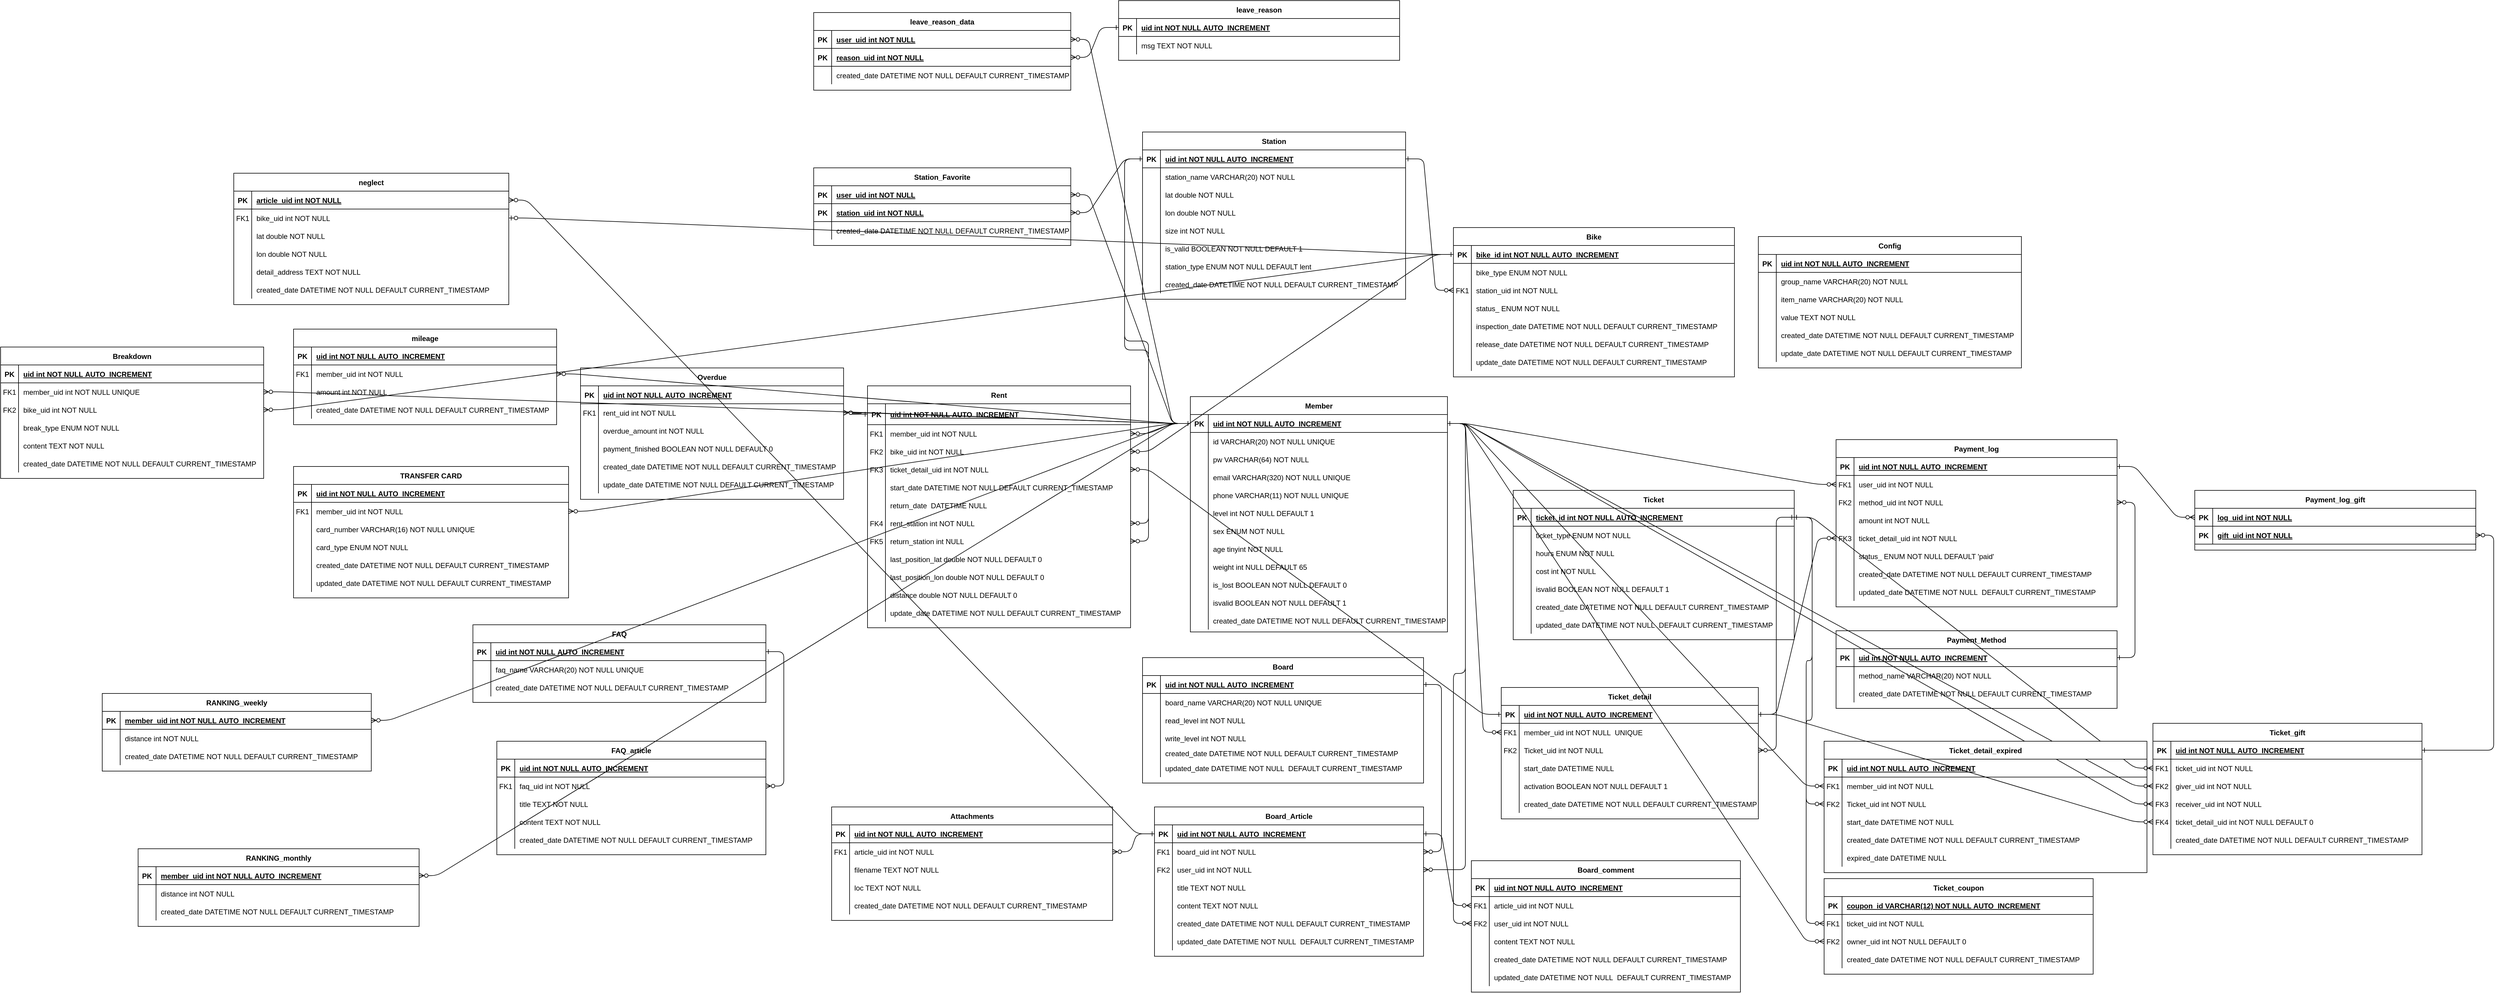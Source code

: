 <mxfile version="21.2.1" type="device">
  <diagram id="R2lEEEUBdFMjLlhIrx00" name="Page-1">
    <mxGraphModel dx="4129" dy="1881" grid="1" gridSize="10" guides="1" tooltips="1" connect="1" arrows="1" fold="1" page="1" pageScale="1" pageWidth="850" pageHeight="1100" math="0" shadow="0" extFonts="Permanent Marker^https://fonts.googleapis.com/css?family=Permanent+Marker">
      <root>
        <mxCell id="0" />
        <mxCell id="1" parent="0" />
        <mxCell id="C-vyLk0tnHw3VtMMgP7b-1" value="" style="edgeStyle=entityRelationEdgeStyle;endArrow=ERzeroToMany;startArrow=ERone;endFill=1;startFill=0;entryX=0;entryY=0.5;entryDx=0;entryDy=0;" parent="1" source="C-vyLk0tnHw3VtMMgP7b-24" target="C-vyLk0tnHw3VtMMgP7b-9" edge="1">
          <mxGeometry width="100" height="100" relative="1" as="geometry">
            <mxPoint x="340" y="720" as="sourcePoint" />
            <mxPoint x="450" y="220" as="targetPoint" />
          </mxGeometry>
        </mxCell>
        <mxCell id="C-vyLk0tnHw3VtMMgP7b-12" value="" style="edgeStyle=entityRelationEdgeStyle;endArrow=ERzeroToMany;startArrow=ERone;endFill=1;startFill=0;exitX=1;exitY=0.5;exitDx=0;exitDy=0;entryX=1;entryY=0.5;entryDx=0;entryDy=0;" parent="1" source="k__fxHmR5QP4i7bTHNKR-47" target="-ZFVkSW-k-OIZujbQ2pI-92" edge="1">
          <mxGeometry width="100" height="100" relative="1" as="geometry">
            <mxPoint x="1200" y="460" as="sourcePoint" />
            <mxPoint x="1230" y="490" as="targetPoint" />
          </mxGeometry>
        </mxCell>
        <mxCell id="C-vyLk0tnHw3VtMMgP7b-2" value="Bike" style="shape=table;startSize=30;container=1;collapsible=1;childLayout=tableLayout;fixedRows=1;rowLines=0;fontStyle=1;align=center;resizeLast=1;" parent="1" vertex="1">
          <mxGeometry x="520" y="120" width="470" height="250" as="geometry" />
        </mxCell>
        <mxCell id="C-vyLk0tnHw3VtMMgP7b-3" value="" style="shape=partialRectangle;collapsible=0;dropTarget=0;pointerEvents=0;fillColor=none;points=[[0,0.5],[1,0.5]];portConstraint=eastwest;top=0;left=0;right=0;bottom=1;" parent="C-vyLk0tnHw3VtMMgP7b-2" vertex="1">
          <mxGeometry y="30" width="470" height="30" as="geometry" />
        </mxCell>
        <mxCell id="C-vyLk0tnHw3VtMMgP7b-4" value="PK" style="shape=partialRectangle;overflow=hidden;connectable=0;fillColor=none;top=0;left=0;bottom=0;right=0;fontStyle=1;" parent="C-vyLk0tnHw3VtMMgP7b-3" vertex="1">
          <mxGeometry width="30" height="30" as="geometry">
            <mxRectangle width="30" height="30" as="alternateBounds" />
          </mxGeometry>
        </mxCell>
        <mxCell id="C-vyLk0tnHw3VtMMgP7b-5" value="bike_id int NOT NULL AUTO_INCREMENT" style="shape=partialRectangle;overflow=hidden;connectable=0;fillColor=none;top=0;left=0;bottom=0;right=0;align=left;spacingLeft=6;fontStyle=5;" parent="C-vyLk0tnHw3VtMMgP7b-3" vertex="1">
          <mxGeometry x="30" width="440" height="30" as="geometry">
            <mxRectangle width="440" height="30" as="alternateBounds" />
          </mxGeometry>
        </mxCell>
        <mxCell id="C-vyLk0tnHw3VtMMgP7b-6" value="" style="shape=partialRectangle;collapsible=0;dropTarget=0;pointerEvents=0;fillColor=none;points=[[0,0.5],[1,0.5]];portConstraint=eastwest;top=0;left=0;right=0;bottom=0;" parent="C-vyLk0tnHw3VtMMgP7b-2" vertex="1">
          <mxGeometry y="60" width="470" height="30" as="geometry" />
        </mxCell>
        <mxCell id="C-vyLk0tnHw3VtMMgP7b-7" value="" style="shape=partialRectangle;overflow=hidden;connectable=0;fillColor=none;top=0;left=0;bottom=0;right=0;" parent="C-vyLk0tnHw3VtMMgP7b-6" vertex="1">
          <mxGeometry width="30" height="30" as="geometry">
            <mxRectangle width="30" height="30" as="alternateBounds" />
          </mxGeometry>
        </mxCell>
        <mxCell id="C-vyLk0tnHw3VtMMgP7b-8" value="bike_type ENUM NOT NULL" style="shape=partialRectangle;overflow=hidden;connectable=0;fillColor=none;top=0;left=0;bottom=0;right=0;align=left;spacingLeft=6;" parent="C-vyLk0tnHw3VtMMgP7b-6" vertex="1">
          <mxGeometry x="30" width="440" height="30" as="geometry">
            <mxRectangle width="440" height="30" as="alternateBounds" />
          </mxGeometry>
        </mxCell>
        <mxCell id="C-vyLk0tnHw3VtMMgP7b-9" value="" style="shape=partialRectangle;collapsible=0;dropTarget=0;pointerEvents=0;fillColor=none;points=[[0,0.5],[1,0.5]];portConstraint=eastwest;top=0;left=0;right=0;bottom=0;" parent="C-vyLk0tnHw3VtMMgP7b-2" vertex="1">
          <mxGeometry y="90" width="470" height="30" as="geometry" />
        </mxCell>
        <mxCell id="C-vyLk0tnHw3VtMMgP7b-10" value="FK1" style="shape=partialRectangle;overflow=hidden;connectable=0;fillColor=none;top=0;left=0;bottom=0;right=0;" parent="C-vyLk0tnHw3VtMMgP7b-9" vertex="1">
          <mxGeometry width="30" height="30" as="geometry">
            <mxRectangle width="30" height="30" as="alternateBounds" />
          </mxGeometry>
        </mxCell>
        <mxCell id="C-vyLk0tnHw3VtMMgP7b-11" value="station_uid int NOT NULL" style="shape=partialRectangle;overflow=hidden;connectable=0;fillColor=none;top=0;left=0;bottom=0;right=0;align=left;spacingLeft=6;" parent="C-vyLk0tnHw3VtMMgP7b-9" vertex="1">
          <mxGeometry x="30" width="440" height="30" as="geometry">
            <mxRectangle width="440" height="30" as="alternateBounds" />
          </mxGeometry>
        </mxCell>
        <mxCell id="k__fxHmR5QP4i7bTHNKR-16" value="" style="shape=partialRectangle;collapsible=0;dropTarget=0;pointerEvents=0;fillColor=none;points=[[0,0.5],[1,0.5]];portConstraint=eastwest;top=0;left=0;right=0;bottom=0;" parent="C-vyLk0tnHw3VtMMgP7b-2" vertex="1">
          <mxGeometry y="120" width="470" height="30" as="geometry" />
        </mxCell>
        <mxCell id="k__fxHmR5QP4i7bTHNKR-17" value="" style="shape=partialRectangle;overflow=hidden;connectable=0;fillColor=none;top=0;left=0;bottom=0;right=0;" parent="k__fxHmR5QP4i7bTHNKR-16" vertex="1">
          <mxGeometry width="30" height="30" as="geometry">
            <mxRectangle width="30" height="30" as="alternateBounds" />
          </mxGeometry>
        </mxCell>
        <mxCell id="k__fxHmR5QP4i7bTHNKR-18" value="status_ ENUM NOT NULL" style="shape=partialRectangle;overflow=hidden;connectable=0;fillColor=none;top=0;left=0;bottom=0;right=0;align=left;spacingLeft=6;" parent="k__fxHmR5QP4i7bTHNKR-16" vertex="1">
          <mxGeometry x="30" width="440" height="30" as="geometry">
            <mxRectangle width="440" height="30" as="alternateBounds" />
          </mxGeometry>
        </mxCell>
        <mxCell id="k__fxHmR5QP4i7bTHNKR-19" value="" style="shape=partialRectangle;collapsible=0;dropTarget=0;pointerEvents=0;fillColor=none;points=[[0,0.5],[1,0.5]];portConstraint=eastwest;top=0;left=0;right=0;bottom=0;" parent="C-vyLk0tnHw3VtMMgP7b-2" vertex="1">
          <mxGeometry y="150" width="470" height="30" as="geometry" />
        </mxCell>
        <mxCell id="k__fxHmR5QP4i7bTHNKR-20" value="" style="shape=partialRectangle;overflow=hidden;connectable=0;fillColor=none;top=0;left=0;bottom=0;right=0;" parent="k__fxHmR5QP4i7bTHNKR-19" vertex="1">
          <mxGeometry width="30" height="30" as="geometry">
            <mxRectangle width="30" height="30" as="alternateBounds" />
          </mxGeometry>
        </mxCell>
        <mxCell id="k__fxHmR5QP4i7bTHNKR-21" value="inspection_date DATETIME NOT NULL DEFAULT CURRENT_TIMESTAMP" style="shape=partialRectangle;overflow=hidden;connectable=0;fillColor=none;top=0;left=0;bottom=0;right=0;align=left;spacingLeft=6;" parent="k__fxHmR5QP4i7bTHNKR-19" vertex="1">
          <mxGeometry x="30" width="440" height="30" as="geometry">
            <mxRectangle width="440" height="30" as="alternateBounds" />
          </mxGeometry>
        </mxCell>
        <mxCell id="k__fxHmR5QP4i7bTHNKR-22" value="" style="shape=partialRectangle;collapsible=0;dropTarget=0;pointerEvents=0;fillColor=none;points=[[0,0.5],[1,0.5]];portConstraint=eastwest;top=0;left=0;right=0;bottom=0;" parent="C-vyLk0tnHw3VtMMgP7b-2" vertex="1">
          <mxGeometry y="180" width="470" height="30" as="geometry" />
        </mxCell>
        <mxCell id="k__fxHmR5QP4i7bTHNKR-23" value="" style="shape=partialRectangle;overflow=hidden;connectable=0;fillColor=none;top=0;left=0;bottom=0;right=0;" parent="k__fxHmR5QP4i7bTHNKR-22" vertex="1">
          <mxGeometry width="30" height="30" as="geometry">
            <mxRectangle width="30" height="30" as="alternateBounds" />
          </mxGeometry>
        </mxCell>
        <mxCell id="k__fxHmR5QP4i7bTHNKR-24" value="release_date DATETIME NOT NULL DEFAULT CURRENT_TIMESTAMP" style="shape=partialRectangle;overflow=hidden;connectable=0;fillColor=none;top=0;left=0;bottom=0;right=0;align=left;spacingLeft=6;" parent="k__fxHmR5QP4i7bTHNKR-22" vertex="1">
          <mxGeometry x="30" width="440" height="30" as="geometry">
            <mxRectangle width="440" height="30" as="alternateBounds" />
          </mxGeometry>
        </mxCell>
        <mxCell id="k__fxHmR5QP4i7bTHNKR-71" value="" style="shape=partialRectangle;collapsible=0;dropTarget=0;pointerEvents=0;fillColor=none;points=[[0,0.5],[1,0.5]];portConstraint=eastwest;top=0;left=0;right=0;bottom=0;" parent="C-vyLk0tnHw3VtMMgP7b-2" vertex="1">
          <mxGeometry y="210" width="470" height="30" as="geometry" />
        </mxCell>
        <mxCell id="k__fxHmR5QP4i7bTHNKR-72" value="" style="shape=partialRectangle;overflow=hidden;connectable=0;fillColor=none;top=0;left=0;bottom=0;right=0;" parent="k__fxHmR5QP4i7bTHNKR-71" vertex="1">
          <mxGeometry width="30" height="30" as="geometry">
            <mxRectangle width="30" height="30" as="alternateBounds" />
          </mxGeometry>
        </mxCell>
        <mxCell id="k__fxHmR5QP4i7bTHNKR-73" value="update_date DATETIME NOT NULL DEFAULT CURRENT_TIMESTAMP" style="shape=partialRectangle;overflow=hidden;connectable=0;fillColor=none;top=0;left=0;bottom=0;right=0;align=left;spacingLeft=6;" parent="k__fxHmR5QP4i7bTHNKR-71" vertex="1">
          <mxGeometry x="30" width="440" height="30" as="geometry">
            <mxRectangle width="440" height="30" as="alternateBounds" />
          </mxGeometry>
        </mxCell>
        <mxCell id="C-vyLk0tnHw3VtMMgP7b-13" value="Member" style="shape=table;startSize=30;container=1;collapsible=1;childLayout=tableLayout;fixedRows=1;rowLines=0;fontStyle=1;align=center;resizeLast=1;" parent="1" vertex="1">
          <mxGeometry x="80" y="403" width="430" height="394" as="geometry" />
        </mxCell>
        <mxCell id="C-vyLk0tnHw3VtMMgP7b-14" value="" style="shape=partialRectangle;collapsible=0;dropTarget=0;pointerEvents=0;fillColor=none;points=[[0,0.5],[1,0.5]];portConstraint=eastwest;top=0;left=0;right=0;bottom=1;" parent="C-vyLk0tnHw3VtMMgP7b-13" vertex="1">
          <mxGeometry y="30" width="430" height="30" as="geometry" />
        </mxCell>
        <mxCell id="C-vyLk0tnHw3VtMMgP7b-15" value="PK" style="shape=partialRectangle;overflow=hidden;connectable=0;fillColor=none;top=0;left=0;bottom=0;right=0;fontStyle=1;" parent="C-vyLk0tnHw3VtMMgP7b-14" vertex="1">
          <mxGeometry width="30" height="30" as="geometry">
            <mxRectangle width="30" height="30" as="alternateBounds" />
          </mxGeometry>
        </mxCell>
        <mxCell id="C-vyLk0tnHw3VtMMgP7b-16" value="uid int NOT NULL AUTO_INCREMENT" style="shape=partialRectangle;overflow=hidden;connectable=0;fillColor=none;top=0;left=0;bottom=0;right=0;align=left;spacingLeft=6;fontStyle=5;" parent="C-vyLk0tnHw3VtMMgP7b-14" vertex="1">
          <mxGeometry x="30" width="400" height="30" as="geometry">
            <mxRectangle width="400" height="30" as="alternateBounds" />
          </mxGeometry>
        </mxCell>
        <mxCell id="C-vyLk0tnHw3VtMMgP7b-17" value="" style="shape=partialRectangle;collapsible=0;dropTarget=0;pointerEvents=0;fillColor=none;points=[[0,0.5],[1,0.5]];portConstraint=eastwest;top=0;left=0;right=0;bottom=0;" parent="C-vyLk0tnHw3VtMMgP7b-13" vertex="1">
          <mxGeometry y="60" width="430" height="30" as="geometry" />
        </mxCell>
        <mxCell id="C-vyLk0tnHw3VtMMgP7b-18" value="" style="shape=partialRectangle;overflow=hidden;connectable=0;fillColor=none;top=0;left=0;bottom=0;right=0;" parent="C-vyLk0tnHw3VtMMgP7b-17" vertex="1">
          <mxGeometry width="30" height="30" as="geometry">
            <mxRectangle width="30" height="30" as="alternateBounds" />
          </mxGeometry>
        </mxCell>
        <mxCell id="C-vyLk0tnHw3VtMMgP7b-19" value="id VARCHAR(20) NOT NULL UNIQUE" style="shape=partialRectangle;overflow=hidden;connectable=0;fillColor=none;top=0;left=0;bottom=0;right=0;align=left;spacingLeft=6;" parent="C-vyLk0tnHw3VtMMgP7b-17" vertex="1">
          <mxGeometry x="30" width="400" height="30" as="geometry">
            <mxRectangle width="400" height="30" as="alternateBounds" />
          </mxGeometry>
        </mxCell>
        <mxCell id="C-vyLk0tnHw3VtMMgP7b-20" value="" style="shape=partialRectangle;collapsible=0;dropTarget=0;pointerEvents=0;fillColor=none;points=[[0,0.5],[1,0.5]];portConstraint=eastwest;top=0;left=0;right=0;bottom=0;" parent="C-vyLk0tnHw3VtMMgP7b-13" vertex="1">
          <mxGeometry y="90" width="430" height="30" as="geometry" />
        </mxCell>
        <mxCell id="C-vyLk0tnHw3VtMMgP7b-21" value="" style="shape=partialRectangle;overflow=hidden;connectable=0;fillColor=none;top=0;left=0;bottom=0;right=0;" parent="C-vyLk0tnHw3VtMMgP7b-20" vertex="1">
          <mxGeometry width="30" height="30" as="geometry">
            <mxRectangle width="30" height="30" as="alternateBounds" />
          </mxGeometry>
        </mxCell>
        <mxCell id="C-vyLk0tnHw3VtMMgP7b-22" value="pw VARCHAR(64) NOT NULL" style="shape=partialRectangle;overflow=hidden;connectable=0;fillColor=none;top=0;left=0;bottom=0;right=0;align=left;spacingLeft=6;" parent="C-vyLk0tnHw3VtMMgP7b-20" vertex="1">
          <mxGeometry x="30" width="400" height="30" as="geometry">
            <mxRectangle width="400" height="30" as="alternateBounds" />
          </mxGeometry>
        </mxCell>
        <mxCell id="k__fxHmR5QP4i7bTHNKR-25" value="" style="shape=partialRectangle;collapsible=0;dropTarget=0;pointerEvents=0;fillColor=none;points=[[0,0.5],[1,0.5]];portConstraint=eastwest;top=0;left=0;right=0;bottom=0;" parent="C-vyLk0tnHw3VtMMgP7b-13" vertex="1">
          <mxGeometry y="120" width="430" height="30" as="geometry" />
        </mxCell>
        <mxCell id="k__fxHmR5QP4i7bTHNKR-26" value="" style="shape=partialRectangle;overflow=hidden;connectable=0;fillColor=none;top=0;left=0;bottom=0;right=0;" parent="k__fxHmR5QP4i7bTHNKR-25" vertex="1">
          <mxGeometry width="30" height="30" as="geometry">
            <mxRectangle width="30" height="30" as="alternateBounds" />
          </mxGeometry>
        </mxCell>
        <mxCell id="k__fxHmR5QP4i7bTHNKR-27" value="email VARCHAR(320) NOT NULL UNIQUE" style="shape=partialRectangle;overflow=hidden;connectable=0;fillColor=none;top=0;left=0;bottom=0;right=0;align=left;spacingLeft=6;" parent="k__fxHmR5QP4i7bTHNKR-25" vertex="1">
          <mxGeometry x="30" width="400" height="30" as="geometry">
            <mxRectangle width="400" height="30" as="alternateBounds" />
          </mxGeometry>
        </mxCell>
        <mxCell id="k__fxHmR5QP4i7bTHNKR-31" value="" style="shape=partialRectangle;collapsible=0;dropTarget=0;pointerEvents=0;fillColor=none;points=[[0,0.5],[1,0.5]];portConstraint=eastwest;top=0;left=0;right=0;bottom=0;" parent="C-vyLk0tnHw3VtMMgP7b-13" vertex="1">
          <mxGeometry y="150" width="430" height="30" as="geometry" />
        </mxCell>
        <mxCell id="k__fxHmR5QP4i7bTHNKR-32" value="" style="shape=partialRectangle;overflow=hidden;connectable=0;fillColor=none;top=0;left=0;bottom=0;right=0;" parent="k__fxHmR5QP4i7bTHNKR-31" vertex="1">
          <mxGeometry width="30" height="30" as="geometry">
            <mxRectangle width="30" height="30" as="alternateBounds" />
          </mxGeometry>
        </mxCell>
        <mxCell id="k__fxHmR5QP4i7bTHNKR-33" value="phone VARCHAR(11) NOT NULL UNIQUE" style="shape=partialRectangle;overflow=hidden;connectable=0;fillColor=none;top=0;left=0;bottom=0;right=0;align=left;spacingLeft=6;" parent="k__fxHmR5QP4i7bTHNKR-31" vertex="1">
          <mxGeometry x="30" width="400" height="30" as="geometry">
            <mxRectangle width="400" height="30" as="alternateBounds" />
          </mxGeometry>
        </mxCell>
        <mxCell id="13yCgocdVv6JBrUScBEz-36" value="" style="shape=partialRectangle;collapsible=0;dropTarget=0;pointerEvents=0;fillColor=none;points=[[0,0.5],[1,0.5]];portConstraint=eastwest;top=0;left=0;right=0;bottom=0;" parent="C-vyLk0tnHw3VtMMgP7b-13" vertex="1">
          <mxGeometry y="180" width="430" height="30" as="geometry" />
        </mxCell>
        <mxCell id="13yCgocdVv6JBrUScBEz-37" value="" style="shape=partialRectangle;overflow=hidden;connectable=0;fillColor=none;top=0;left=0;bottom=0;right=0;" parent="13yCgocdVv6JBrUScBEz-36" vertex="1">
          <mxGeometry width="30" height="30" as="geometry">
            <mxRectangle width="30" height="30" as="alternateBounds" />
          </mxGeometry>
        </mxCell>
        <mxCell id="13yCgocdVv6JBrUScBEz-38" value="level int NOT NULL DEFAULT 1" style="shape=partialRectangle;overflow=hidden;connectable=0;fillColor=none;top=0;left=0;bottom=0;right=0;align=left;spacingLeft=6;" parent="13yCgocdVv6JBrUScBEz-36" vertex="1">
          <mxGeometry x="30" width="400" height="30" as="geometry">
            <mxRectangle width="400" height="30" as="alternateBounds" />
          </mxGeometry>
        </mxCell>
        <mxCell id="k__fxHmR5QP4i7bTHNKR-34" value="" style="shape=partialRectangle;collapsible=0;dropTarget=0;pointerEvents=0;fillColor=none;points=[[0,0.5],[1,0.5]];portConstraint=eastwest;top=0;left=0;right=0;bottom=0;" parent="C-vyLk0tnHw3VtMMgP7b-13" vertex="1">
          <mxGeometry y="210" width="430" height="30" as="geometry" />
        </mxCell>
        <mxCell id="k__fxHmR5QP4i7bTHNKR-35" value="" style="shape=partialRectangle;overflow=hidden;connectable=0;fillColor=none;top=0;left=0;bottom=0;right=0;" parent="k__fxHmR5QP4i7bTHNKR-34" vertex="1">
          <mxGeometry width="30" height="30" as="geometry">
            <mxRectangle width="30" height="30" as="alternateBounds" />
          </mxGeometry>
        </mxCell>
        <mxCell id="k__fxHmR5QP4i7bTHNKR-36" value="sex ENUM NOT NULL" style="shape=partialRectangle;overflow=hidden;connectable=0;fillColor=none;top=0;left=0;bottom=0;right=0;align=left;spacingLeft=6;" parent="k__fxHmR5QP4i7bTHNKR-34" vertex="1">
          <mxGeometry x="30" width="400" height="30" as="geometry">
            <mxRectangle width="400" height="30" as="alternateBounds" />
          </mxGeometry>
        </mxCell>
        <mxCell id="k__fxHmR5QP4i7bTHNKR-37" value="" style="shape=partialRectangle;collapsible=0;dropTarget=0;pointerEvents=0;fillColor=none;points=[[0,0.5],[1,0.5]];portConstraint=eastwest;top=0;left=0;right=0;bottom=0;" parent="C-vyLk0tnHw3VtMMgP7b-13" vertex="1">
          <mxGeometry y="240" width="430" height="30" as="geometry" />
        </mxCell>
        <mxCell id="k__fxHmR5QP4i7bTHNKR-38" value="" style="shape=partialRectangle;overflow=hidden;connectable=0;fillColor=none;top=0;left=0;bottom=0;right=0;" parent="k__fxHmR5QP4i7bTHNKR-37" vertex="1">
          <mxGeometry width="30" height="30" as="geometry">
            <mxRectangle width="30" height="30" as="alternateBounds" />
          </mxGeometry>
        </mxCell>
        <mxCell id="k__fxHmR5QP4i7bTHNKR-39" value="age tinyint NOT NULL" style="shape=partialRectangle;overflow=hidden;connectable=0;fillColor=none;top=0;left=0;bottom=0;right=0;align=left;spacingLeft=6;" parent="k__fxHmR5QP4i7bTHNKR-37" vertex="1">
          <mxGeometry x="30" width="400" height="30" as="geometry">
            <mxRectangle width="400" height="30" as="alternateBounds" />
          </mxGeometry>
        </mxCell>
        <mxCell id="k__fxHmR5QP4i7bTHNKR-40" value="" style="shape=partialRectangle;collapsible=0;dropTarget=0;pointerEvents=0;fillColor=none;points=[[0,0.5],[1,0.5]];portConstraint=eastwest;top=0;left=0;right=0;bottom=0;" parent="C-vyLk0tnHw3VtMMgP7b-13" vertex="1">
          <mxGeometry y="270" width="430" height="30" as="geometry" />
        </mxCell>
        <mxCell id="k__fxHmR5QP4i7bTHNKR-41" value="" style="shape=partialRectangle;overflow=hidden;connectable=0;fillColor=none;top=0;left=0;bottom=0;right=0;" parent="k__fxHmR5QP4i7bTHNKR-40" vertex="1">
          <mxGeometry width="30" height="30" as="geometry">
            <mxRectangle width="30" height="30" as="alternateBounds" />
          </mxGeometry>
        </mxCell>
        <mxCell id="k__fxHmR5QP4i7bTHNKR-42" value="weight int NULL DEFAULT 65 " style="shape=partialRectangle;overflow=hidden;connectable=0;fillColor=none;top=0;left=0;bottom=0;right=0;align=left;spacingLeft=6;" parent="k__fxHmR5QP4i7bTHNKR-40" vertex="1">
          <mxGeometry x="30" width="400" height="30" as="geometry">
            <mxRectangle width="400" height="30" as="alternateBounds" />
          </mxGeometry>
        </mxCell>
        <mxCell id="-ZFVkSW-k-OIZujbQ2pI-33" value="" style="shape=partialRectangle;collapsible=0;dropTarget=0;pointerEvents=0;fillColor=none;points=[[0,0.5],[1,0.5]];portConstraint=eastwest;top=0;left=0;right=0;bottom=0;" parent="C-vyLk0tnHw3VtMMgP7b-13" vertex="1">
          <mxGeometry y="300" width="430" height="30" as="geometry" />
        </mxCell>
        <mxCell id="-ZFVkSW-k-OIZujbQ2pI-34" value="" style="shape=partialRectangle;overflow=hidden;connectable=0;fillColor=none;top=0;left=0;bottom=0;right=0;" parent="-ZFVkSW-k-OIZujbQ2pI-33" vertex="1">
          <mxGeometry width="30" height="30" as="geometry">
            <mxRectangle width="30" height="30" as="alternateBounds" />
          </mxGeometry>
        </mxCell>
        <mxCell id="-ZFVkSW-k-OIZujbQ2pI-35" value="is_lost BOOLEAN NOT NULL DEFAULT 0 " style="shape=partialRectangle;overflow=hidden;connectable=0;fillColor=none;top=0;left=0;bottom=0;right=0;align=left;spacingLeft=6;" parent="-ZFVkSW-k-OIZujbQ2pI-33" vertex="1">
          <mxGeometry x="30" width="400" height="30" as="geometry">
            <mxRectangle width="400" height="30" as="alternateBounds" />
          </mxGeometry>
        </mxCell>
        <mxCell id="k__fxHmR5QP4i7bTHNKR-43" value="" style="shape=partialRectangle;collapsible=0;dropTarget=0;pointerEvents=0;fillColor=none;points=[[0,0.5],[1,0.5]];portConstraint=eastwest;top=0;left=0;right=0;bottom=0;" parent="C-vyLk0tnHw3VtMMgP7b-13" vertex="1">
          <mxGeometry y="330" width="430" height="30" as="geometry" />
        </mxCell>
        <mxCell id="k__fxHmR5QP4i7bTHNKR-44" value="" style="shape=partialRectangle;overflow=hidden;connectable=0;fillColor=none;top=0;left=0;bottom=0;right=0;" parent="k__fxHmR5QP4i7bTHNKR-43" vertex="1">
          <mxGeometry width="30" height="30" as="geometry">
            <mxRectangle width="30" height="30" as="alternateBounds" />
          </mxGeometry>
        </mxCell>
        <mxCell id="k__fxHmR5QP4i7bTHNKR-45" value="isvalid BOOLEAN NOT NULL DEFAULT 1" style="shape=partialRectangle;overflow=hidden;connectable=0;fillColor=none;top=0;left=0;bottom=0;right=0;align=left;spacingLeft=6;" parent="k__fxHmR5QP4i7bTHNKR-43" vertex="1">
          <mxGeometry x="30" width="400" height="30" as="geometry">
            <mxRectangle width="400" height="30" as="alternateBounds" />
          </mxGeometry>
        </mxCell>
        <mxCell id="-ZFVkSW-k-OIZujbQ2pI-367" value="" style="shape=partialRectangle;collapsible=0;dropTarget=0;pointerEvents=0;fillColor=none;points=[[0,0.5],[1,0.5]];portConstraint=eastwest;top=0;left=0;right=0;bottom=0;" parent="C-vyLk0tnHw3VtMMgP7b-13" vertex="1">
          <mxGeometry y="360" width="430" height="30" as="geometry" />
        </mxCell>
        <mxCell id="-ZFVkSW-k-OIZujbQ2pI-368" value="" style="shape=partialRectangle;overflow=hidden;connectable=0;fillColor=none;top=0;left=0;bottom=0;right=0;" parent="-ZFVkSW-k-OIZujbQ2pI-367" vertex="1">
          <mxGeometry width="30" height="30" as="geometry">
            <mxRectangle width="30" height="30" as="alternateBounds" />
          </mxGeometry>
        </mxCell>
        <mxCell id="-ZFVkSW-k-OIZujbQ2pI-369" value="created_date DATETIME NOT NULL DEFAULT CURRENT_TIMESTAMP" style="shape=partialRectangle;overflow=hidden;connectable=0;fillColor=none;top=0;left=0;bottom=0;right=0;align=left;spacingLeft=6;" parent="-ZFVkSW-k-OIZujbQ2pI-367" vertex="1">
          <mxGeometry x="30" width="400" height="30" as="geometry">
            <mxRectangle width="400" height="30" as="alternateBounds" />
          </mxGeometry>
        </mxCell>
        <mxCell id="C-vyLk0tnHw3VtMMgP7b-23" value="Station" style="shape=table;startSize=30;container=1;collapsible=1;childLayout=tableLayout;fixedRows=1;rowLines=0;fontStyle=1;align=center;resizeLast=1;" parent="1" vertex="1">
          <mxGeometry y="-40" width="440" height="280" as="geometry" />
        </mxCell>
        <mxCell id="C-vyLk0tnHw3VtMMgP7b-24" value="" style="shape=partialRectangle;collapsible=0;dropTarget=0;pointerEvents=0;fillColor=none;points=[[0,0.5],[1,0.5]];portConstraint=eastwest;top=0;left=0;right=0;bottom=1;" parent="C-vyLk0tnHw3VtMMgP7b-23" vertex="1">
          <mxGeometry y="30" width="440" height="30" as="geometry" />
        </mxCell>
        <mxCell id="C-vyLk0tnHw3VtMMgP7b-25" value="PK" style="shape=partialRectangle;overflow=hidden;connectable=0;fillColor=none;top=0;left=0;bottom=0;right=0;fontStyle=1;" parent="C-vyLk0tnHw3VtMMgP7b-24" vertex="1">
          <mxGeometry width="30" height="30" as="geometry">
            <mxRectangle width="30" height="30" as="alternateBounds" />
          </mxGeometry>
        </mxCell>
        <mxCell id="C-vyLk0tnHw3VtMMgP7b-26" value="uid int NOT NULL AUTO_INCREMENT" style="shape=partialRectangle;overflow=hidden;connectable=0;fillColor=none;top=0;left=0;bottom=0;right=0;align=left;spacingLeft=6;fontStyle=5;" parent="C-vyLk0tnHw3VtMMgP7b-24" vertex="1">
          <mxGeometry x="30" width="410" height="30" as="geometry">
            <mxRectangle width="410" height="30" as="alternateBounds" />
          </mxGeometry>
        </mxCell>
        <mxCell id="C-vyLk0tnHw3VtMMgP7b-27" value="" style="shape=partialRectangle;collapsible=0;dropTarget=0;pointerEvents=0;fillColor=none;points=[[0,0.5],[1,0.5]];portConstraint=eastwest;top=0;left=0;right=0;bottom=0;" parent="C-vyLk0tnHw3VtMMgP7b-23" vertex="1">
          <mxGeometry y="60" width="440" height="30" as="geometry" />
        </mxCell>
        <mxCell id="C-vyLk0tnHw3VtMMgP7b-28" value="" style="shape=partialRectangle;overflow=hidden;connectable=0;fillColor=none;top=0;left=0;bottom=0;right=0;" parent="C-vyLk0tnHw3VtMMgP7b-27" vertex="1">
          <mxGeometry width="30" height="30" as="geometry">
            <mxRectangle width="30" height="30" as="alternateBounds" />
          </mxGeometry>
        </mxCell>
        <mxCell id="C-vyLk0tnHw3VtMMgP7b-29" value="station_name VARCHAR(20) NOT NULL" style="shape=partialRectangle;overflow=hidden;connectable=0;fillColor=none;top=0;left=0;bottom=0;right=0;align=left;spacingLeft=6;" parent="C-vyLk0tnHw3VtMMgP7b-27" vertex="1">
          <mxGeometry x="30" width="410" height="30" as="geometry">
            <mxRectangle width="410" height="30" as="alternateBounds" />
          </mxGeometry>
        </mxCell>
        <mxCell id="k__fxHmR5QP4i7bTHNKR-1" value="" style="shape=partialRectangle;collapsible=0;dropTarget=0;pointerEvents=0;fillColor=none;points=[[0,0.5],[1,0.5]];portConstraint=eastwest;top=0;left=0;right=0;bottom=0;" parent="C-vyLk0tnHw3VtMMgP7b-23" vertex="1">
          <mxGeometry y="90" width="440" height="30" as="geometry" />
        </mxCell>
        <mxCell id="k__fxHmR5QP4i7bTHNKR-2" value="" style="shape=partialRectangle;overflow=hidden;connectable=0;fillColor=none;top=0;left=0;bottom=0;right=0;" parent="k__fxHmR5QP4i7bTHNKR-1" vertex="1">
          <mxGeometry width="30" height="30" as="geometry">
            <mxRectangle width="30" height="30" as="alternateBounds" />
          </mxGeometry>
        </mxCell>
        <mxCell id="k__fxHmR5QP4i7bTHNKR-3" value="lat double NOT NULL" style="shape=partialRectangle;overflow=hidden;connectable=0;fillColor=none;top=0;left=0;bottom=0;right=0;align=left;spacingLeft=6;" parent="k__fxHmR5QP4i7bTHNKR-1" vertex="1">
          <mxGeometry x="30" width="410" height="30" as="geometry">
            <mxRectangle width="410" height="30" as="alternateBounds" />
          </mxGeometry>
        </mxCell>
        <mxCell id="k__fxHmR5QP4i7bTHNKR-4" value="" style="shape=partialRectangle;collapsible=0;dropTarget=0;pointerEvents=0;fillColor=none;points=[[0,0.5],[1,0.5]];portConstraint=eastwest;top=0;left=0;right=0;bottom=0;" parent="C-vyLk0tnHw3VtMMgP7b-23" vertex="1">
          <mxGeometry y="120" width="440" height="30" as="geometry" />
        </mxCell>
        <mxCell id="k__fxHmR5QP4i7bTHNKR-5" value="" style="shape=partialRectangle;overflow=hidden;connectable=0;fillColor=none;top=0;left=0;bottom=0;right=0;" parent="k__fxHmR5QP4i7bTHNKR-4" vertex="1">
          <mxGeometry width="30" height="30" as="geometry">
            <mxRectangle width="30" height="30" as="alternateBounds" />
          </mxGeometry>
        </mxCell>
        <mxCell id="k__fxHmR5QP4i7bTHNKR-6" value="lon double NOT NULL" style="shape=partialRectangle;overflow=hidden;connectable=0;fillColor=none;top=0;left=0;bottom=0;right=0;align=left;spacingLeft=6;" parent="k__fxHmR5QP4i7bTHNKR-4" vertex="1">
          <mxGeometry x="30" width="410" height="30" as="geometry">
            <mxRectangle width="410" height="30" as="alternateBounds" />
          </mxGeometry>
        </mxCell>
        <mxCell id="k__fxHmR5QP4i7bTHNKR-7" value="" style="shape=partialRectangle;collapsible=0;dropTarget=0;pointerEvents=0;fillColor=none;points=[[0,0.5],[1,0.5]];portConstraint=eastwest;top=0;left=0;right=0;bottom=0;" parent="C-vyLk0tnHw3VtMMgP7b-23" vertex="1">
          <mxGeometry y="150" width="440" height="30" as="geometry" />
        </mxCell>
        <mxCell id="k__fxHmR5QP4i7bTHNKR-8" value="" style="shape=partialRectangle;overflow=hidden;connectable=0;fillColor=none;top=0;left=0;bottom=0;right=0;" parent="k__fxHmR5QP4i7bTHNKR-7" vertex="1">
          <mxGeometry width="30" height="30" as="geometry">
            <mxRectangle width="30" height="30" as="alternateBounds" />
          </mxGeometry>
        </mxCell>
        <mxCell id="k__fxHmR5QP4i7bTHNKR-9" value="size int NOT NULL" style="shape=partialRectangle;overflow=hidden;connectable=0;fillColor=none;top=0;left=0;bottom=0;right=0;align=left;spacingLeft=6;" parent="k__fxHmR5QP4i7bTHNKR-7" vertex="1">
          <mxGeometry x="30" width="410" height="30" as="geometry">
            <mxRectangle width="410" height="30" as="alternateBounds" />
          </mxGeometry>
        </mxCell>
        <mxCell id="k__fxHmR5QP4i7bTHNKR-10" value="" style="shape=partialRectangle;collapsible=0;dropTarget=0;pointerEvents=0;fillColor=none;points=[[0,0.5],[1,0.5]];portConstraint=eastwest;top=0;left=0;right=0;bottom=0;" parent="C-vyLk0tnHw3VtMMgP7b-23" vertex="1">
          <mxGeometry y="180" width="440" height="30" as="geometry" />
        </mxCell>
        <mxCell id="k__fxHmR5QP4i7bTHNKR-11" value="" style="shape=partialRectangle;overflow=hidden;connectable=0;fillColor=none;top=0;left=0;bottom=0;right=0;" parent="k__fxHmR5QP4i7bTHNKR-10" vertex="1">
          <mxGeometry width="30" height="30" as="geometry">
            <mxRectangle width="30" height="30" as="alternateBounds" />
          </mxGeometry>
        </mxCell>
        <mxCell id="k__fxHmR5QP4i7bTHNKR-12" value="is_valid BOOLEAN NOT NULL DEFAULT 1" style="shape=partialRectangle;overflow=hidden;connectable=0;fillColor=none;top=0;left=0;bottom=0;right=0;align=left;spacingLeft=6;" parent="k__fxHmR5QP4i7bTHNKR-10" vertex="1">
          <mxGeometry x="30" width="410" height="30" as="geometry">
            <mxRectangle width="410" height="30" as="alternateBounds" />
          </mxGeometry>
        </mxCell>
        <mxCell id="13yCgocdVv6JBrUScBEz-18" value="" style="shape=partialRectangle;collapsible=0;dropTarget=0;pointerEvents=0;fillColor=none;points=[[0,0.5],[1,0.5]];portConstraint=eastwest;top=0;left=0;right=0;bottom=0;" parent="C-vyLk0tnHw3VtMMgP7b-23" vertex="1">
          <mxGeometry y="210" width="440" height="30" as="geometry" />
        </mxCell>
        <mxCell id="13yCgocdVv6JBrUScBEz-19" value="" style="shape=partialRectangle;overflow=hidden;connectable=0;fillColor=none;top=0;left=0;bottom=0;right=0;" parent="13yCgocdVv6JBrUScBEz-18" vertex="1">
          <mxGeometry width="30" height="30" as="geometry">
            <mxRectangle width="30" height="30" as="alternateBounds" />
          </mxGeometry>
        </mxCell>
        <mxCell id="13yCgocdVv6JBrUScBEz-20" value="station_type ENUM NOT NULL DEFAULT lent" style="shape=partialRectangle;overflow=hidden;connectable=0;fillColor=none;top=0;left=0;bottom=0;right=0;align=left;spacingLeft=6;" parent="13yCgocdVv6JBrUScBEz-18" vertex="1">
          <mxGeometry x="30" width="410" height="30" as="geometry">
            <mxRectangle width="410" height="30" as="alternateBounds" />
          </mxGeometry>
        </mxCell>
        <mxCell id="k__fxHmR5QP4i7bTHNKR-13" value="" style="shape=partialRectangle;collapsible=0;dropTarget=0;pointerEvents=0;fillColor=none;points=[[0,0.5],[1,0.5]];portConstraint=eastwest;top=0;left=0;right=0;bottom=0;" parent="C-vyLk0tnHw3VtMMgP7b-23" vertex="1">
          <mxGeometry y="240" width="440" height="30" as="geometry" />
        </mxCell>
        <mxCell id="k__fxHmR5QP4i7bTHNKR-14" value="" style="shape=partialRectangle;overflow=hidden;connectable=0;fillColor=none;top=0;left=0;bottom=0;right=0;" parent="k__fxHmR5QP4i7bTHNKR-13" vertex="1">
          <mxGeometry width="30" height="30" as="geometry">
            <mxRectangle width="30" height="30" as="alternateBounds" />
          </mxGeometry>
        </mxCell>
        <mxCell id="k__fxHmR5QP4i7bTHNKR-15" value="created_date DATETIME NOT NULL DEFAULT CURRENT_TIMESTAMP" style="shape=partialRectangle;overflow=hidden;connectable=0;fillColor=none;top=0;left=0;bottom=0;right=0;align=left;spacingLeft=6;" parent="k__fxHmR5QP4i7bTHNKR-13" vertex="1">
          <mxGeometry x="30" width="410" height="30" as="geometry">
            <mxRectangle width="410" height="30" as="alternateBounds" />
          </mxGeometry>
        </mxCell>
        <mxCell id="k__fxHmR5QP4i7bTHNKR-46" value="Ticket" style="shape=table;startSize=30;container=1;collapsible=1;childLayout=tableLayout;fixedRows=1;rowLines=0;fontStyle=1;align=center;resizeLast=1;" parent="1" vertex="1">
          <mxGeometry x="620" y="560" width="470" height="250" as="geometry" />
        </mxCell>
        <mxCell id="k__fxHmR5QP4i7bTHNKR-47" value="" style="shape=partialRectangle;collapsible=0;dropTarget=0;pointerEvents=0;fillColor=none;points=[[0,0.5],[1,0.5]];portConstraint=eastwest;top=0;left=0;right=0;bottom=1;" parent="k__fxHmR5QP4i7bTHNKR-46" vertex="1">
          <mxGeometry y="30" width="470" height="30" as="geometry" />
        </mxCell>
        <mxCell id="k__fxHmR5QP4i7bTHNKR-48" value="PK" style="shape=partialRectangle;overflow=hidden;connectable=0;fillColor=none;top=0;left=0;bottom=0;right=0;fontStyle=1;" parent="k__fxHmR5QP4i7bTHNKR-47" vertex="1">
          <mxGeometry width="30" height="30" as="geometry">
            <mxRectangle width="30" height="30" as="alternateBounds" />
          </mxGeometry>
        </mxCell>
        <mxCell id="k__fxHmR5QP4i7bTHNKR-49" value="ticket_id int NOT NULL AUTO_INCREMENT" style="shape=partialRectangle;overflow=hidden;connectable=0;fillColor=none;top=0;left=0;bottom=0;right=0;align=left;spacingLeft=6;fontStyle=5;" parent="k__fxHmR5QP4i7bTHNKR-47" vertex="1">
          <mxGeometry x="30" width="440" height="30" as="geometry">
            <mxRectangle width="440" height="30" as="alternateBounds" />
          </mxGeometry>
        </mxCell>
        <mxCell id="k__fxHmR5QP4i7bTHNKR-50" value="" style="shape=partialRectangle;collapsible=0;dropTarget=0;pointerEvents=0;fillColor=none;points=[[0,0.5],[1,0.5]];portConstraint=eastwest;top=0;left=0;right=0;bottom=0;" parent="k__fxHmR5QP4i7bTHNKR-46" vertex="1">
          <mxGeometry y="60" width="470" height="30" as="geometry" />
        </mxCell>
        <mxCell id="k__fxHmR5QP4i7bTHNKR-51" value="" style="shape=partialRectangle;overflow=hidden;connectable=0;fillColor=none;top=0;left=0;bottom=0;right=0;" parent="k__fxHmR5QP4i7bTHNKR-50" vertex="1">
          <mxGeometry width="30" height="30" as="geometry">
            <mxRectangle width="30" height="30" as="alternateBounds" />
          </mxGeometry>
        </mxCell>
        <mxCell id="k__fxHmR5QP4i7bTHNKR-52" value="ticket_type ENUM NOT NULL" style="shape=partialRectangle;overflow=hidden;connectable=0;fillColor=none;top=0;left=0;bottom=0;right=0;align=left;spacingLeft=6;" parent="k__fxHmR5QP4i7bTHNKR-50" vertex="1">
          <mxGeometry x="30" width="440" height="30" as="geometry">
            <mxRectangle width="440" height="30" as="alternateBounds" />
          </mxGeometry>
        </mxCell>
        <mxCell id="k__fxHmR5QP4i7bTHNKR-53" value="" style="shape=partialRectangle;collapsible=0;dropTarget=0;pointerEvents=0;fillColor=none;points=[[0,0.5],[1,0.5]];portConstraint=eastwest;top=0;left=0;right=0;bottom=0;" parent="k__fxHmR5QP4i7bTHNKR-46" vertex="1">
          <mxGeometry y="90" width="470" height="30" as="geometry" />
        </mxCell>
        <mxCell id="k__fxHmR5QP4i7bTHNKR-54" value="" style="shape=partialRectangle;overflow=hidden;connectable=0;fillColor=none;top=0;left=0;bottom=0;right=0;" parent="k__fxHmR5QP4i7bTHNKR-53" vertex="1">
          <mxGeometry width="30" height="30" as="geometry">
            <mxRectangle width="30" height="30" as="alternateBounds" />
          </mxGeometry>
        </mxCell>
        <mxCell id="k__fxHmR5QP4i7bTHNKR-55" value="hours ENUM NOT NULL" style="shape=partialRectangle;overflow=hidden;connectable=0;fillColor=none;top=0;left=0;bottom=0;right=0;align=left;spacingLeft=6;" parent="k__fxHmR5QP4i7bTHNKR-53" vertex="1">
          <mxGeometry x="30" width="440" height="30" as="geometry">
            <mxRectangle width="440" height="30" as="alternateBounds" />
          </mxGeometry>
        </mxCell>
        <mxCell id="k__fxHmR5QP4i7bTHNKR-56" value="" style="shape=partialRectangle;collapsible=0;dropTarget=0;pointerEvents=0;fillColor=none;points=[[0,0.5],[1,0.5]];portConstraint=eastwest;top=0;left=0;right=0;bottom=0;" parent="k__fxHmR5QP4i7bTHNKR-46" vertex="1">
          <mxGeometry y="120" width="470" height="30" as="geometry" />
        </mxCell>
        <mxCell id="k__fxHmR5QP4i7bTHNKR-57" value="" style="shape=partialRectangle;overflow=hidden;connectable=0;fillColor=none;top=0;left=0;bottom=0;right=0;" parent="k__fxHmR5QP4i7bTHNKR-56" vertex="1">
          <mxGeometry width="30" height="30" as="geometry">
            <mxRectangle width="30" height="30" as="alternateBounds" />
          </mxGeometry>
        </mxCell>
        <mxCell id="k__fxHmR5QP4i7bTHNKR-58" value="cost int NOT NULL" style="shape=partialRectangle;overflow=hidden;connectable=0;fillColor=none;top=0;left=0;bottom=0;right=0;align=left;spacingLeft=6;" parent="k__fxHmR5QP4i7bTHNKR-56" vertex="1">
          <mxGeometry x="30" width="440" height="30" as="geometry">
            <mxRectangle width="440" height="30" as="alternateBounds" />
          </mxGeometry>
        </mxCell>
        <mxCell id="k__fxHmR5QP4i7bTHNKR-59" value="" style="shape=partialRectangle;collapsible=0;dropTarget=0;pointerEvents=0;fillColor=none;points=[[0,0.5],[1,0.5]];portConstraint=eastwest;top=0;left=0;right=0;bottom=0;" parent="k__fxHmR5QP4i7bTHNKR-46" vertex="1">
          <mxGeometry y="150" width="470" height="30" as="geometry" />
        </mxCell>
        <mxCell id="k__fxHmR5QP4i7bTHNKR-60" value="" style="shape=partialRectangle;overflow=hidden;connectable=0;fillColor=none;top=0;left=0;bottom=0;right=0;" parent="k__fxHmR5QP4i7bTHNKR-59" vertex="1">
          <mxGeometry width="30" height="30" as="geometry">
            <mxRectangle width="30" height="30" as="alternateBounds" />
          </mxGeometry>
        </mxCell>
        <mxCell id="k__fxHmR5QP4i7bTHNKR-61" value="isvalid BOOLEAN NOT NULL DEFAULT 1" style="shape=partialRectangle;overflow=hidden;connectable=0;fillColor=none;top=0;left=0;bottom=0;right=0;align=left;spacingLeft=6;" parent="k__fxHmR5QP4i7bTHNKR-59" vertex="1">
          <mxGeometry x="30" width="440" height="30" as="geometry">
            <mxRectangle width="440" height="30" as="alternateBounds" />
          </mxGeometry>
        </mxCell>
        <mxCell id="k__fxHmR5QP4i7bTHNKR-62" value="" style="shape=partialRectangle;collapsible=0;dropTarget=0;pointerEvents=0;fillColor=none;points=[[0,0.5],[1,0.5]];portConstraint=eastwest;top=0;left=0;right=0;bottom=0;" parent="k__fxHmR5QP4i7bTHNKR-46" vertex="1">
          <mxGeometry y="180" width="470" height="30" as="geometry" />
        </mxCell>
        <mxCell id="k__fxHmR5QP4i7bTHNKR-63" value="" style="shape=partialRectangle;overflow=hidden;connectable=0;fillColor=none;top=0;left=0;bottom=0;right=0;" parent="k__fxHmR5QP4i7bTHNKR-62" vertex="1">
          <mxGeometry width="30" height="30" as="geometry">
            <mxRectangle width="30" height="30" as="alternateBounds" />
          </mxGeometry>
        </mxCell>
        <mxCell id="k__fxHmR5QP4i7bTHNKR-64" value="created_date DATETIME NOT NULL DEFAULT CURRENT_TIMESTAMP" style="shape=partialRectangle;overflow=hidden;connectable=0;fillColor=none;top=0;left=0;bottom=0;right=0;align=left;spacingLeft=6;" parent="k__fxHmR5QP4i7bTHNKR-62" vertex="1">
          <mxGeometry x="30" width="440" height="30" as="geometry">
            <mxRectangle width="440" height="30" as="alternateBounds" />
          </mxGeometry>
        </mxCell>
        <mxCell id="k__fxHmR5QP4i7bTHNKR-68" value="" style="shape=partialRectangle;collapsible=0;dropTarget=0;pointerEvents=0;fillColor=none;points=[[0,0.5],[1,0.5]];portConstraint=eastwest;top=0;left=0;right=0;bottom=0;" parent="k__fxHmR5QP4i7bTHNKR-46" vertex="1">
          <mxGeometry y="210" width="470" height="30" as="geometry" />
        </mxCell>
        <mxCell id="k__fxHmR5QP4i7bTHNKR-69" value="" style="shape=partialRectangle;overflow=hidden;connectable=0;fillColor=none;top=0;left=0;bottom=0;right=0;" parent="k__fxHmR5QP4i7bTHNKR-68" vertex="1">
          <mxGeometry width="30" height="30" as="geometry">
            <mxRectangle width="30" height="30" as="alternateBounds" />
          </mxGeometry>
        </mxCell>
        <mxCell id="k__fxHmR5QP4i7bTHNKR-70" value="updated_date DATETIME NOT NULL  DEFAULT CURRENT_TIMESTAMP" style="shape=partialRectangle;overflow=hidden;connectable=0;fillColor=none;top=0;left=0;bottom=0;right=0;align=left;spacingLeft=6;" parent="k__fxHmR5QP4i7bTHNKR-68" vertex="1">
          <mxGeometry x="30" width="440" height="30" as="geometry">
            <mxRectangle width="440" height="30" as="alternateBounds" />
          </mxGeometry>
        </mxCell>
        <mxCell id="k__fxHmR5QP4i7bTHNKR-74" value="Ticket_detail" style="shape=table;startSize=30;container=1;collapsible=1;childLayout=tableLayout;fixedRows=1;rowLines=0;fontStyle=1;align=center;resizeLast=1;" parent="1" vertex="1">
          <mxGeometry x="600" y="890" width="430" height="220" as="geometry" />
        </mxCell>
        <mxCell id="k__fxHmR5QP4i7bTHNKR-75" value="" style="shape=partialRectangle;collapsible=0;dropTarget=0;pointerEvents=0;fillColor=none;points=[[0,0.5],[1,0.5]];portConstraint=eastwest;top=0;left=0;right=0;bottom=1;" parent="k__fxHmR5QP4i7bTHNKR-74" vertex="1">
          <mxGeometry y="30" width="430" height="30" as="geometry" />
        </mxCell>
        <mxCell id="k__fxHmR5QP4i7bTHNKR-76" value="PK" style="shape=partialRectangle;overflow=hidden;connectable=0;fillColor=none;top=0;left=0;bottom=0;right=0;fontStyle=1;" parent="k__fxHmR5QP4i7bTHNKR-75" vertex="1">
          <mxGeometry width="30" height="30" as="geometry">
            <mxRectangle width="30" height="30" as="alternateBounds" />
          </mxGeometry>
        </mxCell>
        <mxCell id="k__fxHmR5QP4i7bTHNKR-77" value="uid int NOT NULL AUTO_INCREMENT" style="shape=partialRectangle;overflow=hidden;connectable=0;fillColor=none;top=0;left=0;bottom=0;right=0;align=left;spacingLeft=6;fontStyle=5;" parent="k__fxHmR5QP4i7bTHNKR-75" vertex="1">
          <mxGeometry x="30" width="400" height="30" as="geometry">
            <mxRectangle width="400" height="30" as="alternateBounds" />
          </mxGeometry>
        </mxCell>
        <mxCell id="k__fxHmR5QP4i7bTHNKR-81" value="" style="shape=partialRectangle;collapsible=0;dropTarget=0;pointerEvents=0;fillColor=none;points=[[0,0.5],[1,0.5]];portConstraint=eastwest;top=0;left=0;right=0;bottom=0;" parent="k__fxHmR5QP4i7bTHNKR-74" vertex="1">
          <mxGeometry y="60" width="430" height="30" as="geometry" />
        </mxCell>
        <mxCell id="k__fxHmR5QP4i7bTHNKR-82" value="FK1" style="shape=partialRectangle;overflow=hidden;connectable=0;fillColor=none;top=0;left=0;bottom=0;right=0;" parent="k__fxHmR5QP4i7bTHNKR-81" vertex="1">
          <mxGeometry width="30" height="30" as="geometry">
            <mxRectangle width="30" height="30" as="alternateBounds" />
          </mxGeometry>
        </mxCell>
        <mxCell id="k__fxHmR5QP4i7bTHNKR-83" value="member_uid int NOT NULL  UNIQUE" style="shape=partialRectangle;overflow=hidden;connectable=0;fillColor=none;top=0;left=0;bottom=0;right=0;align=left;spacingLeft=6;fontStyle=0" parent="k__fxHmR5QP4i7bTHNKR-81" vertex="1">
          <mxGeometry x="30" width="400" height="30" as="geometry">
            <mxRectangle width="400" height="30" as="alternateBounds" />
          </mxGeometry>
        </mxCell>
        <mxCell id="-ZFVkSW-k-OIZujbQ2pI-92" value="" style="shape=partialRectangle;collapsible=0;dropTarget=0;pointerEvents=0;fillColor=none;points=[[0,0.5],[1,0.5]];portConstraint=eastwest;top=0;left=0;right=0;bottom=0;" parent="k__fxHmR5QP4i7bTHNKR-74" vertex="1">
          <mxGeometry y="90" width="430" height="30" as="geometry" />
        </mxCell>
        <mxCell id="-ZFVkSW-k-OIZujbQ2pI-93" value="FK2" style="shape=partialRectangle;overflow=hidden;connectable=0;fillColor=none;top=0;left=0;bottom=0;right=0;" parent="-ZFVkSW-k-OIZujbQ2pI-92" vertex="1">
          <mxGeometry width="30" height="30" as="geometry">
            <mxRectangle width="30" height="30" as="alternateBounds" />
          </mxGeometry>
        </mxCell>
        <mxCell id="-ZFVkSW-k-OIZujbQ2pI-94" value="Ticket_uid int NOT NULL" style="shape=partialRectangle;overflow=hidden;connectable=0;fillColor=none;top=0;left=0;bottom=0;right=0;align=left;spacingLeft=6;" parent="-ZFVkSW-k-OIZujbQ2pI-92" vertex="1">
          <mxGeometry x="30" width="400" height="30" as="geometry">
            <mxRectangle width="400" height="30" as="alternateBounds" />
          </mxGeometry>
        </mxCell>
        <mxCell id="k__fxHmR5QP4i7bTHNKR-84" value="" style="shape=partialRectangle;collapsible=0;dropTarget=0;pointerEvents=0;fillColor=none;points=[[0,0.5],[1,0.5]];portConstraint=eastwest;top=0;left=0;right=0;bottom=0;" parent="k__fxHmR5QP4i7bTHNKR-74" vertex="1">
          <mxGeometry y="120" width="430" height="30" as="geometry" />
        </mxCell>
        <mxCell id="k__fxHmR5QP4i7bTHNKR-85" value="" style="shape=partialRectangle;overflow=hidden;connectable=0;fillColor=none;top=0;left=0;bottom=0;right=0;" parent="k__fxHmR5QP4i7bTHNKR-84" vertex="1">
          <mxGeometry width="30" height="30" as="geometry">
            <mxRectangle width="30" height="30" as="alternateBounds" />
          </mxGeometry>
        </mxCell>
        <mxCell id="k__fxHmR5QP4i7bTHNKR-86" value="start_date DATETIME NULL" style="shape=partialRectangle;overflow=hidden;connectable=0;fillColor=none;top=0;left=0;bottom=0;right=0;align=left;spacingLeft=6;" parent="k__fxHmR5QP4i7bTHNKR-84" vertex="1">
          <mxGeometry x="30" width="400" height="30" as="geometry">
            <mxRectangle width="400" height="30" as="alternateBounds" />
          </mxGeometry>
        </mxCell>
        <mxCell id="sB0VTAuYsF_p09nDswvq-232" value="" style="shape=partialRectangle;collapsible=0;dropTarget=0;pointerEvents=0;fillColor=none;points=[[0,0.5],[1,0.5]];portConstraint=eastwest;top=0;left=0;right=0;bottom=0;" parent="k__fxHmR5QP4i7bTHNKR-74" vertex="1">
          <mxGeometry y="150" width="430" height="30" as="geometry" />
        </mxCell>
        <mxCell id="sB0VTAuYsF_p09nDswvq-233" value="" style="shape=partialRectangle;overflow=hidden;connectable=0;fillColor=none;top=0;left=0;bottom=0;right=0;" parent="sB0VTAuYsF_p09nDswvq-232" vertex="1">
          <mxGeometry width="30" height="30" as="geometry">
            <mxRectangle width="30" height="30" as="alternateBounds" />
          </mxGeometry>
        </mxCell>
        <mxCell id="sB0VTAuYsF_p09nDswvq-234" value="activation BOOLEAN NOT NULL DEFAULT 1" style="shape=partialRectangle;overflow=hidden;connectable=0;fillColor=none;top=0;left=0;bottom=0;right=0;align=left;spacingLeft=6;" parent="sB0VTAuYsF_p09nDswvq-232" vertex="1">
          <mxGeometry x="30" width="400" height="30" as="geometry">
            <mxRectangle width="400" height="30" as="alternateBounds" />
          </mxGeometry>
        </mxCell>
        <mxCell id="sB0VTAuYsF_p09nDswvq-241" value="" style="shape=partialRectangle;collapsible=0;dropTarget=0;pointerEvents=0;fillColor=none;points=[[0,0.5],[1,0.5]];portConstraint=eastwest;top=0;left=0;right=0;bottom=0;" parent="k__fxHmR5QP4i7bTHNKR-74" vertex="1">
          <mxGeometry y="180" width="430" height="30" as="geometry" />
        </mxCell>
        <mxCell id="sB0VTAuYsF_p09nDswvq-242" value="" style="shape=partialRectangle;overflow=hidden;connectable=0;fillColor=none;top=0;left=0;bottom=0;right=0;" parent="sB0VTAuYsF_p09nDswvq-241" vertex="1">
          <mxGeometry width="30" height="30" as="geometry">
            <mxRectangle width="30" height="30" as="alternateBounds" />
          </mxGeometry>
        </mxCell>
        <mxCell id="sB0VTAuYsF_p09nDswvq-243" value="created_date DATETIME NOT NULL DEFAULT CURRENT_TIMESTAMP" style="shape=partialRectangle;overflow=hidden;connectable=0;fillColor=none;top=0;left=0;bottom=0;right=0;align=left;spacingLeft=6;" parent="sB0VTAuYsF_p09nDswvq-241" vertex="1">
          <mxGeometry x="30" width="400" height="30" as="geometry">
            <mxRectangle width="400" height="30" as="alternateBounds" />
          </mxGeometry>
        </mxCell>
        <mxCell id="k__fxHmR5QP4i7bTHNKR-102" value="" style="edgeStyle=entityRelationEdgeStyle;endArrow=ERzeroToMany;startArrow=ERone;endFill=1;startFill=0;exitX=1;exitY=0.5;exitDx=0;exitDy=0;entryX=0;entryY=0.5;entryDx=0;entryDy=0;" parent="1" source="C-vyLk0tnHw3VtMMgP7b-14" target="k__fxHmR5QP4i7bTHNKR-81" edge="1">
          <mxGeometry width="100" height="100" relative="1" as="geometry">
            <mxPoint x="1050" y="515" as="sourcePoint" />
            <mxPoint x="650" y="965" as="targetPoint" />
          </mxGeometry>
        </mxCell>
        <mxCell id="sB0VTAuYsF_p09nDswvq-1" value="Rent" style="shape=table;startSize=30;container=1;collapsible=1;childLayout=tableLayout;fixedRows=1;rowLines=0;fontStyle=1;align=center;resizeLast=1;" parent="1" vertex="1">
          <mxGeometry x="-460" y="385" width="440" height="405" as="geometry" />
        </mxCell>
        <mxCell id="sB0VTAuYsF_p09nDswvq-2" value="" style="shape=partialRectangle;collapsible=0;dropTarget=0;pointerEvents=0;fillColor=none;points=[[0,0.5],[1,0.5]];portConstraint=eastwest;top=0;left=0;right=0;bottom=1;" parent="sB0VTAuYsF_p09nDswvq-1" vertex="1">
          <mxGeometry y="30" width="440" height="35" as="geometry" />
        </mxCell>
        <mxCell id="sB0VTAuYsF_p09nDswvq-3" value="PK" style="shape=partialRectangle;overflow=hidden;connectable=0;fillColor=none;top=0;left=0;bottom=0;right=0;fontStyle=1;" parent="sB0VTAuYsF_p09nDswvq-2" vertex="1">
          <mxGeometry width="30" height="35" as="geometry">
            <mxRectangle width="30" height="35" as="alternateBounds" />
          </mxGeometry>
        </mxCell>
        <mxCell id="sB0VTAuYsF_p09nDswvq-4" value="uid int NOT NULL AUTO_INCREMENT" style="shape=partialRectangle;overflow=hidden;connectable=0;fillColor=none;top=0;left=0;bottom=0;right=0;align=left;spacingLeft=6;fontStyle=5;" parent="sB0VTAuYsF_p09nDswvq-2" vertex="1">
          <mxGeometry x="30" width="410" height="35" as="geometry">
            <mxRectangle width="410" height="35" as="alternateBounds" />
          </mxGeometry>
        </mxCell>
        <mxCell id="sB0VTAuYsF_p09nDswvq-5" value="" style="shape=partialRectangle;collapsible=0;dropTarget=0;pointerEvents=0;fillColor=none;points=[[0,0.5],[1,0.5]];portConstraint=eastwest;top=0;left=0;right=0;bottom=0;" parent="sB0VTAuYsF_p09nDswvq-1" vertex="1">
          <mxGeometry y="65" width="440" height="30" as="geometry" />
        </mxCell>
        <mxCell id="sB0VTAuYsF_p09nDswvq-6" value="FK1" style="shape=partialRectangle;overflow=hidden;connectable=0;fillColor=none;top=0;left=0;bottom=0;right=0;" parent="sB0VTAuYsF_p09nDswvq-5" vertex="1">
          <mxGeometry width="30" height="30" as="geometry">
            <mxRectangle width="30" height="30" as="alternateBounds" />
          </mxGeometry>
        </mxCell>
        <mxCell id="sB0VTAuYsF_p09nDswvq-7" value="member_uid int NOT NULL" style="shape=partialRectangle;overflow=hidden;connectable=0;fillColor=none;top=0;left=0;bottom=0;right=0;align=left;spacingLeft=6;" parent="sB0VTAuYsF_p09nDswvq-5" vertex="1">
          <mxGeometry x="30" width="410" height="30" as="geometry">
            <mxRectangle width="410" height="30" as="alternateBounds" />
          </mxGeometry>
        </mxCell>
        <mxCell id="sB0VTAuYsF_p09nDswvq-8" value="" style="shape=partialRectangle;collapsible=0;dropTarget=0;pointerEvents=0;fillColor=none;points=[[0,0.5],[1,0.5]];portConstraint=eastwest;top=0;left=0;right=0;bottom=0;" parent="sB0VTAuYsF_p09nDswvq-1" vertex="1">
          <mxGeometry y="95" width="440" height="30" as="geometry" />
        </mxCell>
        <mxCell id="sB0VTAuYsF_p09nDswvq-9" value="FK2" style="shape=partialRectangle;overflow=hidden;connectable=0;fillColor=none;top=0;left=0;bottom=0;right=0;" parent="sB0VTAuYsF_p09nDswvq-8" vertex="1">
          <mxGeometry width="30" height="30" as="geometry">
            <mxRectangle width="30" height="30" as="alternateBounds" />
          </mxGeometry>
        </mxCell>
        <mxCell id="sB0VTAuYsF_p09nDswvq-10" value="bike_uid int NOT NULL" style="shape=partialRectangle;overflow=hidden;connectable=0;fillColor=none;top=0;left=0;bottom=0;right=0;align=left;spacingLeft=6;" parent="sB0VTAuYsF_p09nDswvq-8" vertex="1">
          <mxGeometry x="30" width="410" height="30" as="geometry">
            <mxRectangle width="410" height="30" as="alternateBounds" />
          </mxGeometry>
        </mxCell>
        <mxCell id="-ZFVkSW-k-OIZujbQ2pI-36" value="" style="shape=partialRectangle;collapsible=0;dropTarget=0;pointerEvents=0;fillColor=none;points=[[0,0.5],[1,0.5]];portConstraint=eastwest;top=0;left=0;right=0;bottom=0;" parent="sB0VTAuYsF_p09nDswvq-1" vertex="1">
          <mxGeometry y="125" width="440" height="30" as="geometry" />
        </mxCell>
        <mxCell id="-ZFVkSW-k-OIZujbQ2pI-37" value="FK3" style="shape=partialRectangle;overflow=hidden;connectable=0;fillColor=none;top=0;left=0;bottom=0;right=0;" parent="-ZFVkSW-k-OIZujbQ2pI-36" vertex="1">
          <mxGeometry width="30" height="30" as="geometry">
            <mxRectangle width="30" height="30" as="alternateBounds" />
          </mxGeometry>
        </mxCell>
        <mxCell id="-ZFVkSW-k-OIZujbQ2pI-38" value="ticket_detail_uid int NOT NULL" style="shape=partialRectangle;overflow=hidden;connectable=0;fillColor=none;top=0;left=0;bottom=0;right=0;align=left;spacingLeft=6;" parent="-ZFVkSW-k-OIZujbQ2pI-36" vertex="1">
          <mxGeometry x="30" width="410" height="30" as="geometry">
            <mxRectangle width="410" height="30" as="alternateBounds" />
          </mxGeometry>
        </mxCell>
        <mxCell id="sB0VTAuYsF_p09nDswvq-11" value="" style="shape=partialRectangle;collapsible=0;dropTarget=0;pointerEvents=0;fillColor=none;points=[[0,0.5],[1,0.5]];portConstraint=eastwest;top=0;left=0;right=0;bottom=0;" parent="sB0VTAuYsF_p09nDswvq-1" vertex="1">
          <mxGeometry y="155" width="440" height="30" as="geometry" />
        </mxCell>
        <mxCell id="sB0VTAuYsF_p09nDswvq-12" value="" style="shape=partialRectangle;overflow=hidden;connectable=0;fillColor=none;top=0;left=0;bottom=0;right=0;" parent="sB0VTAuYsF_p09nDswvq-11" vertex="1">
          <mxGeometry width="30" height="30" as="geometry">
            <mxRectangle width="30" height="30" as="alternateBounds" />
          </mxGeometry>
        </mxCell>
        <mxCell id="sB0VTAuYsF_p09nDswvq-13" value="start_date DATETIME NOT NULL DEFAULT CURRENT_TIMESTAMP" style="shape=partialRectangle;overflow=hidden;connectable=0;fillColor=none;top=0;left=0;bottom=0;right=0;align=left;spacingLeft=6;" parent="sB0VTAuYsF_p09nDswvq-11" vertex="1">
          <mxGeometry x="30" width="410" height="30" as="geometry">
            <mxRectangle width="410" height="30" as="alternateBounds" />
          </mxGeometry>
        </mxCell>
        <mxCell id="sB0VTAuYsF_p09nDswvq-14" value="" style="shape=partialRectangle;collapsible=0;dropTarget=0;pointerEvents=0;fillColor=none;points=[[0,0.5],[1,0.5]];portConstraint=eastwest;top=0;left=0;right=0;bottom=0;" parent="sB0VTAuYsF_p09nDswvq-1" vertex="1">
          <mxGeometry y="185" width="440" height="30" as="geometry" />
        </mxCell>
        <mxCell id="sB0VTAuYsF_p09nDswvq-15" value="" style="shape=partialRectangle;overflow=hidden;connectable=0;fillColor=none;top=0;left=0;bottom=0;right=0;" parent="sB0VTAuYsF_p09nDswvq-14" vertex="1">
          <mxGeometry width="30" height="30" as="geometry">
            <mxRectangle width="30" height="30" as="alternateBounds" />
          </mxGeometry>
        </mxCell>
        <mxCell id="sB0VTAuYsF_p09nDswvq-16" value="return_date  DATETIME NULL" style="shape=partialRectangle;overflow=hidden;connectable=0;fillColor=none;top=0;left=0;bottom=0;right=0;align=left;spacingLeft=6;" parent="sB0VTAuYsF_p09nDswvq-14" vertex="1">
          <mxGeometry x="30" width="410" height="30" as="geometry">
            <mxRectangle width="410" height="30" as="alternateBounds" />
          </mxGeometry>
        </mxCell>
        <mxCell id="sB0VTAuYsF_p09nDswvq-17" value="" style="shape=partialRectangle;collapsible=0;dropTarget=0;pointerEvents=0;fillColor=none;points=[[0,0.5],[1,0.5]];portConstraint=eastwest;top=0;left=0;right=0;bottom=0;" parent="sB0VTAuYsF_p09nDswvq-1" vertex="1">
          <mxGeometry y="215" width="440" height="30" as="geometry" />
        </mxCell>
        <mxCell id="sB0VTAuYsF_p09nDswvq-18" value="FK4" style="shape=partialRectangle;overflow=hidden;connectable=0;fillColor=none;top=0;left=0;bottom=0;right=0;" parent="sB0VTAuYsF_p09nDswvq-17" vertex="1">
          <mxGeometry width="30" height="30" as="geometry">
            <mxRectangle width="30" height="30" as="alternateBounds" />
          </mxGeometry>
        </mxCell>
        <mxCell id="sB0VTAuYsF_p09nDswvq-19" value="rent_station int NOT NULL" style="shape=partialRectangle;overflow=hidden;connectable=0;fillColor=none;top=0;left=0;bottom=0;right=0;align=left;spacingLeft=6;" parent="sB0VTAuYsF_p09nDswvq-17" vertex="1">
          <mxGeometry x="30" width="410" height="30" as="geometry">
            <mxRectangle width="410" height="30" as="alternateBounds" />
          </mxGeometry>
        </mxCell>
        <mxCell id="sB0VTAuYsF_p09nDswvq-23" value="" style="shape=partialRectangle;collapsible=0;dropTarget=0;pointerEvents=0;fillColor=none;points=[[0,0.5],[1,0.5]];portConstraint=eastwest;top=0;left=0;right=0;bottom=0;" parent="sB0VTAuYsF_p09nDswvq-1" vertex="1">
          <mxGeometry y="245" width="440" height="30" as="geometry" />
        </mxCell>
        <mxCell id="sB0VTAuYsF_p09nDswvq-24" value="FK5" style="shape=partialRectangle;overflow=hidden;connectable=0;fillColor=none;top=0;left=0;bottom=0;right=0;" parent="sB0VTAuYsF_p09nDswvq-23" vertex="1">
          <mxGeometry width="30" height="30" as="geometry">
            <mxRectangle width="30" height="30" as="alternateBounds" />
          </mxGeometry>
        </mxCell>
        <mxCell id="sB0VTAuYsF_p09nDswvq-25" value="return_station int NULL" style="shape=partialRectangle;overflow=hidden;connectable=0;fillColor=none;top=0;left=0;bottom=0;right=0;align=left;spacingLeft=6;" parent="sB0VTAuYsF_p09nDswvq-23" vertex="1">
          <mxGeometry x="30" width="410" height="30" as="geometry">
            <mxRectangle width="410" height="30" as="alternateBounds" />
          </mxGeometry>
        </mxCell>
        <mxCell id="sB0VTAuYsF_p09nDswvq-26" value="" style="shape=partialRectangle;collapsible=0;dropTarget=0;pointerEvents=0;fillColor=none;points=[[0,0.5],[1,0.5]];portConstraint=eastwest;top=0;left=0;right=0;bottom=0;" parent="sB0VTAuYsF_p09nDswvq-1" vertex="1">
          <mxGeometry y="275" width="440" height="30" as="geometry" />
        </mxCell>
        <mxCell id="sB0VTAuYsF_p09nDswvq-27" value="" style="shape=partialRectangle;overflow=hidden;connectable=0;fillColor=none;top=0;left=0;bottom=0;right=0;" parent="sB0VTAuYsF_p09nDswvq-26" vertex="1">
          <mxGeometry width="30" height="30" as="geometry">
            <mxRectangle width="30" height="30" as="alternateBounds" />
          </mxGeometry>
        </mxCell>
        <mxCell id="sB0VTAuYsF_p09nDswvq-28" value="last_position_lat double NOT NULL DEFAULT 0" style="shape=partialRectangle;overflow=hidden;connectable=0;fillColor=none;top=0;left=0;bottom=0;right=0;align=left;spacingLeft=6;" parent="sB0VTAuYsF_p09nDswvq-26" vertex="1">
          <mxGeometry x="30" width="410" height="30" as="geometry">
            <mxRectangle width="410" height="30" as="alternateBounds" />
          </mxGeometry>
        </mxCell>
        <mxCell id="sB0VTAuYsF_p09nDswvq-29" value="" style="shape=partialRectangle;collapsible=0;dropTarget=0;pointerEvents=0;fillColor=none;points=[[0,0.5],[1,0.5]];portConstraint=eastwest;top=0;left=0;right=0;bottom=0;" parent="sB0VTAuYsF_p09nDswvq-1" vertex="1">
          <mxGeometry y="305" width="440" height="30" as="geometry" />
        </mxCell>
        <mxCell id="sB0VTAuYsF_p09nDswvq-30" value="" style="shape=partialRectangle;overflow=hidden;connectable=0;fillColor=none;top=0;left=0;bottom=0;right=0;" parent="sB0VTAuYsF_p09nDswvq-29" vertex="1">
          <mxGeometry width="30" height="30" as="geometry">
            <mxRectangle width="30" height="30" as="alternateBounds" />
          </mxGeometry>
        </mxCell>
        <mxCell id="sB0VTAuYsF_p09nDswvq-31" value="last_position_lon double NOT NULL DEFAULT 0" style="shape=partialRectangle;overflow=hidden;connectable=0;fillColor=none;top=0;left=0;bottom=0;right=0;align=left;spacingLeft=6;" parent="sB0VTAuYsF_p09nDswvq-29" vertex="1">
          <mxGeometry x="30" width="410" height="30" as="geometry">
            <mxRectangle width="410" height="30" as="alternateBounds" />
          </mxGeometry>
        </mxCell>
        <mxCell id="sB0VTAuYsF_p09nDswvq-32" value="" style="shape=partialRectangle;collapsible=0;dropTarget=0;pointerEvents=0;fillColor=none;points=[[0,0.5],[1,0.5]];portConstraint=eastwest;top=0;left=0;right=0;bottom=0;" parent="sB0VTAuYsF_p09nDswvq-1" vertex="1">
          <mxGeometry y="335" width="440" height="30" as="geometry" />
        </mxCell>
        <mxCell id="sB0VTAuYsF_p09nDswvq-33" value="" style="shape=partialRectangle;overflow=hidden;connectable=0;fillColor=none;top=0;left=0;bottom=0;right=0;" parent="sB0VTAuYsF_p09nDswvq-32" vertex="1">
          <mxGeometry width="30" height="30" as="geometry">
            <mxRectangle width="30" height="30" as="alternateBounds" />
          </mxGeometry>
        </mxCell>
        <mxCell id="sB0VTAuYsF_p09nDswvq-34" value="distance double NOT NULL DEFAULT 0" style="shape=partialRectangle;overflow=hidden;connectable=0;fillColor=none;top=0;left=0;bottom=0;right=0;align=left;spacingLeft=6;" parent="sB0VTAuYsF_p09nDswvq-32" vertex="1">
          <mxGeometry x="30" width="410" height="30" as="geometry">
            <mxRectangle width="410" height="30" as="alternateBounds" />
          </mxGeometry>
        </mxCell>
        <mxCell id="sB0VTAuYsF_p09nDswvq-20" value="" style="shape=partialRectangle;collapsible=0;dropTarget=0;pointerEvents=0;fillColor=none;points=[[0,0.5],[1,0.5]];portConstraint=eastwest;top=0;left=0;right=0;bottom=0;" parent="sB0VTAuYsF_p09nDswvq-1" vertex="1">
          <mxGeometry y="365" width="440" height="30" as="geometry" />
        </mxCell>
        <mxCell id="sB0VTAuYsF_p09nDswvq-21" value="" style="shape=partialRectangle;overflow=hidden;connectable=0;fillColor=none;top=0;left=0;bottom=0;right=0;" parent="sB0VTAuYsF_p09nDswvq-20" vertex="1">
          <mxGeometry width="30" height="30" as="geometry">
            <mxRectangle width="30" height="30" as="alternateBounds" />
          </mxGeometry>
        </mxCell>
        <mxCell id="sB0VTAuYsF_p09nDswvq-22" value="update_date DATETIME NOT NULL DEFAULT CURRENT_TIMESTAMP" style="shape=partialRectangle;overflow=hidden;connectable=0;fillColor=none;top=0;left=0;bottom=0;right=0;align=left;spacingLeft=6;" parent="sB0VTAuYsF_p09nDswvq-20" vertex="1">
          <mxGeometry x="30" width="410" height="30" as="geometry">
            <mxRectangle width="410" height="30" as="alternateBounds" />
          </mxGeometry>
        </mxCell>
        <mxCell id="sB0VTAuYsF_p09nDswvq-35" value="" style="edgeStyle=entityRelationEdgeStyle;endArrow=ERzeroToMany;startArrow=ERone;endFill=1;startFill=0;exitX=0;exitY=0.5;exitDx=0;exitDy=0;entryX=1;entryY=0.5;entryDx=0;entryDy=0;" parent="1" source="C-vyLk0tnHw3VtMMgP7b-24" target="sB0VTAuYsF_p09nDswvq-17" edge="1">
          <mxGeometry width="100" height="100" relative="1" as="geometry">
            <mxPoint x="380" y="175" as="sourcePoint" />
            <mxPoint x="460" y="230" as="targetPoint" />
          </mxGeometry>
        </mxCell>
        <mxCell id="sB0VTAuYsF_p09nDswvq-36" value="" style="edgeStyle=entityRelationEdgeStyle;endArrow=ERzeroToMany;startArrow=ERone;endFill=1;startFill=0;entryX=1;entryY=0.5;entryDx=0;entryDy=0;exitX=0;exitY=0.5;exitDx=0;exitDy=0;" parent="1" source="C-vyLk0tnHw3VtMMgP7b-24" target="sB0VTAuYsF_p09nDswvq-23" edge="1">
          <mxGeometry width="100" height="100" relative="1" as="geometry">
            <mxPoint x="80" y="130" as="sourcePoint" />
            <mxPoint x="51" y="595" as="targetPoint" />
          </mxGeometry>
        </mxCell>
        <mxCell id="sB0VTAuYsF_p09nDswvq-37" value="" style="edgeStyle=entityRelationEdgeStyle;endArrow=ERzeroToMany;startArrow=ERone;endFill=1;startFill=0;exitX=0;exitY=0.5;exitDx=0;exitDy=0;entryX=1;entryY=0.5;entryDx=0;entryDy=0;" parent="1" source="C-vyLk0tnHw3VtMMgP7b-3" target="sB0VTAuYsF_p09nDswvq-8" edge="1">
          <mxGeometry width="100" height="100" relative="1" as="geometry">
            <mxPoint x="140" y="185" as="sourcePoint" />
            <mxPoint x="61" y="605" as="targetPoint" />
          </mxGeometry>
        </mxCell>
        <mxCell id="sB0VTAuYsF_p09nDswvq-38" value="" style="edgeStyle=entityRelationEdgeStyle;endArrow=ERzeroToMany;startArrow=ERone;endFill=1;startFill=0;entryX=1;entryY=0.5;entryDx=0;entryDy=0;exitX=0;exitY=0.5;exitDx=0;exitDy=0;" parent="1" source="C-vyLk0tnHw3VtMMgP7b-14" target="sB0VTAuYsF_p09nDswvq-5" edge="1">
          <mxGeometry width="100" height="100" relative="1" as="geometry">
            <mxPoint x="80" y="510" as="sourcePoint" />
            <mxPoint x="50" y="470" as="targetPoint" />
          </mxGeometry>
        </mxCell>
        <mxCell id="sB0VTAuYsF_p09nDswvq-39" value="Board" style="shape=table;startSize=30;container=1;collapsible=1;childLayout=tableLayout;fixedRows=1;rowLines=0;fontStyle=1;align=center;resizeLast=1;" parent="1" vertex="1">
          <mxGeometry y="840" width="470" height="210" as="geometry" />
        </mxCell>
        <mxCell id="sB0VTAuYsF_p09nDswvq-40" value="" style="shape=partialRectangle;collapsible=0;dropTarget=0;pointerEvents=0;fillColor=none;points=[[0,0.5],[1,0.5]];portConstraint=eastwest;top=0;left=0;right=0;bottom=1;" parent="sB0VTAuYsF_p09nDswvq-39" vertex="1">
          <mxGeometry y="30" width="470" height="30" as="geometry" />
        </mxCell>
        <mxCell id="sB0VTAuYsF_p09nDswvq-41" value="PK" style="shape=partialRectangle;overflow=hidden;connectable=0;fillColor=none;top=0;left=0;bottom=0;right=0;fontStyle=1;" parent="sB0VTAuYsF_p09nDswvq-40" vertex="1">
          <mxGeometry width="30" height="30" as="geometry">
            <mxRectangle width="30" height="30" as="alternateBounds" />
          </mxGeometry>
        </mxCell>
        <mxCell id="sB0VTAuYsF_p09nDswvq-42" value="uid int NOT NULL AUTO_INCREMENT" style="shape=partialRectangle;overflow=hidden;connectable=0;fillColor=none;top=0;left=0;bottom=0;right=0;align=left;spacingLeft=6;fontStyle=5;" parent="sB0VTAuYsF_p09nDswvq-40" vertex="1">
          <mxGeometry x="30" width="440" height="30" as="geometry">
            <mxRectangle width="440" height="30" as="alternateBounds" />
          </mxGeometry>
        </mxCell>
        <mxCell id="sB0VTAuYsF_p09nDswvq-43" value="" style="shape=partialRectangle;collapsible=0;dropTarget=0;pointerEvents=0;fillColor=none;points=[[0,0.5],[1,0.5]];portConstraint=eastwest;top=0;left=0;right=0;bottom=0;" parent="sB0VTAuYsF_p09nDswvq-39" vertex="1">
          <mxGeometry y="60" width="470" height="30" as="geometry" />
        </mxCell>
        <mxCell id="sB0VTAuYsF_p09nDswvq-44" value="" style="shape=partialRectangle;overflow=hidden;connectable=0;fillColor=none;top=0;left=0;bottom=0;right=0;" parent="sB0VTAuYsF_p09nDswvq-43" vertex="1">
          <mxGeometry width="30" height="30" as="geometry">
            <mxRectangle width="30" height="30" as="alternateBounds" />
          </mxGeometry>
        </mxCell>
        <mxCell id="sB0VTAuYsF_p09nDswvq-45" value="board_name VARCHAR(20) NOT NULL UNIQUE" style="shape=partialRectangle;overflow=hidden;connectable=0;fillColor=none;top=0;left=0;bottom=0;right=0;align=left;spacingLeft=6;" parent="sB0VTAuYsF_p09nDswvq-43" vertex="1">
          <mxGeometry x="30" width="440" height="30" as="geometry">
            <mxRectangle width="440" height="30" as="alternateBounds" />
          </mxGeometry>
        </mxCell>
        <mxCell id="sB0VTAuYsF_p09nDswvq-46" value="" style="shape=partialRectangle;collapsible=0;dropTarget=0;pointerEvents=0;fillColor=none;points=[[0,0.5],[1,0.5]];portConstraint=eastwest;top=0;left=0;right=0;bottom=0;" parent="sB0VTAuYsF_p09nDswvq-39" vertex="1">
          <mxGeometry y="90" width="470" height="30" as="geometry" />
        </mxCell>
        <mxCell id="sB0VTAuYsF_p09nDswvq-47" value="" style="shape=partialRectangle;overflow=hidden;connectable=0;fillColor=none;top=0;left=0;bottom=0;right=0;" parent="sB0VTAuYsF_p09nDswvq-46" vertex="1">
          <mxGeometry width="30" height="30" as="geometry">
            <mxRectangle width="30" height="30" as="alternateBounds" />
          </mxGeometry>
        </mxCell>
        <mxCell id="sB0VTAuYsF_p09nDswvq-48" value="read_level int NOT NULL" style="shape=partialRectangle;overflow=hidden;connectable=0;fillColor=none;top=0;left=0;bottom=0;right=0;align=left;spacingLeft=6;" parent="sB0VTAuYsF_p09nDswvq-46" vertex="1">
          <mxGeometry x="30" width="440" height="30" as="geometry">
            <mxRectangle width="440" height="30" as="alternateBounds" />
          </mxGeometry>
        </mxCell>
        <mxCell id="13yCgocdVv6JBrUScBEz-1" value="" style="shape=partialRectangle;collapsible=0;dropTarget=0;pointerEvents=0;fillColor=none;points=[[0,0.5],[1,0.5]];portConstraint=eastwest;top=0;left=0;right=0;bottom=0;" parent="sB0VTAuYsF_p09nDswvq-39" vertex="1">
          <mxGeometry y="120" width="470" height="30" as="geometry" />
        </mxCell>
        <mxCell id="13yCgocdVv6JBrUScBEz-2" value="" style="shape=partialRectangle;overflow=hidden;connectable=0;fillColor=none;top=0;left=0;bottom=0;right=0;" parent="13yCgocdVv6JBrUScBEz-1" vertex="1">
          <mxGeometry width="30" height="30" as="geometry">
            <mxRectangle width="30" height="30" as="alternateBounds" />
          </mxGeometry>
        </mxCell>
        <mxCell id="13yCgocdVv6JBrUScBEz-3" value="write_level int NOT NULL" style="shape=partialRectangle;overflow=hidden;connectable=0;fillColor=none;top=0;left=0;bottom=0;right=0;align=left;spacingLeft=6;" parent="13yCgocdVv6JBrUScBEz-1" vertex="1">
          <mxGeometry x="30" width="440" height="30" as="geometry">
            <mxRectangle width="440" height="30" as="alternateBounds" />
          </mxGeometry>
        </mxCell>
        <mxCell id="sB0VTAuYsF_p09nDswvq-58" value="" style="shape=partialRectangle;collapsible=0;dropTarget=0;pointerEvents=0;fillColor=none;points=[[0,0.5],[1,0.5]];portConstraint=eastwest;top=0;left=0;right=0;bottom=0;" parent="sB0VTAuYsF_p09nDswvq-39" vertex="1">
          <mxGeometry y="150" width="470" height="20" as="geometry" />
        </mxCell>
        <mxCell id="sB0VTAuYsF_p09nDswvq-59" value="" style="shape=partialRectangle;overflow=hidden;connectable=0;fillColor=none;top=0;left=0;bottom=0;right=0;" parent="sB0VTAuYsF_p09nDswvq-58" vertex="1">
          <mxGeometry width="30" height="20" as="geometry">
            <mxRectangle width="30" height="20" as="alternateBounds" />
          </mxGeometry>
        </mxCell>
        <mxCell id="sB0VTAuYsF_p09nDswvq-60" value="created_date DATETIME NOT NULL DEFAULT CURRENT_TIMESTAMP" style="shape=partialRectangle;overflow=hidden;connectable=0;fillColor=none;top=0;left=0;bottom=0;right=0;align=left;spacingLeft=6;" parent="sB0VTAuYsF_p09nDswvq-58" vertex="1">
          <mxGeometry x="30" width="440" height="20" as="geometry">
            <mxRectangle width="440" height="20" as="alternateBounds" />
          </mxGeometry>
        </mxCell>
        <mxCell id="sB0VTAuYsF_p09nDswvq-61" value="" style="shape=partialRectangle;collapsible=0;dropTarget=0;pointerEvents=0;fillColor=none;points=[[0,0.5],[1,0.5]];portConstraint=eastwest;top=0;left=0;right=0;bottom=0;" parent="sB0VTAuYsF_p09nDswvq-39" vertex="1">
          <mxGeometry y="170" width="470" height="30" as="geometry" />
        </mxCell>
        <mxCell id="sB0VTAuYsF_p09nDswvq-62" value="" style="shape=partialRectangle;overflow=hidden;connectable=0;fillColor=none;top=0;left=0;bottom=0;right=0;" parent="sB0VTAuYsF_p09nDswvq-61" vertex="1">
          <mxGeometry width="30" height="30" as="geometry">
            <mxRectangle width="30" height="30" as="alternateBounds" />
          </mxGeometry>
        </mxCell>
        <mxCell id="sB0VTAuYsF_p09nDswvq-63" value="updated_date DATETIME NOT NULL  DEFAULT CURRENT_TIMESTAMP" style="shape=partialRectangle;overflow=hidden;connectable=0;fillColor=none;top=0;left=0;bottom=0;right=0;align=left;spacingLeft=6;" parent="sB0VTAuYsF_p09nDswvq-61" vertex="1">
          <mxGeometry x="30" width="440" height="30" as="geometry">
            <mxRectangle width="440" height="30" as="alternateBounds" />
          </mxGeometry>
        </mxCell>
        <mxCell id="sB0VTAuYsF_p09nDswvq-64" value="Board_Article" style="shape=table;startSize=30;container=1;collapsible=1;childLayout=tableLayout;fixedRows=1;rowLines=0;fontStyle=1;align=center;resizeLast=1;" parent="1" vertex="1">
          <mxGeometry x="20" y="1090" width="450" height="250" as="geometry" />
        </mxCell>
        <mxCell id="sB0VTAuYsF_p09nDswvq-65" value="" style="shape=partialRectangle;collapsible=0;dropTarget=0;pointerEvents=0;fillColor=none;points=[[0,0.5],[1,0.5]];portConstraint=eastwest;top=0;left=0;right=0;bottom=1;" parent="sB0VTAuYsF_p09nDswvq-64" vertex="1">
          <mxGeometry y="30" width="450" height="30" as="geometry" />
        </mxCell>
        <mxCell id="sB0VTAuYsF_p09nDswvq-66" value="PK" style="shape=partialRectangle;overflow=hidden;connectable=0;fillColor=none;top=0;left=0;bottom=0;right=0;fontStyle=1;" parent="sB0VTAuYsF_p09nDswvq-65" vertex="1">
          <mxGeometry width="30" height="30" as="geometry">
            <mxRectangle width="30" height="30" as="alternateBounds" />
          </mxGeometry>
        </mxCell>
        <mxCell id="sB0VTAuYsF_p09nDswvq-67" value="uid int NOT NULL AUTO_INCREMENT" style="shape=partialRectangle;overflow=hidden;connectable=0;fillColor=none;top=0;left=0;bottom=0;right=0;align=left;spacingLeft=6;fontStyle=5;" parent="sB0VTAuYsF_p09nDswvq-65" vertex="1">
          <mxGeometry x="30" width="420" height="30" as="geometry">
            <mxRectangle width="420" height="30" as="alternateBounds" />
          </mxGeometry>
        </mxCell>
        <mxCell id="sB0VTAuYsF_p09nDswvq-68" value="" style="shape=partialRectangle;collapsible=0;dropTarget=0;pointerEvents=0;fillColor=none;points=[[0,0.5],[1,0.5]];portConstraint=eastwest;top=0;left=0;right=0;bottom=0;" parent="sB0VTAuYsF_p09nDswvq-64" vertex="1">
          <mxGeometry y="60" width="450" height="30" as="geometry" />
        </mxCell>
        <mxCell id="sB0VTAuYsF_p09nDswvq-69" value="FK1" style="shape=partialRectangle;overflow=hidden;connectable=0;fillColor=none;top=0;left=0;bottom=0;right=0;" parent="sB0VTAuYsF_p09nDswvq-68" vertex="1">
          <mxGeometry width="30" height="30" as="geometry">
            <mxRectangle width="30" height="30" as="alternateBounds" />
          </mxGeometry>
        </mxCell>
        <mxCell id="sB0VTAuYsF_p09nDswvq-70" value="board_uid int NOT NULL" style="shape=partialRectangle;overflow=hidden;connectable=0;fillColor=none;top=0;left=0;bottom=0;right=0;align=left;spacingLeft=6;" parent="sB0VTAuYsF_p09nDswvq-68" vertex="1">
          <mxGeometry x="30" width="420" height="30" as="geometry">
            <mxRectangle width="420" height="30" as="alternateBounds" />
          </mxGeometry>
        </mxCell>
        <mxCell id="sB0VTAuYsF_p09nDswvq-71" value="" style="shape=partialRectangle;collapsible=0;dropTarget=0;pointerEvents=0;fillColor=none;points=[[0,0.5],[1,0.5]];portConstraint=eastwest;top=0;left=0;right=0;bottom=0;" parent="sB0VTAuYsF_p09nDswvq-64" vertex="1">
          <mxGeometry y="90" width="450" height="30" as="geometry" />
        </mxCell>
        <mxCell id="sB0VTAuYsF_p09nDswvq-72" value="FK2" style="shape=partialRectangle;overflow=hidden;connectable=0;fillColor=none;top=0;left=0;bottom=0;right=0;" parent="sB0VTAuYsF_p09nDswvq-71" vertex="1">
          <mxGeometry width="30" height="30" as="geometry">
            <mxRectangle width="30" height="30" as="alternateBounds" />
          </mxGeometry>
        </mxCell>
        <mxCell id="sB0VTAuYsF_p09nDswvq-73" value="user_uid int NOT NULL" style="shape=partialRectangle;overflow=hidden;connectable=0;fillColor=none;top=0;left=0;bottom=0;right=0;align=left;spacingLeft=6;" parent="sB0VTAuYsF_p09nDswvq-71" vertex="1">
          <mxGeometry x="30" width="420" height="30" as="geometry">
            <mxRectangle width="420" height="30" as="alternateBounds" />
          </mxGeometry>
        </mxCell>
        <mxCell id="sB0VTAuYsF_p09nDswvq-80" value="" style="shape=partialRectangle;collapsible=0;dropTarget=0;pointerEvents=0;fillColor=none;points=[[0,0.5],[1,0.5]];portConstraint=eastwest;top=0;left=0;right=0;bottom=0;" parent="sB0VTAuYsF_p09nDswvq-64" vertex="1">
          <mxGeometry y="120" width="450" height="30" as="geometry" />
        </mxCell>
        <mxCell id="sB0VTAuYsF_p09nDswvq-81" value="" style="shape=partialRectangle;overflow=hidden;connectable=0;fillColor=none;top=0;left=0;bottom=0;right=0;" parent="sB0VTAuYsF_p09nDswvq-80" vertex="1">
          <mxGeometry width="30" height="30" as="geometry">
            <mxRectangle width="30" height="30" as="alternateBounds" />
          </mxGeometry>
        </mxCell>
        <mxCell id="sB0VTAuYsF_p09nDswvq-82" value="title TEXT NOT NULL" style="shape=partialRectangle;overflow=hidden;connectable=0;fillColor=none;top=0;left=0;bottom=0;right=0;align=left;spacingLeft=6;" parent="sB0VTAuYsF_p09nDswvq-80" vertex="1">
          <mxGeometry x="30" width="420" height="30" as="geometry">
            <mxRectangle width="420" height="30" as="alternateBounds" />
          </mxGeometry>
        </mxCell>
        <mxCell id="sB0VTAuYsF_p09nDswvq-83" value="" style="shape=partialRectangle;collapsible=0;dropTarget=0;pointerEvents=0;fillColor=none;points=[[0,0.5],[1,0.5]];portConstraint=eastwest;top=0;left=0;right=0;bottom=0;" parent="sB0VTAuYsF_p09nDswvq-64" vertex="1">
          <mxGeometry y="150" width="450" height="30" as="geometry" />
        </mxCell>
        <mxCell id="sB0VTAuYsF_p09nDswvq-84" value="" style="shape=partialRectangle;overflow=hidden;connectable=0;fillColor=none;top=0;left=0;bottom=0;right=0;" parent="sB0VTAuYsF_p09nDswvq-83" vertex="1">
          <mxGeometry width="30" height="30" as="geometry">
            <mxRectangle width="30" height="30" as="alternateBounds" />
          </mxGeometry>
        </mxCell>
        <mxCell id="sB0VTAuYsF_p09nDswvq-85" value="content TEXT NOT NULL" style="shape=partialRectangle;overflow=hidden;connectable=0;fillColor=none;top=0;left=0;bottom=0;right=0;align=left;spacingLeft=6;" parent="sB0VTAuYsF_p09nDswvq-83" vertex="1">
          <mxGeometry x="30" width="420" height="30" as="geometry">
            <mxRectangle width="420" height="30" as="alternateBounds" />
          </mxGeometry>
        </mxCell>
        <mxCell id="sB0VTAuYsF_p09nDswvq-74" value="" style="shape=partialRectangle;collapsible=0;dropTarget=0;pointerEvents=0;fillColor=none;points=[[0,0.5],[1,0.5]];portConstraint=eastwest;top=0;left=0;right=0;bottom=0;" parent="sB0VTAuYsF_p09nDswvq-64" vertex="1">
          <mxGeometry y="180" width="450" height="30" as="geometry" />
        </mxCell>
        <mxCell id="sB0VTAuYsF_p09nDswvq-75" value="" style="shape=partialRectangle;overflow=hidden;connectable=0;fillColor=none;top=0;left=0;bottom=0;right=0;" parent="sB0VTAuYsF_p09nDswvq-74" vertex="1">
          <mxGeometry width="30" height="30" as="geometry">
            <mxRectangle width="30" height="30" as="alternateBounds" />
          </mxGeometry>
        </mxCell>
        <mxCell id="sB0VTAuYsF_p09nDswvq-76" value="created_date DATETIME NOT NULL DEFAULT CURRENT_TIMESTAMP" style="shape=partialRectangle;overflow=hidden;connectable=0;fillColor=none;top=0;left=0;bottom=0;right=0;align=left;spacingLeft=6;" parent="sB0VTAuYsF_p09nDswvq-74" vertex="1">
          <mxGeometry x="30" width="420" height="30" as="geometry">
            <mxRectangle width="420" height="30" as="alternateBounds" />
          </mxGeometry>
        </mxCell>
        <mxCell id="sB0VTAuYsF_p09nDswvq-77" value="" style="shape=partialRectangle;collapsible=0;dropTarget=0;pointerEvents=0;fillColor=none;points=[[0,0.5],[1,0.5]];portConstraint=eastwest;top=0;left=0;right=0;bottom=0;" parent="sB0VTAuYsF_p09nDswvq-64" vertex="1">
          <mxGeometry y="210" width="450" height="30" as="geometry" />
        </mxCell>
        <mxCell id="sB0VTAuYsF_p09nDswvq-78" value="" style="shape=partialRectangle;overflow=hidden;connectable=0;fillColor=none;top=0;left=0;bottom=0;right=0;" parent="sB0VTAuYsF_p09nDswvq-77" vertex="1">
          <mxGeometry width="30" height="30" as="geometry">
            <mxRectangle width="30" height="30" as="alternateBounds" />
          </mxGeometry>
        </mxCell>
        <mxCell id="sB0VTAuYsF_p09nDswvq-79" value="updated_date DATETIME NOT NULL  DEFAULT CURRENT_TIMESTAMP" style="shape=partialRectangle;overflow=hidden;connectable=0;fillColor=none;top=0;left=0;bottom=0;right=0;align=left;spacingLeft=6;" parent="sB0VTAuYsF_p09nDswvq-77" vertex="1">
          <mxGeometry x="30" width="420" height="30" as="geometry">
            <mxRectangle width="420" height="30" as="alternateBounds" />
          </mxGeometry>
        </mxCell>
        <mxCell id="sB0VTAuYsF_p09nDswvq-89" value="Attachments" style="shape=table;startSize=30;container=1;collapsible=1;childLayout=tableLayout;fixedRows=1;rowLines=0;fontStyle=1;align=center;resizeLast=1;" parent="1" vertex="1">
          <mxGeometry x="-520" y="1090" width="470" height="190" as="geometry" />
        </mxCell>
        <mxCell id="sB0VTAuYsF_p09nDswvq-90" value="" style="shape=partialRectangle;collapsible=0;dropTarget=0;pointerEvents=0;fillColor=none;points=[[0,0.5],[1,0.5]];portConstraint=eastwest;top=0;left=0;right=0;bottom=1;" parent="sB0VTAuYsF_p09nDswvq-89" vertex="1">
          <mxGeometry y="30" width="470" height="30" as="geometry" />
        </mxCell>
        <mxCell id="sB0VTAuYsF_p09nDswvq-91" value="PK" style="shape=partialRectangle;overflow=hidden;connectable=0;fillColor=none;top=0;left=0;bottom=0;right=0;fontStyle=1;" parent="sB0VTAuYsF_p09nDswvq-90" vertex="1">
          <mxGeometry width="30" height="30" as="geometry">
            <mxRectangle width="30" height="30" as="alternateBounds" />
          </mxGeometry>
        </mxCell>
        <mxCell id="sB0VTAuYsF_p09nDswvq-92" value="uid int NOT NULL AUTO_INCREMENT" style="shape=partialRectangle;overflow=hidden;connectable=0;fillColor=none;top=0;left=0;bottom=0;right=0;align=left;spacingLeft=6;fontStyle=5;" parent="sB0VTAuYsF_p09nDswvq-90" vertex="1">
          <mxGeometry x="30" width="440" height="30" as="geometry">
            <mxRectangle width="440" height="30" as="alternateBounds" />
          </mxGeometry>
        </mxCell>
        <mxCell id="sB0VTAuYsF_p09nDswvq-93" value="" style="shape=partialRectangle;collapsible=0;dropTarget=0;pointerEvents=0;fillColor=none;points=[[0,0.5],[1,0.5]];portConstraint=eastwest;top=0;left=0;right=0;bottom=0;" parent="sB0VTAuYsF_p09nDswvq-89" vertex="1">
          <mxGeometry y="60" width="470" height="30" as="geometry" />
        </mxCell>
        <mxCell id="sB0VTAuYsF_p09nDswvq-94" value="FK1" style="shape=partialRectangle;overflow=hidden;connectable=0;fillColor=none;top=0;left=0;bottom=0;right=0;" parent="sB0VTAuYsF_p09nDswvq-93" vertex="1">
          <mxGeometry width="30" height="30" as="geometry">
            <mxRectangle width="30" height="30" as="alternateBounds" />
          </mxGeometry>
        </mxCell>
        <mxCell id="sB0VTAuYsF_p09nDswvq-95" value="article_uid int NOT NULL" style="shape=partialRectangle;overflow=hidden;connectable=0;fillColor=none;top=0;left=0;bottom=0;right=0;align=left;spacingLeft=6;" parent="sB0VTAuYsF_p09nDswvq-93" vertex="1">
          <mxGeometry x="30" width="440" height="30" as="geometry">
            <mxRectangle width="440" height="30" as="alternateBounds" />
          </mxGeometry>
        </mxCell>
        <mxCell id="sB0VTAuYsF_p09nDswvq-96" value="" style="shape=partialRectangle;collapsible=0;dropTarget=0;pointerEvents=0;fillColor=none;points=[[0,0.5],[1,0.5]];portConstraint=eastwest;top=0;left=0;right=0;bottom=0;" parent="sB0VTAuYsF_p09nDswvq-89" vertex="1">
          <mxGeometry y="90" width="470" height="30" as="geometry" />
        </mxCell>
        <mxCell id="sB0VTAuYsF_p09nDswvq-97" value="" style="shape=partialRectangle;overflow=hidden;connectable=0;fillColor=none;top=0;left=0;bottom=0;right=0;" parent="sB0VTAuYsF_p09nDswvq-96" vertex="1">
          <mxGeometry width="30" height="30" as="geometry">
            <mxRectangle width="30" height="30" as="alternateBounds" />
          </mxGeometry>
        </mxCell>
        <mxCell id="sB0VTAuYsF_p09nDswvq-98" value="filename TEXT NOT NULL" style="shape=partialRectangle;overflow=hidden;connectable=0;fillColor=none;top=0;left=0;bottom=0;right=0;align=left;spacingLeft=6;" parent="sB0VTAuYsF_p09nDswvq-96" vertex="1">
          <mxGeometry x="30" width="440" height="30" as="geometry">
            <mxRectangle width="440" height="30" as="alternateBounds" />
          </mxGeometry>
        </mxCell>
        <mxCell id="sB0VTAuYsF_p09nDswvq-99" value="" style="shape=partialRectangle;collapsible=0;dropTarget=0;pointerEvents=0;fillColor=none;points=[[0,0.5],[1,0.5]];portConstraint=eastwest;top=0;left=0;right=0;bottom=0;" parent="sB0VTAuYsF_p09nDswvq-89" vertex="1">
          <mxGeometry y="120" width="470" height="30" as="geometry" />
        </mxCell>
        <mxCell id="sB0VTAuYsF_p09nDswvq-100" value="" style="shape=partialRectangle;overflow=hidden;connectable=0;fillColor=none;top=0;left=0;bottom=0;right=0;" parent="sB0VTAuYsF_p09nDswvq-99" vertex="1">
          <mxGeometry width="30" height="30" as="geometry">
            <mxRectangle width="30" height="30" as="alternateBounds" />
          </mxGeometry>
        </mxCell>
        <mxCell id="sB0VTAuYsF_p09nDswvq-101" value="loc TEXT NOT NULL" style="shape=partialRectangle;overflow=hidden;connectable=0;fillColor=none;top=0;left=0;bottom=0;right=0;align=left;spacingLeft=6;" parent="sB0VTAuYsF_p09nDswvq-99" vertex="1">
          <mxGeometry x="30" width="440" height="30" as="geometry">
            <mxRectangle width="440" height="30" as="alternateBounds" />
          </mxGeometry>
        </mxCell>
        <mxCell id="sB0VTAuYsF_p09nDswvq-105" value="" style="shape=partialRectangle;collapsible=0;dropTarget=0;pointerEvents=0;fillColor=none;points=[[0,0.5],[1,0.5]];portConstraint=eastwest;top=0;left=0;right=0;bottom=0;" parent="sB0VTAuYsF_p09nDswvq-89" vertex="1">
          <mxGeometry y="150" width="470" height="30" as="geometry" />
        </mxCell>
        <mxCell id="sB0VTAuYsF_p09nDswvq-106" value="" style="shape=partialRectangle;overflow=hidden;connectable=0;fillColor=none;top=0;left=0;bottom=0;right=0;" parent="sB0VTAuYsF_p09nDswvq-105" vertex="1">
          <mxGeometry width="30" height="30" as="geometry">
            <mxRectangle width="30" height="30" as="alternateBounds" />
          </mxGeometry>
        </mxCell>
        <mxCell id="sB0VTAuYsF_p09nDswvq-107" value="created_date DATETIME NOT NULL DEFAULT CURRENT_TIMESTAMP" style="shape=partialRectangle;overflow=hidden;connectable=0;fillColor=none;top=0;left=0;bottom=0;right=0;align=left;spacingLeft=6;" parent="sB0VTAuYsF_p09nDswvq-105" vertex="1">
          <mxGeometry x="30" width="440" height="30" as="geometry">
            <mxRectangle width="440" height="30" as="alternateBounds" />
          </mxGeometry>
        </mxCell>
        <mxCell id="sB0VTAuYsF_p09nDswvq-111" value="" style="edgeStyle=entityRelationEdgeStyle;endArrow=ERzeroToMany;startArrow=ERone;endFill=1;startFill=0;exitX=1;exitY=0.5;exitDx=0;exitDy=0;entryX=1;entryY=0.5;entryDx=0;entryDy=0;" parent="1" source="sB0VTAuYsF_p09nDswvq-40" target="sB0VTAuYsF_p09nDswvq-68" edge="1">
          <mxGeometry width="100" height="100" relative="1" as="geometry">
            <mxPoint x="-49.68" y="700" as="sourcePoint" />
            <mxPoint x="-460" y="1057.5" as="targetPoint" />
          </mxGeometry>
        </mxCell>
        <mxCell id="sB0VTAuYsF_p09nDswvq-112" value="" style="edgeStyle=entityRelationEdgeStyle;endArrow=ERzeroToMany;startArrow=ERone;endFill=1;startFill=0;entryX=1;entryY=0.5;entryDx=0;entryDy=0;" parent="1" source="sB0VTAuYsF_p09nDswvq-65" target="sB0VTAuYsF_p09nDswvq-93" edge="1">
          <mxGeometry width="100" height="100" relative="1" as="geometry">
            <mxPoint x="480" y="895.0" as="sourcePoint" />
            <mxPoint x="480" y="1175.0" as="targetPoint" />
          </mxGeometry>
        </mxCell>
        <mxCell id="sB0VTAuYsF_p09nDswvq-113" value="" style="edgeStyle=entityRelationEdgeStyle;endArrow=ERzeroToMany;startArrow=ERone;endFill=1;startFill=0;entryX=1;entryY=0.5;entryDx=0;entryDy=0;" parent="1" source="C-vyLk0tnHw3VtMMgP7b-14" target="sB0VTAuYsF_p09nDswvq-71" edge="1">
          <mxGeometry width="100" height="100" relative="1" as="geometry">
            <mxPoint x="500" y="510" as="sourcePoint" />
            <mxPoint x="490" y="1185.0" as="targetPoint" />
          </mxGeometry>
        </mxCell>
        <mxCell id="sB0VTAuYsF_p09nDswvq-114" value="Config" style="shape=table;startSize=30;container=1;collapsible=1;childLayout=tableLayout;fixedRows=1;rowLines=0;fontStyle=1;align=center;resizeLast=1;" parent="1" vertex="1">
          <mxGeometry x="1030" y="135" width="440" height="220" as="geometry" />
        </mxCell>
        <mxCell id="sB0VTAuYsF_p09nDswvq-115" value="" style="shape=partialRectangle;collapsible=0;dropTarget=0;pointerEvents=0;fillColor=none;points=[[0,0.5],[1,0.5]];portConstraint=eastwest;top=0;left=0;right=0;bottom=1;" parent="sB0VTAuYsF_p09nDswvq-114" vertex="1">
          <mxGeometry y="30" width="440" height="30" as="geometry" />
        </mxCell>
        <mxCell id="sB0VTAuYsF_p09nDswvq-116" value="PK" style="shape=partialRectangle;overflow=hidden;connectable=0;fillColor=none;top=0;left=0;bottom=0;right=0;fontStyle=1;" parent="sB0VTAuYsF_p09nDswvq-115" vertex="1">
          <mxGeometry width="30" height="30" as="geometry">
            <mxRectangle width="30" height="30" as="alternateBounds" />
          </mxGeometry>
        </mxCell>
        <mxCell id="sB0VTAuYsF_p09nDswvq-117" value="uid int NOT NULL AUTO_INCREMENT" style="shape=partialRectangle;overflow=hidden;connectable=0;fillColor=none;top=0;left=0;bottom=0;right=0;align=left;spacingLeft=6;fontStyle=5;" parent="sB0VTAuYsF_p09nDswvq-115" vertex="1">
          <mxGeometry x="30" width="410" height="30" as="geometry">
            <mxRectangle width="410" height="30" as="alternateBounds" />
          </mxGeometry>
        </mxCell>
        <mxCell id="sB0VTAuYsF_p09nDswvq-118" value="" style="shape=partialRectangle;collapsible=0;dropTarget=0;pointerEvents=0;fillColor=none;points=[[0,0.5],[1,0.5]];portConstraint=eastwest;top=0;left=0;right=0;bottom=0;" parent="sB0VTAuYsF_p09nDswvq-114" vertex="1">
          <mxGeometry y="60" width="440" height="30" as="geometry" />
        </mxCell>
        <mxCell id="sB0VTAuYsF_p09nDswvq-119" value="" style="shape=partialRectangle;overflow=hidden;connectable=0;fillColor=none;top=0;left=0;bottom=0;right=0;" parent="sB0VTAuYsF_p09nDswvq-118" vertex="1">
          <mxGeometry width="30" height="30" as="geometry">
            <mxRectangle width="30" height="30" as="alternateBounds" />
          </mxGeometry>
        </mxCell>
        <mxCell id="sB0VTAuYsF_p09nDswvq-120" value="group_name VARCHAR(20) NOT NULL" style="shape=partialRectangle;overflow=hidden;connectable=0;fillColor=none;top=0;left=0;bottom=0;right=0;align=left;spacingLeft=6;" parent="sB0VTAuYsF_p09nDswvq-118" vertex="1">
          <mxGeometry x="30" width="410" height="30" as="geometry">
            <mxRectangle width="410" height="30" as="alternateBounds" />
          </mxGeometry>
        </mxCell>
        <mxCell id="sB0VTAuYsF_p09nDswvq-121" value="" style="shape=partialRectangle;collapsible=0;dropTarget=0;pointerEvents=0;fillColor=none;points=[[0,0.5],[1,0.5]];portConstraint=eastwest;top=0;left=0;right=0;bottom=0;" parent="sB0VTAuYsF_p09nDswvq-114" vertex="1">
          <mxGeometry y="90" width="440" height="30" as="geometry" />
        </mxCell>
        <mxCell id="sB0VTAuYsF_p09nDswvq-122" value="" style="shape=partialRectangle;overflow=hidden;connectable=0;fillColor=none;top=0;left=0;bottom=0;right=0;" parent="sB0VTAuYsF_p09nDswvq-121" vertex="1">
          <mxGeometry width="30" height="30" as="geometry">
            <mxRectangle width="30" height="30" as="alternateBounds" />
          </mxGeometry>
        </mxCell>
        <mxCell id="sB0VTAuYsF_p09nDswvq-123" value="item_name VARCHAR(20) NOT NULL" style="shape=partialRectangle;overflow=hidden;connectable=0;fillColor=none;top=0;left=0;bottom=0;right=0;align=left;spacingLeft=6;" parent="sB0VTAuYsF_p09nDswvq-121" vertex="1">
          <mxGeometry x="30" width="410" height="30" as="geometry">
            <mxRectangle width="410" height="30" as="alternateBounds" />
          </mxGeometry>
        </mxCell>
        <mxCell id="sB0VTAuYsF_p09nDswvq-124" value="" style="shape=partialRectangle;collapsible=0;dropTarget=0;pointerEvents=0;fillColor=none;points=[[0,0.5],[1,0.5]];portConstraint=eastwest;top=0;left=0;right=0;bottom=0;" parent="sB0VTAuYsF_p09nDswvq-114" vertex="1">
          <mxGeometry y="120" width="440" height="30" as="geometry" />
        </mxCell>
        <mxCell id="sB0VTAuYsF_p09nDswvq-125" value="" style="shape=partialRectangle;overflow=hidden;connectable=0;fillColor=none;top=0;left=0;bottom=0;right=0;" parent="sB0VTAuYsF_p09nDswvq-124" vertex="1">
          <mxGeometry width="30" height="30" as="geometry">
            <mxRectangle width="30" height="30" as="alternateBounds" />
          </mxGeometry>
        </mxCell>
        <mxCell id="sB0VTAuYsF_p09nDswvq-126" value="value TEXT NOT NULL" style="shape=partialRectangle;overflow=hidden;connectable=0;fillColor=none;top=0;left=0;bottom=0;right=0;align=left;spacingLeft=6;" parent="sB0VTAuYsF_p09nDswvq-124" vertex="1">
          <mxGeometry x="30" width="410" height="30" as="geometry">
            <mxRectangle width="410" height="30" as="alternateBounds" />
          </mxGeometry>
        </mxCell>
        <mxCell id="sB0VTAuYsF_p09nDswvq-130" value="" style="shape=partialRectangle;collapsible=0;dropTarget=0;pointerEvents=0;fillColor=none;points=[[0,0.5],[1,0.5]];portConstraint=eastwest;top=0;left=0;right=0;bottom=0;" parent="sB0VTAuYsF_p09nDswvq-114" vertex="1">
          <mxGeometry y="150" width="440" height="30" as="geometry" />
        </mxCell>
        <mxCell id="sB0VTAuYsF_p09nDswvq-131" value="" style="shape=partialRectangle;overflow=hidden;connectable=0;fillColor=none;top=0;left=0;bottom=0;right=0;" parent="sB0VTAuYsF_p09nDswvq-130" vertex="1">
          <mxGeometry width="30" height="30" as="geometry">
            <mxRectangle width="30" height="30" as="alternateBounds" />
          </mxGeometry>
        </mxCell>
        <mxCell id="sB0VTAuYsF_p09nDswvq-132" value="created_date DATETIME NOT NULL DEFAULT CURRENT_TIMESTAMP" style="shape=partialRectangle;overflow=hidden;connectable=0;fillColor=none;top=0;left=0;bottom=0;right=0;align=left;spacingLeft=6;" parent="sB0VTAuYsF_p09nDswvq-130" vertex="1">
          <mxGeometry x="30" width="410" height="30" as="geometry">
            <mxRectangle width="410" height="30" as="alternateBounds" />
          </mxGeometry>
        </mxCell>
        <mxCell id="sB0VTAuYsF_p09nDswvq-133" value="" style="shape=partialRectangle;collapsible=0;dropTarget=0;pointerEvents=0;fillColor=none;points=[[0,0.5],[1,0.5]];portConstraint=eastwest;top=0;left=0;right=0;bottom=0;" parent="sB0VTAuYsF_p09nDswvq-114" vertex="1">
          <mxGeometry y="180" width="440" height="30" as="geometry" />
        </mxCell>
        <mxCell id="sB0VTAuYsF_p09nDswvq-134" value="" style="shape=partialRectangle;overflow=hidden;connectable=0;fillColor=none;top=0;left=0;bottom=0;right=0;" parent="sB0VTAuYsF_p09nDswvq-133" vertex="1">
          <mxGeometry width="30" height="30" as="geometry">
            <mxRectangle width="30" height="30" as="alternateBounds" />
          </mxGeometry>
        </mxCell>
        <mxCell id="sB0VTAuYsF_p09nDswvq-135" value="update_date DATETIME NOT NULL DEFAULT CURRENT_TIMESTAMP" style="shape=partialRectangle;overflow=hidden;connectable=0;fillColor=none;top=0;left=0;bottom=0;right=0;align=left;spacingLeft=6;" parent="sB0VTAuYsF_p09nDswvq-133" vertex="1">
          <mxGeometry x="30" width="410" height="30" as="geometry">
            <mxRectangle width="410" height="30" as="alternateBounds" />
          </mxGeometry>
        </mxCell>
        <mxCell id="sB0VTAuYsF_p09nDswvq-136" value="Board_comment" style="shape=table;startSize=30;container=1;collapsible=1;childLayout=tableLayout;fixedRows=1;rowLines=0;fontStyle=1;align=center;resizeLast=1;" parent="1" vertex="1">
          <mxGeometry x="550" y="1180" width="450" height="220" as="geometry" />
        </mxCell>
        <mxCell id="sB0VTAuYsF_p09nDswvq-137" value="" style="shape=partialRectangle;collapsible=0;dropTarget=0;pointerEvents=0;fillColor=none;points=[[0,0.5],[1,0.5]];portConstraint=eastwest;top=0;left=0;right=0;bottom=1;" parent="sB0VTAuYsF_p09nDswvq-136" vertex="1">
          <mxGeometry y="30" width="450" height="30" as="geometry" />
        </mxCell>
        <mxCell id="sB0VTAuYsF_p09nDswvq-138" value="PK" style="shape=partialRectangle;overflow=hidden;connectable=0;fillColor=none;top=0;left=0;bottom=0;right=0;fontStyle=1;" parent="sB0VTAuYsF_p09nDswvq-137" vertex="1">
          <mxGeometry width="30" height="30" as="geometry">
            <mxRectangle width="30" height="30" as="alternateBounds" />
          </mxGeometry>
        </mxCell>
        <mxCell id="sB0VTAuYsF_p09nDswvq-139" value="uid int NOT NULL AUTO_INCREMENT" style="shape=partialRectangle;overflow=hidden;connectable=0;fillColor=none;top=0;left=0;bottom=0;right=0;align=left;spacingLeft=6;fontStyle=5;" parent="sB0VTAuYsF_p09nDswvq-137" vertex="1">
          <mxGeometry x="30" width="420" height="30" as="geometry">
            <mxRectangle width="420" height="30" as="alternateBounds" />
          </mxGeometry>
        </mxCell>
        <mxCell id="sB0VTAuYsF_p09nDswvq-140" value="" style="shape=partialRectangle;collapsible=0;dropTarget=0;pointerEvents=0;fillColor=none;points=[[0,0.5],[1,0.5]];portConstraint=eastwest;top=0;left=0;right=0;bottom=0;" parent="sB0VTAuYsF_p09nDswvq-136" vertex="1">
          <mxGeometry y="60" width="450" height="30" as="geometry" />
        </mxCell>
        <mxCell id="sB0VTAuYsF_p09nDswvq-141" value="FK1" style="shape=partialRectangle;overflow=hidden;connectable=0;fillColor=none;top=0;left=0;bottom=0;right=0;" parent="sB0VTAuYsF_p09nDswvq-140" vertex="1">
          <mxGeometry width="30" height="30" as="geometry">
            <mxRectangle width="30" height="30" as="alternateBounds" />
          </mxGeometry>
        </mxCell>
        <mxCell id="sB0VTAuYsF_p09nDswvq-142" value="article_uid int NOT NULL" style="shape=partialRectangle;overflow=hidden;connectable=0;fillColor=none;top=0;left=0;bottom=0;right=0;align=left;spacingLeft=6;" parent="sB0VTAuYsF_p09nDswvq-140" vertex="1">
          <mxGeometry x="30" width="420" height="30" as="geometry">
            <mxRectangle width="420" height="30" as="alternateBounds" />
          </mxGeometry>
        </mxCell>
        <mxCell id="sB0VTAuYsF_p09nDswvq-143" value="" style="shape=partialRectangle;collapsible=0;dropTarget=0;pointerEvents=0;fillColor=none;points=[[0,0.5],[1,0.5]];portConstraint=eastwest;top=0;left=0;right=0;bottom=0;" parent="sB0VTAuYsF_p09nDswvq-136" vertex="1">
          <mxGeometry y="90" width="450" height="30" as="geometry" />
        </mxCell>
        <mxCell id="sB0VTAuYsF_p09nDswvq-144" value="FK2" style="shape=partialRectangle;overflow=hidden;connectable=0;fillColor=none;top=0;left=0;bottom=0;right=0;" parent="sB0VTAuYsF_p09nDswvq-143" vertex="1">
          <mxGeometry width="30" height="30" as="geometry">
            <mxRectangle width="30" height="30" as="alternateBounds" />
          </mxGeometry>
        </mxCell>
        <mxCell id="sB0VTAuYsF_p09nDswvq-145" value="user_uid int NOT NULL" style="shape=partialRectangle;overflow=hidden;connectable=0;fillColor=none;top=0;left=0;bottom=0;right=0;align=left;spacingLeft=6;" parent="sB0VTAuYsF_p09nDswvq-143" vertex="1">
          <mxGeometry x="30" width="420" height="30" as="geometry">
            <mxRectangle width="420" height="30" as="alternateBounds" />
          </mxGeometry>
        </mxCell>
        <mxCell id="sB0VTAuYsF_p09nDswvq-149" value="" style="shape=partialRectangle;collapsible=0;dropTarget=0;pointerEvents=0;fillColor=none;points=[[0,0.5],[1,0.5]];portConstraint=eastwest;top=0;left=0;right=0;bottom=0;" parent="sB0VTAuYsF_p09nDswvq-136" vertex="1">
          <mxGeometry y="120" width="450" height="30" as="geometry" />
        </mxCell>
        <mxCell id="sB0VTAuYsF_p09nDswvq-150" value="" style="shape=partialRectangle;overflow=hidden;connectable=0;fillColor=none;top=0;left=0;bottom=0;right=0;" parent="sB0VTAuYsF_p09nDswvq-149" vertex="1">
          <mxGeometry width="30" height="30" as="geometry">
            <mxRectangle width="30" height="30" as="alternateBounds" />
          </mxGeometry>
        </mxCell>
        <mxCell id="sB0VTAuYsF_p09nDswvq-151" value="content TEXT NOT NULL" style="shape=partialRectangle;overflow=hidden;connectable=0;fillColor=none;top=0;left=0;bottom=0;right=0;align=left;spacingLeft=6;" parent="sB0VTAuYsF_p09nDswvq-149" vertex="1">
          <mxGeometry x="30" width="420" height="30" as="geometry">
            <mxRectangle width="420" height="30" as="alternateBounds" />
          </mxGeometry>
        </mxCell>
        <mxCell id="sB0VTAuYsF_p09nDswvq-152" value="" style="shape=partialRectangle;collapsible=0;dropTarget=0;pointerEvents=0;fillColor=none;points=[[0,0.5],[1,0.5]];portConstraint=eastwest;top=0;left=0;right=0;bottom=0;" parent="sB0VTAuYsF_p09nDswvq-136" vertex="1">
          <mxGeometry y="150" width="450" height="30" as="geometry" />
        </mxCell>
        <mxCell id="sB0VTAuYsF_p09nDswvq-153" value="" style="shape=partialRectangle;overflow=hidden;connectable=0;fillColor=none;top=0;left=0;bottom=0;right=0;" parent="sB0VTAuYsF_p09nDswvq-152" vertex="1">
          <mxGeometry width="30" height="30" as="geometry">
            <mxRectangle width="30" height="30" as="alternateBounds" />
          </mxGeometry>
        </mxCell>
        <mxCell id="sB0VTAuYsF_p09nDswvq-154" value="created_date DATETIME NOT NULL DEFAULT CURRENT_TIMESTAMP" style="shape=partialRectangle;overflow=hidden;connectable=0;fillColor=none;top=0;left=0;bottom=0;right=0;align=left;spacingLeft=6;" parent="sB0VTAuYsF_p09nDswvq-152" vertex="1">
          <mxGeometry x="30" width="420" height="30" as="geometry">
            <mxRectangle width="420" height="30" as="alternateBounds" />
          </mxGeometry>
        </mxCell>
        <mxCell id="sB0VTAuYsF_p09nDswvq-155" value="" style="shape=partialRectangle;collapsible=0;dropTarget=0;pointerEvents=0;fillColor=none;points=[[0,0.5],[1,0.5]];portConstraint=eastwest;top=0;left=0;right=0;bottom=0;" parent="sB0VTAuYsF_p09nDswvq-136" vertex="1">
          <mxGeometry y="180" width="450" height="30" as="geometry" />
        </mxCell>
        <mxCell id="sB0VTAuYsF_p09nDswvq-156" value="" style="shape=partialRectangle;overflow=hidden;connectable=0;fillColor=none;top=0;left=0;bottom=0;right=0;" parent="sB0VTAuYsF_p09nDswvq-155" vertex="1">
          <mxGeometry width="30" height="30" as="geometry">
            <mxRectangle width="30" height="30" as="alternateBounds" />
          </mxGeometry>
        </mxCell>
        <mxCell id="sB0VTAuYsF_p09nDswvq-157" value="updated_date DATETIME NOT NULL  DEFAULT CURRENT_TIMESTAMP" style="shape=partialRectangle;overflow=hidden;connectable=0;fillColor=none;top=0;left=0;bottom=0;right=0;align=left;spacingLeft=6;" parent="sB0VTAuYsF_p09nDswvq-155" vertex="1">
          <mxGeometry x="30" width="420" height="30" as="geometry">
            <mxRectangle width="420" height="30" as="alternateBounds" />
          </mxGeometry>
        </mxCell>
        <mxCell id="sB0VTAuYsF_p09nDswvq-180" value="" style="edgeStyle=entityRelationEdgeStyle;endArrow=ERzeroToMany;startArrow=ERone;endFill=1;startFill=0;exitX=1;exitY=0.5;exitDx=0;exitDy=0;entryX=0;entryY=0.5;entryDx=0;entryDy=0;" parent="1" source="sB0VTAuYsF_p09nDswvq-65" target="sB0VTAuYsF_p09nDswvq-140" edge="1">
          <mxGeometry width="100" height="100" relative="1" as="geometry">
            <mxPoint x="480" y="895" as="sourcePoint" />
            <mxPoint x="480" y="1175" as="targetPoint" />
          </mxGeometry>
        </mxCell>
        <mxCell id="sB0VTAuYsF_p09nDswvq-181" value="" style="edgeStyle=entityRelationEdgeStyle;endArrow=ERzeroToMany;startArrow=ERone;endFill=1;startFill=0;entryX=0;entryY=0.5;entryDx=0;entryDy=0;exitX=1;exitY=0.5;exitDx=0;exitDy=0;" parent="1" source="C-vyLk0tnHw3VtMMgP7b-14" target="sB0VTAuYsF_p09nDswvq-143" edge="1">
          <mxGeometry width="100" height="100" relative="1" as="geometry">
            <mxPoint x="520" y="520" as="sourcePoint" />
            <mxPoint x="490" y="1185" as="targetPoint" />
          </mxGeometry>
        </mxCell>
        <mxCell id="sB0VTAuYsF_p09nDswvq-182" value="Payment_log" style="shape=table;startSize=30;container=1;collapsible=1;childLayout=tableLayout;fixedRows=1;rowLines=0;fontStyle=1;align=center;resizeLast=1;" parent="1" vertex="1">
          <mxGeometry x="1160" y="475" width="470" height="280" as="geometry" />
        </mxCell>
        <mxCell id="sB0VTAuYsF_p09nDswvq-183" value="" style="shape=partialRectangle;collapsible=0;dropTarget=0;pointerEvents=0;fillColor=none;points=[[0,0.5],[1,0.5]];portConstraint=eastwest;top=0;left=0;right=0;bottom=1;" parent="sB0VTAuYsF_p09nDswvq-182" vertex="1">
          <mxGeometry y="30" width="470" height="30" as="geometry" />
        </mxCell>
        <mxCell id="sB0VTAuYsF_p09nDswvq-184" value="PK" style="shape=partialRectangle;overflow=hidden;connectable=0;fillColor=none;top=0;left=0;bottom=0;right=0;fontStyle=1;" parent="sB0VTAuYsF_p09nDswvq-183" vertex="1">
          <mxGeometry width="30" height="30" as="geometry">
            <mxRectangle width="30" height="30" as="alternateBounds" />
          </mxGeometry>
        </mxCell>
        <mxCell id="sB0VTAuYsF_p09nDswvq-185" value="uid int NOT NULL AUTO_INCREMENT" style="shape=partialRectangle;overflow=hidden;connectable=0;fillColor=none;top=0;left=0;bottom=0;right=0;align=left;spacingLeft=6;fontStyle=5;" parent="sB0VTAuYsF_p09nDswvq-183" vertex="1">
          <mxGeometry x="30" width="440" height="30" as="geometry">
            <mxRectangle width="440" height="30" as="alternateBounds" />
          </mxGeometry>
        </mxCell>
        <mxCell id="sB0VTAuYsF_p09nDswvq-186" value="" style="shape=partialRectangle;collapsible=0;dropTarget=0;pointerEvents=0;fillColor=none;points=[[0,0.5],[1,0.5]];portConstraint=eastwest;top=0;left=0;right=0;bottom=0;" parent="sB0VTAuYsF_p09nDswvq-182" vertex="1">
          <mxGeometry y="60" width="470" height="30" as="geometry" />
        </mxCell>
        <mxCell id="sB0VTAuYsF_p09nDswvq-187" value="FK1" style="shape=partialRectangle;overflow=hidden;connectable=0;fillColor=none;top=0;left=0;bottom=0;right=0;" parent="sB0VTAuYsF_p09nDswvq-186" vertex="1">
          <mxGeometry width="30" height="30" as="geometry">
            <mxRectangle width="30" height="30" as="alternateBounds" />
          </mxGeometry>
        </mxCell>
        <mxCell id="sB0VTAuYsF_p09nDswvq-188" value="user_uid int NOT NULL" style="shape=partialRectangle;overflow=hidden;connectable=0;fillColor=none;top=0;left=0;bottom=0;right=0;align=left;spacingLeft=6;" parent="sB0VTAuYsF_p09nDswvq-186" vertex="1">
          <mxGeometry x="30" width="440" height="30" as="geometry">
            <mxRectangle width="440" height="30" as="alternateBounds" />
          </mxGeometry>
        </mxCell>
        <mxCell id="sB0VTAuYsF_p09nDswvq-189" value="" style="shape=partialRectangle;collapsible=0;dropTarget=0;pointerEvents=0;fillColor=none;points=[[0,0.5],[1,0.5]];portConstraint=eastwest;top=0;left=0;right=0;bottom=0;" parent="sB0VTAuYsF_p09nDswvq-182" vertex="1">
          <mxGeometry y="90" width="470" height="30" as="geometry" />
        </mxCell>
        <mxCell id="sB0VTAuYsF_p09nDswvq-190" value="FK2" style="shape=partialRectangle;overflow=hidden;connectable=0;fillColor=none;top=0;left=0;bottom=0;right=0;" parent="sB0VTAuYsF_p09nDswvq-189" vertex="1">
          <mxGeometry width="30" height="30" as="geometry">
            <mxRectangle width="30" height="30" as="alternateBounds" />
          </mxGeometry>
        </mxCell>
        <mxCell id="sB0VTAuYsF_p09nDswvq-191" value="method_uid int NOT NULL" style="shape=partialRectangle;overflow=hidden;connectable=0;fillColor=none;top=0;left=0;bottom=0;right=0;align=left;spacingLeft=6;" parent="sB0VTAuYsF_p09nDswvq-189" vertex="1">
          <mxGeometry x="30" width="440" height="30" as="geometry">
            <mxRectangle width="440" height="30" as="alternateBounds" />
          </mxGeometry>
        </mxCell>
        <mxCell id="sB0VTAuYsF_p09nDswvq-192" value="" style="shape=partialRectangle;collapsible=0;dropTarget=0;pointerEvents=0;fillColor=none;points=[[0,0.5],[1,0.5]];portConstraint=eastwest;top=0;left=0;right=0;bottom=0;" parent="sB0VTAuYsF_p09nDswvq-182" vertex="1">
          <mxGeometry y="120" width="470" height="30" as="geometry" />
        </mxCell>
        <mxCell id="sB0VTAuYsF_p09nDswvq-193" value="" style="shape=partialRectangle;overflow=hidden;connectable=0;fillColor=none;top=0;left=0;bottom=0;right=0;" parent="sB0VTAuYsF_p09nDswvq-192" vertex="1">
          <mxGeometry width="30" height="30" as="geometry">
            <mxRectangle width="30" height="30" as="alternateBounds" />
          </mxGeometry>
        </mxCell>
        <mxCell id="sB0VTAuYsF_p09nDswvq-194" value="amount int NOT NULL" style="shape=partialRectangle;overflow=hidden;connectable=0;fillColor=none;top=0;left=0;bottom=0;right=0;align=left;spacingLeft=6;" parent="sB0VTAuYsF_p09nDswvq-192" vertex="1">
          <mxGeometry x="30" width="440" height="30" as="geometry">
            <mxRectangle width="440" height="30" as="alternateBounds" />
          </mxGeometry>
        </mxCell>
        <mxCell id="13yCgocdVv6JBrUScBEz-31" value="" style="shape=partialRectangle;collapsible=0;dropTarget=0;pointerEvents=0;fillColor=none;points=[[0,0.5],[1,0.5]];portConstraint=eastwest;top=0;left=0;right=0;bottom=0;" parent="sB0VTAuYsF_p09nDswvq-182" vertex="1">
          <mxGeometry y="150" width="470" height="30" as="geometry" />
        </mxCell>
        <mxCell id="13yCgocdVv6JBrUScBEz-32" value="FK3" style="shape=partialRectangle;overflow=hidden;connectable=0;fillColor=none;top=0;left=0;bottom=0;right=0;" parent="13yCgocdVv6JBrUScBEz-31" vertex="1">
          <mxGeometry width="30" height="30" as="geometry">
            <mxRectangle width="30" height="30" as="alternateBounds" />
          </mxGeometry>
        </mxCell>
        <mxCell id="13yCgocdVv6JBrUScBEz-33" value="ticket_detail_uid int NOT NULL" style="shape=partialRectangle;overflow=hidden;connectable=0;fillColor=none;top=0;left=0;bottom=0;right=0;align=left;spacingLeft=6;" parent="13yCgocdVv6JBrUScBEz-31" vertex="1">
          <mxGeometry x="30" width="440" height="30" as="geometry">
            <mxRectangle width="440" height="30" as="alternateBounds" />
          </mxGeometry>
        </mxCell>
        <mxCell id="13yCgocdVv6JBrUScBEz-28" value="" style="shape=partialRectangle;collapsible=0;dropTarget=0;pointerEvents=0;fillColor=none;points=[[0,0.5],[1,0.5]];portConstraint=eastwest;top=0;left=0;right=0;bottom=0;" parent="sB0VTAuYsF_p09nDswvq-182" vertex="1">
          <mxGeometry y="180" width="470" height="30" as="geometry" />
        </mxCell>
        <mxCell id="13yCgocdVv6JBrUScBEz-29" value="" style="shape=partialRectangle;overflow=hidden;connectable=0;fillColor=none;top=0;left=0;bottom=0;right=0;" parent="13yCgocdVv6JBrUScBEz-28" vertex="1">
          <mxGeometry width="30" height="30" as="geometry">
            <mxRectangle width="30" height="30" as="alternateBounds" />
          </mxGeometry>
        </mxCell>
        <mxCell id="13yCgocdVv6JBrUScBEz-30" value="status_ ENUM NOT NULL DEFAULT &#39;paid&#39;" style="shape=partialRectangle;overflow=hidden;connectable=0;fillColor=none;top=0;left=0;bottom=0;right=0;align=left;spacingLeft=6;" parent="13yCgocdVv6JBrUScBEz-28" vertex="1">
          <mxGeometry x="30" width="440" height="30" as="geometry">
            <mxRectangle width="440" height="30" as="alternateBounds" />
          </mxGeometry>
        </mxCell>
        <mxCell id="sB0VTAuYsF_p09nDswvq-201" value="" style="shape=partialRectangle;collapsible=0;dropTarget=0;pointerEvents=0;fillColor=none;points=[[0,0.5],[1,0.5]];portConstraint=eastwest;top=0;left=0;right=0;bottom=0;" parent="sB0VTAuYsF_p09nDswvq-182" vertex="1">
          <mxGeometry y="210" width="470" height="30" as="geometry" />
        </mxCell>
        <mxCell id="sB0VTAuYsF_p09nDswvq-202" value="" style="shape=partialRectangle;overflow=hidden;connectable=0;fillColor=none;top=0;left=0;bottom=0;right=0;" parent="sB0VTAuYsF_p09nDswvq-201" vertex="1">
          <mxGeometry width="30" height="30" as="geometry">
            <mxRectangle width="30" height="30" as="alternateBounds" />
          </mxGeometry>
        </mxCell>
        <mxCell id="sB0VTAuYsF_p09nDswvq-203" value="created_date DATETIME NOT NULL DEFAULT CURRENT_TIMESTAMP" style="shape=partialRectangle;overflow=hidden;connectable=0;fillColor=none;top=0;left=0;bottom=0;right=0;align=left;spacingLeft=6;" parent="sB0VTAuYsF_p09nDswvq-201" vertex="1">
          <mxGeometry x="30" width="440" height="30" as="geometry">
            <mxRectangle width="440" height="30" as="alternateBounds" />
          </mxGeometry>
        </mxCell>
        <mxCell id="sB0VTAuYsF_p09nDswvq-204" value="" style="shape=partialRectangle;collapsible=0;dropTarget=0;pointerEvents=0;fillColor=none;points=[[0,0.5],[1,0.5]];portConstraint=eastwest;top=0;left=0;right=0;bottom=0;" parent="sB0VTAuYsF_p09nDswvq-182" vertex="1">
          <mxGeometry y="240" width="470" height="30" as="geometry" />
        </mxCell>
        <mxCell id="sB0VTAuYsF_p09nDswvq-205" value="" style="shape=partialRectangle;overflow=hidden;connectable=0;fillColor=none;top=0;left=0;bottom=0;right=0;" parent="sB0VTAuYsF_p09nDswvq-204" vertex="1">
          <mxGeometry width="30" height="30" as="geometry">
            <mxRectangle width="30" height="30" as="alternateBounds" />
          </mxGeometry>
        </mxCell>
        <mxCell id="sB0VTAuYsF_p09nDswvq-206" value="updated_date DATETIME NOT NULL  DEFAULT CURRENT_TIMESTAMP" style="shape=partialRectangle;overflow=hidden;connectable=0;fillColor=none;top=0;left=0;bottom=0;right=0;align=left;spacingLeft=6;" parent="sB0VTAuYsF_p09nDswvq-204" vertex="1">
          <mxGeometry x="30" width="440" height="30" as="geometry">
            <mxRectangle width="440" height="30" as="alternateBounds" />
          </mxGeometry>
        </mxCell>
        <mxCell id="sB0VTAuYsF_p09nDswvq-207" value="Payment_Method" style="shape=table;startSize=30;container=1;collapsible=1;childLayout=tableLayout;fixedRows=1;rowLines=0;fontStyle=1;align=center;resizeLast=1;" parent="1" vertex="1">
          <mxGeometry x="1160" y="795" width="470" height="130" as="geometry" />
        </mxCell>
        <mxCell id="sB0VTAuYsF_p09nDswvq-208" value="" style="shape=partialRectangle;collapsible=0;dropTarget=0;pointerEvents=0;fillColor=none;points=[[0,0.5],[1,0.5]];portConstraint=eastwest;top=0;left=0;right=0;bottom=1;" parent="sB0VTAuYsF_p09nDswvq-207" vertex="1">
          <mxGeometry y="30" width="470" height="30" as="geometry" />
        </mxCell>
        <mxCell id="sB0VTAuYsF_p09nDswvq-209" value="PK" style="shape=partialRectangle;overflow=hidden;connectable=0;fillColor=none;top=0;left=0;bottom=0;right=0;fontStyle=1;" parent="sB0VTAuYsF_p09nDswvq-208" vertex="1">
          <mxGeometry width="30" height="30" as="geometry">
            <mxRectangle width="30" height="30" as="alternateBounds" />
          </mxGeometry>
        </mxCell>
        <mxCell id="sB0VTAuYsF_p09nDswvq-210" value="uid int NOT NULL AUTO_INCREMENT" style="shape=partialRectangle;overflow=hidden;connectable=0;fillColor=none;top=0;left=0;bottom=0;right=0;align=left;spacingLeft=6;fontStyle=5;" parent="sB0VTAuYsF_p09nDswvq-208" vertex="1">
          <mxGeometry x="30" width="440" height="30" as="geometry">
            <mxRectangle width="440" height="30" as="alternateBounds" />
          </mxGeometry>
        </mxCell>
        <mxCell id="sB0VTAuYsF_p09nDswvq-211" value="" style="shape=partialRectangle;collapsible=0;dropTarget=0;pointerEvents=0;fillColor=none;points=[[0,0.5],[1,0.5]];portConstraint=eastwest;top=0;left=0;right=0;bottom=0;" parent="sB0VTAuYsF_p09nDswvq-207" vertex="1">
          <mxGeometry y="60" width="470" height="30" as="geometry" />
        </mxCell>
        <mxCell id="sB0VTAuYsF_p09nDswvq-212" value="" style="shape=partialRectangle;overflow=hidden;connectable=0;fillColor=none;top=0;left=0;bottom=0;right=0;" parent="sB0VTAuYsF_p09nDswvq-211" vertex="1">
          <mxGeometry width="30" height="30" as="geometry">
            <mxRectangle width="30" height="30" as="alternateBounds" />
          </mxGeometry>
        </mxCell>
        <mxCell id="sB0VTAuYsF_p09nDswvq-213" value="method_name VARCHAR(20) NOT NULL" style="shape=partialRectangle;overflow=hidden;connectable=0;fillColor=none;top=0;left=0;bottom=0;right=0;align=left;spacingLeft=6;" parent="sB0VTAuYsF_p09nDswvq-211" vertex="1">
          <mxGeometry x="30" width="440" height="30" as="geometry">
            <mxRectangle width="440" height="30" as="alternateBounds" />
          </mxGeometry>
        </mxCell>
        <mxCell id="sB0VTAuYsF_p09nDswvq-226" value="" style="shape=partialRectangle;collapsible=0;dropTarget=0;pointerEvents=0;fillColor=none;points=[[0,0.5],[1,0.5]];portConstraint=eastwest;top=0;left=0;right=0;bottom=0;" parent="sB0VTAuYsF_p09nDswvq-207" vertex="1">
          <mxGeometry y="90" width="470" height="30" as="geometry" />
        </mxCell>
        <mxCell id="sB0VTAuYsF_p09nDswvq-227" value="" style="shape=partialRectangle;overflow=hidden;connectable=0;fillColor=none;top=0;left=0;bottom=0;right=0;" parent="sB0VTAuYsF_p09nDswvq-226" vertex="1">
          <mxGeometry width="30" height="30" as="geometry">
            <mxRectangle width="30" height="30" as="alternateBounds" />
          </mxGeometry>
        </mxCell>
        <mxCell id="sB0VTAuYsF_p09nDswvq-228" value="created_date DATETIME NOT NULL DEFAULT CURRENT_TIMESTAMP" style="shape=partialRectangle;overflow=hidden;connectable=0;fillColor=none;top=0;left=0;bottom=0;right=0;align=left;spacingLeft=6;" parent="sB0VTAuYsF_p09nDswvq-226" vertex="1">
          <mxGeometry x="30" width="440" height="30" as="geometry">
            <mxRectangle width="440" height="30" as="alternateBounds" />
          </mxGeometry>
        </mxCell>
        <mxCell id="sB0VTAuYsF_p09nDswvq-244" value="" style="edgeStyle=entityRelationEdgeStyle;endArrow=ERzeroToMany;startArrow=ERone;endFill=1;startFill=0;" parent="1" target="sB0VTAuYsF_p09nDswvq-189" edge="1">
          <mxGeometry width="100" height="100" relative="1" as="geometry">
            <mxPoint x="1630" y="840" as="sourcePoint" />
            <mxPoint x="1660" y="450" as="targetPoint" />
          </mxGeometry>
        </mxCell>
        <mxCell id="sB0VTAuYsF_p09nDswvq-245" value="" style="edgeStyle=entityRelationEdgeStyle;endArrow=ERzeroToMany;startArrow=ERone;endFill=1;startFill=0;entryX=0;entryY=0.5;entryDx=0;entryDy=0;exitX=1;exitY=0.5;exitDx=0;exitDy=0;" parent="1" source="C-vyLk0tnHw3VtMMgP7b-14" target="sB0VTAuYsF_p09nDswvq-186" edge="1">
          <mxGeometry width="100" height="100" relative="1" as="geometry">
            <mxPoint x="482.381" y="520" as="sourcePoint" />
            <mxPoint x="1640" y="590" as="targetPoint" />
          </mxGeometry>
        </mxCell>
        <mxCell id="sB0VTAuYsF_p09nDswvq-246" value="Ticket_gift" style="shape=table;startSize=30;container=1;collapsible=1;childLayout=tableLayout;fixedRows=1;rowLines=0;fontStyle=1;align=center;resizeLast=1;" parent="1" vertex="1">
          <mxGeometry x="1690" y="950" width="450" height="220" as="geometry" />
        </mxCell>
        <mxCell id="sB0VTAuYsF_p09nDswvq-247" value="" style="shape=partialRectangle;collapsible=0;dropTarget=0;pointerEvents=0;fillColor=none;points=[[0,0.5],[1,0.5]];portConstraint=eastwest;top=0;left=0;right=0;bottom=1;" parent="sB0VTAuYsF_p09nDswvq-246" vertex="1">
          <mxGeometry y="30" width="450" height="30" as="geometry" />
        </mxCell>
        <mxCell id="sB0VTAuYsF_p09nDswvq-248" value="PK" style="shape=partialRectangle;overflow=hidden;connectable=0;fillColor=none;top=0;left=0;bottom=0;right=0;fontStyle=1;" parent="sB0VTAuYsF_p09nDswvq-247" vertex="1">
          <mxGeometry width="30" height="30" as="geometry">
            <mxRectangle width="30" height="30" as="alternateBounds" />
          </mxGeometry>
        </mxCell>
        <mxCell id="sB0VTAuYsF_p09nDswvq-249" value="uid int NOT NULL AUTO_INCREMENT" style="shape=partialRectangle;overflow=hidden;connectable=0;fillColor=none;top=0;left=0;bottom=0;right=0;align=left;spacingLeft=6;fontStyle=5;" parent="sB0VTAuYsF_p09nDswvq-247" vertex="1">
          <mxGeometry x="30" width="420" height="30" as="geometry">
            <mxRectangle width="420" height="30" as="alternateBounds" />
          </mxGeometry>
        </mxCell>
        <mxCell id="sB0VTAuYsF_p09nDswvq-250" value="" style="shape=partialRectangle;collapsible=0;dropTarget=0;pointerEvents=0;fillColor=none;points=[[0,0.5],[1,0.5]];portConstraint=eastwest;top=0;left=0;right=0;bottom=0;" parent="sB0VTAuYsF_p09nDswvq-246" vertex="1">
          <mxGeometry y="60" width="450" height="30" as="geometry" />
        </mxCell>
        <mxCell id="sB0VTAuYsF_p09nDswvq-251" value="FK1" style="shape=partialRectangle;overflow=hidden;connectable=0;fillColor=none;top=0;left=0;bottom=0;right=0;" parent="sB0VTAuYsF_p09nDswvq-250" vertex="1">
          <mxGeometry width="30" height="30" as="geometry">
            <mxRectangle width="30" height="30" as="alternateBounds" />
          </mxGeometry>
        </mxCell>
        <mxCell id="sB0VTAuYsF_p09nDswvq-252" value="ticket_uid int NOT NULL" style="shape=partialRectangle;overflow=hidden;connectable=0;fillColor=none;top=0;left=0;bottom=0;right=0;align=left;spacingLeft=6;" parent="sB0VTAuYsF_p09nDswvq-250" vertex="1">
          <mxGeometry x="30" width="420" height="30" as="geometry">
            <mxRectangle width="420" height="30" as="alternateBounds" />
          </mxGeometry>
        </mxCell>
        <mxCell id="sB0VTAuYsF_p09nDswvq-253" value="" style="shape=partialRectangle;collapsible=0;dropTarget=0;pointerEvents=0;fillColor=none;points=[[0,0.5],[1,0.5]];portConstraint=eastwest;top=0;left=0;right=0;bottom=0;" parent="sB0VTAuYsF_p09nDswvq-246" vertex="1">
          <mxGeometry y="90" width="450" height="30" as="geometry" />
        </mxCell>
        <mxCell id="sB0VTAuYsF_p09nDswvq-254" value="FK2" style="shape=partialRectangle;overflow=hidden;connectable=0;fillColor=none;top=0;left=0;bottom=0;right=0;" parent="sB0VTAuYsF_p09nDswvq-253" vertex="1">
          <mxGeometry width="30" height="30" as="geometry">
            <mxRectangle width="30" height="30" as="alternateBounds" />
          </mxGeometry>
        </mxCell>
        <mxCell id="sB0VTAuYsF_p09nDswvq-255" value="giver_uid int NOT NULL" style="shape=partialRectangle;overflow=hidden;connectable=0;fillColor=none;top=0;left=0;bottom=0;right=0;align=left;spacingLeft=6;" parent="sB0VTAuYsF_p09nDswvq-253" vertex="1">
          <mxGeometry x="30" width="420" height="30" as="geometry">
            <mxRectangle width="420" height="30" as="alternateBounds" />
          </mxGeometry>
        </mxCell>
        <mxCell id="sB0VTAuYsF_p09nDswvq-268" value="" style="shape=partialRectangle;collapsible=0;dropTarget=0;pointerEvents=0;fillColor=none;points=[[0,0.5],[1,0.5]];portConstraint=eastwest;top=0;left=0;right=0;bottom=0;" parent="sB0VTAuYsF_p09nDswvq-246" vertex="1">
          <mxGeometry y="120" width="450" height="30" as="geometry" />
        </mxCell>
        <mxCell id="sB0VTAuYsF_p09nDswvq-269" value="FK3" style="shape=partialRectangle;overflow=hidden;connectable=0;fillColor=none;top=0;left=0;bottom=0;right=0;" parent="sB0VTAuYsF_p09nDswvq-268" vertex="1">
          <mxGeometry width="30" height="30" as="geometry">
            <mxRectangle width="30" height="30" as="alternateBounds" />
          </mxGeometry>
        </mxCell>
        <mxCell id="sB0VTAuYsF_p09nDswvq-270" value="receiver_uid int NOT NULL" style="shape=partialRectangle;overflow=hidden;connectable=0;fillColor=none;top=0;left=0;bottom=0;right=0;align=left;spacingLeft=6;" parent="sB0VTAuYsF_p09nDswvq-268" vertex="1">
          <mxGeometry x="30" width="420" height="30" as="geometry">
            <mxRectangle width="420" height="30" as="alternateBounds" />
          </mxGeometry>
        </mxCell>
        <mxCell id="t2yoz1ZYdePQjkiWkkKJ-1" value="" style="shape=partialRectangle;collapsible=0;dropTarget=0;pointerEvents=0;fillColor=none;points=[[0,0.5],[1,0.5]];portConstraint=eastwest;top=0;left=0;right=0;bottom=0;" parent="sB0VTAuYsF_p09nDswvq-246" vertex="1">
          <mxGeometry y="150" width="450" height="30" as="geometry" />
        </mxCell>
        <mxCell id="t2yoz1ZYdePQjkiWkkKJ-2" value="FK4" style="shape=partialRectangle;overflow=hidden;connectable=0;fillColor=none;top=0;left=0;bottom=0;right=0;" parent="t2yoz1ZYdePQjkiWkkKJ-1" vertex="1">
          <mxGeometry width="30" height="30" as="geometry">
            <mxRectangle width="30" height="30" as="alternateBounds" />
          </mxGeometry>
        </mxCell>
        <mxCell id="t2yoz1ZYdePQjkiWkkKJ-3" value="ticket_detail_uid int NOT NULL DEFAULT 0" style="shape=partialRectangle;overflow=hidden;connectable=0;fillColor=none;top=0;left=0;bottom=0;right=0;align=left;spacingLeft=6;" parent="t2yoz1ZYdePQjkiWkkKJ-1" vertex="1">
          <mxGeometry x="30" width="420" height="30" as="geometry">
            <mxRectangle width="420" height="30" as="alternateBounds" />
          </mxGeometry>
        </mxCell>
        <mxCell id="sB0VTAuYsF_p09nDswvq-265" value="" style="shape=partialRectangle;collapsible=0;dropTarget=0;pointerEvents=0;fillColor=none;points=[[0,0.5],[1,0.5]];portConstraint=eastwest;top=0;left=0;right=0;bottom=0;" parent="sB0VTAuYsF_p09nDswvq-246" vertex="1">
          <mxGeometry y="180" width="450" height="30" as="geometry" />
        </mxCell>
        <mxCell id="sB0VTAuYsF_p09nDswvq-266" value="" style="shape=partialRectangle;overflow=hidden;connectable=0;fillColor=none;top=0;left=0;bottom=0;right=0;" parent="sB0VTAuYsF_p09nDswvq-265" vertex="1">
          <mxGeometry width="30" height="30" as="geometry">
            <mxRectangle width="30" height="30" as="alternateBounds" />
          </mxGeometry>
        </mxCell>
        <mxCell id="sB0VTAuYsF_p09nDswvq-267" value="created_date DATETIME NOT NULL DEFAULT CURRENT_TIMESTAMP" style="shape=partialRectangle;overflow=hidden;connectable=0;fillColor=none;top=0;left=0;bottom=0;right=0;align=left;spacingLeft=6;" parent="sB0VTAuYsF_p09nDswvq-265" vertex="1">
          <mxGeometry x="30" width="420" height="30" as="geometry">
            <mxRectangle width="420" height="30" as="alternateBounds" />
          </mxGeometry>
        </mxCell>
        <mxCell id="sB0VTAuYsF_p09nDswvq-271" value="" style="edgeStyle=entityRelationEdgeStyle;endArrow=ERzeroToMany;startArrow=none;endFill=1;startFill=0;entryX=0;entryY=0.5;entryDx=0;entryDy=0;exitX=1;exitY=0.5;exitDx=0;exitDy=0;" parent="1" source="C-vyLk0tnHw3VtMMgP7b-14" target="sB0VTAuYsF_p09nDswvq-253" edge="1">
          <mxGeometry width="100" height="100" relative="1" as="geometry">
            <mxPoint x="486" y="520" as="sourcePoint" />
            <mxPoint x="990" y="1005" as="targetPoint" />
          </mxGeometry>
        </mxCell>
        <mxCell id="sB0VTAuYsF_p09nDswvq-272" value="" style="edgeStyle=entityRelationEdgeStyle;endArrow=ERzeroToMany;startArrow=ERone;endFill=1;startFill=0;exitX=1;exitY=0.5;exitDx=0;exitDy=0;entryX=0;entryY=0.5;entryDx=0;entryDy=0;" parent="1" source="k__fxHmR5QP4i7bTHNKR-47" target="sB0VTAuYsF_p09nDswvq-250" edge="1">
          <mxGeometry width="100" height="100" relative="1" as="geometry">
            <mxPoint x="1060" y="625" as="sourcePoint" />
            <mxPoint x="1000" y="1015" as="targetPoint" />
          </mxGeometry>
        </mxCell>
        <mxCell id="sB0VTAuYsF_p09nDswvq-273" value="" style="edgeStyle=entityRelationEdgeStyle;endArrow=ERzeroToMany;startArrow=ERone;endFill=1;startFill=0;entryX=0;entryY=0.5;entryDx=0;entryDy=0;exitX=1;exitY=0.5;exitDx=0;exitDy=0;" parent="1" source="C-vyLk0tnHw3VtMMgP7b-14" target="sB0VTAuYsF_p09nDswvq-268" edge="1">
          <mxGeometry width="100" height="100" relative="1" as="geometry">
            <mxPoint x="490" y="520" as="sourcePoint" />
            <mxPoint x="1010" y="1025" as="targetPoint" />
          </mxGeometry>
        </mxCell>
        <mxCell id="sB0VTAuYsF_p09nDswvq-274" value="Ticket_coupon" style="shape=table;startSize=30;container=1;collapsible=1;childLayout=tableLayout;fixedRows=1;rowLines=0;fontStyle=1;align=center;resizeLast=1;" parent="1" vertex="1">
          <mxGeometry x="1140" y="1210" width="450" height="160" as="geometry" />
        </mxCell>
        <mxCell id="sB0VTAuYsF_p09nDswvq-290" value="" style="shape=partialRectangle;collapsible=0;dropTarget=0;pointerEvents=0;fillColor=none;points=[[0,0.5],[1,0.5]];portConstraint=eastwest;top=0;left=0;right=0;bottom=1;" parent="sB0VTAuYsF_p09nDswvq-274" vertex="1">
          <mxGeometry y="30" width="450" height="30" as="geometry" />
        </mxCell>
        <mxCell id="sB0VTAuYsF_p09nDswvq-291" value="PK" style="shape=partialRectangle;overflow=hidden;connectable=0;fillColor=none;top=0;left=0;bottom=0;right=0;fontStyle=1;" parent="sB0VTAuYsF_p09nDswvq-290" vertex="1">
          <mxGeometry width="30" height="30" as="geometry">
            <mxRectangle width="30" height="30" as="alternateBounds" />
          </mxGeometry>
        </mxCell>
        <mxCell id="sB0VTAuYsF_p09nDswvq-292" value="coupon_id VARCHAR(12) NOT NULL AUTO_INCREMENT" style="shape=partialRectangle;overflow=hidden;connectable=0;fillColor=none;top=0;left=0;bottom=0;right=0;align=left;spacingLeft=6;fontStyle=5;" parent="sB0VTAuYsF_p09nDswvq-290" vertex="1">
          <mxGeometry x="30" width="420" height="30" as="geometry">
            <mxRectangle width="420" height="30" as="alternateBounds" />
          </mxGeometry>
        </mxCell>
        <mxCell id="sB0VTAuYsF_p09nDswvq-278" value="" style="shape=partialRectangle;collapsible=0;dropTarget=0;pointerEvents=0;fillColor=none;points=[[0,0.5],[1,0.5]];portConstraint=eastwest;top=0;left=0;right=0;bottom=0;" parent="sB0VTAuYsF_p09nDswvq-274" vertex="1">
          <mxGeometry y="60" width="450" height="30" as="geometry" />
        </mxCell>
        <mxCell id="sB0VTAuYsF_p09nDswvq-279" value="FK1" style="shape=partialRectangle;overflow=hidden;connectable=0;fillColor=none;top=0;left=0;bottom=0;right=0;" parent="sB0VTAuYsF_p09nDswvq-278" vertex="1">
          <mxGeometry width="30" height="30" as="geometry">
            <mxRectangle width="30" height="30" as="alternateBounds" />
          </mxGeometry>
        </mxCell>
        <mxCell id="sB0VTAuYsF_p09nDswvq-280" value="ticket_uid int NOT NULL" style="shape=partialRectangle;overflow=hidden;connectable=0;fillColor=none;top=0;left=0;bottom=0;right=0;align=left;spacingLeft=6;" parent="sB0VTAuYsF_p09nDswvq-278" vertex="1">
          <mxGeometry x="30" width="420" height="30" as="geometry">
            <mxRectangle width="420" height="30" as="alternateBounds" />
          </mxGeometry>
        </mxCell>
        <mxCell id="sB0VTAuYsF_p09nDswvq-294" value="" style="shape=partialRectangle;collapsible=0;dropTarget=0;pointerEvents=0;fillColor=none;points=[[0,0.5],[1,0.5]];portConstraint=eastwest;top=0;left=0;right=0;bottom=0;" parent="sB0VTAuYsF_p09nDswvq-274" vertex="1">
          <mxGeometry y="90" width="450" height="30" as="geometry" />
        </mxCell>
        <mxCell id="sB0VTAuYsF_p09nDswvq-295" value="FK2" style="shape=partialRectangle;overflow=hidden;connectable=0;fillColor=none;top=0;left=0;bottom=0;right=0;" parent="sB0VTAuYsF_p09nDswvq-294" vertex="1">
          <mxGeometry width="30" height="30" as="geometry">
            <mxRectangle width="30" height="30" as="alternateBounds" />
          </mxGeometry>
        </mxCell>
        <mxCell id="sB0VTAuYsF_p09nDswvq-296" value="owner_uid int NOT NULL DEFAULT 0" style="shape=partialRectangle;overflow=hidden;connectable=0;fillColor=none;top=0;left=0;bottom=0;right=0;align=left;spacingLeft=6;" parent="sB0VTAuYsF_p09nDswvq-294" vertex="1">
          <mxGeometry x="30" width="420" height="30" as="geometry">
            <mxRectangle width="420" height="30" as="alternateBounds" />
          </mxGeometry>
        </mxCell>
        <mxCell id="sB0VTAuYsF_p09nDswvq-287" value="" style="shape=partialRectangle;collapsible=0;dropTarget=0;pointerEvents=0;fillColor=none;points=[[0,0.5],[1,0.5]];portConstraint=eastwest;top=0;left=0;right=0;bottom=0;" parent="sB0VTAuYsF_p09nDswvq-274" vertex="1">
          <mxGeometry y="120" width="450" height="30" as="geometry" />
        </mxCell>
        <mxCell id="sB0VTAuYsF_p09nDswvq-288" value="" style="shape=partialRectangle;overflow=hidden;connectable=0;fillColor=none;top=0;left=0;bottom=0;right=0;" parent="sB0VTAuYsF_p09nDswvq-287" vertex="1">
          <mxGeometry width="30" height="30" as="geometry">
            <mxRectangle width="30" height="30" as="alternateBounds" />
          </mxGeometry>
        </mxCell>
        <mxCell id="sB0VTAuYsF_p09nDswvq-289" value="created_date DATETIME NOT NULL DEFAULT CURRENT_TIMESTAMP" style="shape=partialRectangle;overflow=hidden;connectable=0;fillColor=none;top=0;left=0;bottom=0;right=0;align=left;spacingLeft=6;" parent="sB0VTAuYsF_p09nDswvq-287" vertex="1">
          <mxGeometry x="30" width="420" height="30" as="geometry">
            <mxRectangle width="420" height="30" as="alternateBounds" />
          </mxGeometry>
        </mxCell>
        <mxCell id="sB0VTAuYsF_p09nDswvq-293" value="" style="edgeStyle=entityRelationEdgeStyle;endArrow=ERzeroToMany;startArrow=ERone;endFill=1;startFill=0;exitX=1;exitY=0.5;exitDx=0;exitDy=0;entryX=0;entryY=0.5;entryDx=0;entryDy=0;" parent="1" source="k__fxHmR5QP4i7bTHNKR-47" target="sB0VTAuYsF_p09nDswvq-278" edge="1">
          <mxGeometry width="100" height="100" relative="1" as="geometry">
            <mxPoint x="1050" y="615" as="sourcePoint" />
            <mxPoint x="1100" y="1055" as="targetPoint" />
          </mxGeometry>
        </mxCell>
        <mxCell id="sB0VTAuYsF_p09nDswvq-298" value="" style="edgeStyle=entityRelationEdgeStyle;endArrow=ERzeroToMany;startArrow=ERone;endFill=1;startFill=0;entryX=0;entryY=0.5;entryDx=0;entryDy=0;exitX=1;exitY=0.5;exitDx=0;exitDy=0;" parent="1" source="C-vyLk0tnHw3VtMMgP7b-14" target="sB0VTAuYsF_p09nDswvq-294" edge="1">
          <mxGeometry width="100" height="100" relative="1" as="geometry">
            <mxPoint x="515" y="500" as="sourcePoint" />
            <mxPoint x="1090" y="1340" as="targetPoint" />
          </mxGeometry>
        </mxCell>
        <mxCell id="sB0VTAuYsF_p09nDswvq-329" value="Station_Favorite" style="shape=table;startSize=30;container=1;collapsible=1;childLayout=tableLayout;fixedRows=1;rowLines=0;fontStyle=1;align=center;resizeLast=1;" parent="1" vertex="1">
          <mxGeometry x="-550" y="20" width="430" height="130" as="geometry" />
        </mxCell>
        <mxCell id="sB0VTAuYsF_p09nDswvq-330" value="" style="shape=partialRectangle;collapsible=0;dropTarget=0;pointerEvents=0;fillColor=none;points=[[0,0.5],[1,0.5]];portConstraint=eastwest;top=0;left=0;right=0;bottom=1;" parent="sB0VTAuYsF_p09nDswvq-329" vertex="1">
          <mxGeometry y="30" width="430" height="30" as="geometry" />
        </mxCell>
        <mxCell id="sB0VTAuYsF_p09nDswvq-331" value="PK" style="shape=partialRectangle;overflow=hidden;connectable=0;fillColor=none;top=0;left=0;bottom=0;right=0;fontStyle=1;" parent="sB0VTAuYsF_p09nDswvq-330" vertex="1">
          <mxGeometry width="30" height="30" as="geometry">
            <mxRectangle width="30" height="30" as="alternateBounds" />
          </mxGeometry>
        </mxCell>
        <mxCell id="sB0VTAuYsF_p09nDswvq-332" value="user_uid int NOT NULL " style="shape=partialRectangle;overflow=hidden;connectable=0;fillColor=none;top=0;left=0;bottom=0;right=0;align=left;spacingLeft=6;fontStyle=5;" parent="sB0VTAuYsF_p09nDswvq-330" vertex="1">
          <mxGeometry x="30" width="400" height="30" as="geometry">
            <mxRectangle width="400" height="30" as="alternateBounds" />
          </mxGeometry>
        </mxCell>
        <mxCell id="sB0VTAuYsF_p09nDswvq-351" value="" style="shape=partialRectangle;collapsible=0;dropTarget=0;pointerEvents=0;fillColor=none;points=[[0,0.5],[1,0.5]];portConstraint=eastwest;top=0;left=0;right=0;bottom=1;" parent="sB0VTAuYsF_p09nDswvq-329" vertex="1">
          <mxGeometry y="60" width="430" height="30" as="geometry" />
        </mxCell>
        <mxCell id="sB0VTAuYsF_p09nDswvq-352" value="PK" style="shape=partialRectangle;overflow=hidden;connectable=0;fillColor=none;top=0;left=0;bottom=0;right=0;fontStyle=1;" parent="sB0VTAuYsF_p09nDswvq-351" vertex="1">
          <mxGeometry width="30" height="30" as="geometry">
            <mxRectangle width="30" height="30" as="alternateBounds" />
          </mxGeometry>
        </mxCell>
        <mxCell id="sB0VTAuYsF_p09nDswvq-353" value="station_uid int NOT NULL " style="shape=partialRectangle;overflow=hidden;connectable=0;fillColor=none;top=0;left=0;bottom=0;right=0;align=left;spacingLeft=6;fontStyle=5;" parent="sB0VTAuYsF_p09nDswvq-351" vertex="1">
          <mxGeometry x="30" width="400" height="30" as="geometry">
            <mxRectangle width="400" height="30" as="alternateBounds" />
          </mxGeometry>
        </mxCell>
        <mxCell id="sB0VTAuYsF_p09nDswvq-348" value="" style="shape=partialRectangle;collapsible=0;dropTarget=0;pointerEvents=0;fillColor=none;points=[[0,0.5],[1,0.5]];portConstraint=eastwest;top=0;left=0;right=0;bottom=0;" parent="sB0VTAuYsF_p09nDswvq-329" vertex="1">
          <mxGeometry y="90" width="430" height="30" as="geometry" />
        </mxCell>
        <mxCell id="sB0VTAuYsF_p09nDswvq-349" value="" style="shape=partialRectangle;overflow=hidden;connectable=0;fillColor=none;top=0;left=0;bottom=0;right=0;" parent="sB0VTAuYsF_p09nDswvq-348" vertex="1">
          <mxGeometry width="30" height="30" as="geometry">
            <mxRectangle width="30" height="30" as="alternateBounds" />
          </mxGeometry>
        </mxCell>
        <mxCell id="sB0VTAuYsF_p09nDswvq-350" value="created_date DATETIME NOT NULL DEFAULT CURRENT_TIMESTAMP" style="shape=partialRectangle;overflow=hidden;connectable=0;fillColor=none;top=0;left=0;bottom=0;right=0;align=left;spacingLeft=6;" parent="sB0VTAuYsF_p09nDswvq-348" vertex="1">
          <mxGeometry x="30" width="400" height="30" as="geometry">
            <mxRectangle width="400" height="30" as="alternateBounds" />
          </mxGeometry>
        </mxCell>
        <mxCell id="sB0VTAuYsF_p09nDswvq-354" value="" style="edgeStyle=entityRelationEdgeStyle;endArrow=ERzeroToMany;startArrow=ERone;endFill=1;startFill=0;exitX=0;exitY=0.5;exitDx=0;exitDy=0;entryX=1;entryY=0.5;entryDx=0;entryDy=0;" parent="1" source="C-vyLk0tnHw3VtMMgP7b-14" target="sB0VTAuYsF_p09nDswvq-330" edge="1">
          <mxGeometry width="100" height="100" relative="1" as="geometry">
            <mxPoint x="170" y="530" as="sourcePoint" />
            <mxPoint x="-20" y="70" as="targetPoint" />
          </mxGeometry>
        </mxCell>
        <mxCell id="sB0VTAuYsF_p09nDswvq-355" value="" style="edgeStyle=entityRelationEdgeStyle;endArrow=ERzeroToMany;startArrow=ERone;endFill=1;startFill=0;" parent="1" source="C-vyLk0tnHw3VtMMgP7b-24" target="sB0VTAuYsF_p09nDswvq-351" edge="1">
          <mxGeometry width="100" height="100" relative="1" as="geometry">
            <mxPoint x="180" y="540" as="sourcePoint" />
            <mxPoint x="61" y="485" as="targetPoint" />
          </mxGeometry>
        </mxCell>
        <mxCell id="-ZFVkSW-k-OIZujbQ2pI-1" value="Ticket_detail_expired" style="shape=table;startSize=30;container=1;collapsible=1;childLayout=tableLayout;fixedRows=1;rowLines=0;fontStyle=1;align=center;resizeLast=1;" parent="1" vertex="1">
          <mxGeometry x="1140" y="980" width="540" height="220" as="geometry" />
        </mxCell>
        <mxCell id="-ZFVkSW-k-OIZujbQ2pI-2" value="" style="shape=partialRectangle;collapsible=0;dropTarget=0;pointerEvents=0;fillColor=none;points=[[0,0.5],[1,0.5]];portConstraint=eastwest;top=0;left=0;right=0;bottom=1;" parent="-ZFVkSW-k-OIZujbQ2pI-1" vertex="1">
          <mxGeometry y="30" width="540" height="30" as="geometry" />
        </mxCell>
        <mxCell id="-ZFVkSW-k-OIZujbQ2pI-3" value="PK" style="shape=partialRectangle;overflow=hidden;connectable=0;fillColor=none;top=0;left=0;bottom=0;right=0;fontStyle=1;" parent="-ZFVkSW-k-OIZujbQ2pI-2" vertex="1">
          <mxGeometry width="30" height="30" as="geometry">
            <mxRectangle width="30" height="30" as="alternateBounds" />
          </mxGeometry>
        </mxCell>
        <mxCell id="-ZFVkSW-k-OIZujbQ2pI-4" value="uid int NOT NULL AUTO_INCREMENT" style="shape=partialRectangle;overflow=hidden;connectable=0;fillColor=none;top=0;left=0;bottom=0;right=0;align=left;spacingLeft=6;fontStyle=5;" parent="-ZFVkSW-k-OIZujbQ2pI-2" vertex="1">
          <mxGeometry x="30" width="510" height="30" as="geometry">
            <mxRectangle width="510" height="30" as="alternateBounds" />
          </mxGeometry>
        </mxCell>
        <mxCell id="-ZFVkSW-k-OIZujbQ2pI-5" value="" style="shape=partialRectangle;collapsible=0;dropTarget=0;pointerEvents=0;fillColor=none;points=[[0,0.5],[1,0.5]];portConstraint=eastwest;top=0;left=0;right=0;bottom=0;" parent="-ZFVkSW-k-OIZujbQ2pI-1" vertex="1">
          <mxGeometry y="60" width="540" height="30" as="geometry" />
        </mxCell>
        <mxCell id="-ZFVkSW-k-OIZujbQ2pI-6" value="FK1" style="shape=partialRectangle;overflow=hidden;connectable=0;fillColor=none;top=0;left=0;bottom=0;right=0;" parent="-ZFVkSW-k-OIZujbQ2pI-5" vertex="1">
          <mxGeometry width="30" height="30" as="geometry">
            <mxRectangle width="30" height="30" as="alternateBounds" />
          </mxGeometry>
        </mxCell>
        <mxCell id="-ZFVkSW-k-OIZujbQ2pI-7" value="member_uid int NOT NULL" style="shape=partialRectangle;overflow=hidden;connectable=0;fillColor=none;top=0;left=0;bottom=0;right=0;align=left;spacingLeft=6;" parent="-ZFVkSW-k-OIZujbQ2pI-5" vertex="1">
          <mxGeometry x="30" width="510" height="30" as="geometry">
            <mxRectangle width="510" height="30" as="alternateBounds" />
          </mxGeometry>
        </mxCell>
        <mxCell id="-ZFVkSW-k-OIZujbQ2pI-8" value="" style="shape=partialRectangle;collapsible=0;dropTarget=0;pointerEvents=0;fillColor=none;points=[[0,0.5],[1,0.5]];portConstraint=eastwest;top=0;left=0;right=0;bottom=0;" parent="-ZFVkSW-k-OIZujbQ2pI-1" vertex="1">
          <mxGeometry y="90" width="540" height="30" as="geometry" />
        </mxCell>
        <mxCell id="-ZFVkSW-k-OIZujbQ2pI-9" value="FK2" style="shape=partialRectangle;overflow=hidden;connectable=0;fillColor=none;top=0;left=0;bottom=0;right=0;" parent="-ZFVkSW-k-OIZujbQ2pI-8" vertex="1">
          <mxGeometry width="30" height="30" as="geometry">
            <mxRectangle width="30" height="30" as="alternateBounds" />
          </mxGeometry>
        </mxCell>
        <mxCell id="-ZFVkSW-k-OIZujbQ2pI-10" value="Ticket_uid int NOT NULL" style="shape=partialRectangle;overflow=hidden;connectable=0;fillColor=none;top=0;left=0;bottom=0;right=0;align=left;spacingLeft=6;" parent="-ZFVkSW-k-OIZujbQ2pI-8" vertex="1">
          <mxGeometry x="30" width="510" height="30" as="geometry">
            <mxRectangle width="510" height="30" as="alternateBounds" />
          </mxGeometry>
        </mxCell>
        <mxCell id="-ZFVkSW-k-OIZujbQ2pI-11" value="" style="shape=partialRectangle;collapsible=0;dropTarget=0;pointerEvents=0;fillColor=none;points=[[0,0.5],[1,0.5]];portConstraint=eastwest;top=0;left=0;right=0;bottom=0;" parent="-ZFVkSW-k-OIZujbQ2pI-1" vertex="1">
          <mxGeometry y="120" width="540" height="30" as="geometry" />
        </mxCell>
        <mxCell id="-ZFVkSW-k-OIZujbQ2pI-12" value="" style="shape=partialRectangle;overflow=hidden;connectable=0;fillColor=none;top=0;left=0;bottom=0;right=0;" parent="-ZFVkSW-k-OIZujbQ2pI-11" vertex="1">
          <mxGeometry width="30" height="30" as="geometry">
            <mxRectangle width="30" height="30" as="alternateBounds" />
          </mxGeometry>
        </mxCell>
        <mxCell id="-ZFVkSW-k-OIZujbQ2pI-13" value="start_date DATETIME NOT NULL" style="shape=partialRectangle;overflow=hidden;connectable=0;fillColor=none;top=0;left=0;bottom=0;right=0;align=left;spacingLeft=6;" parent="-ZFVkSW-k-OIZujbQ2pI-11" vertex="1">
          <mxGeometry x="30" width="510" height="30" as="geometry">
            <mxRectangle width="510" height="30" as="alternateBounds" />
          </mxGeometry>
        </mxCell>
        <mxCell id="-ZFVkSW-k-OIZujbQ2pI-20" value="" style="shape=partialRectangle;collapsible=0;dropTarget=0;pointerEvents=0;fillColor=none;points=[[0,0.5],[1,0.5]];portConstraint=eastwest;top=0;left=0;right=0;bottom=0;" parent="-ZFVkSW-k-OIZujbQ2pI-1" vertex="1">
          <mxGeometry y="150" width="540" height="30" as="geometry" />
        </mxCell>
        <mxCell id="-ZFVkSW-k-OIZujbQ2pI-21" value="" style="shape=partialRectangle;overflow=hidden;connectable=0;fillColor=none;top=0;left=0;bottom=0;right=0;" parent="-ZFVkSW-k-OIZujbQ2pI-20" vertex="1">
          <mxGeometry width="30" height="30" as="geometry">
            <mxRectangle width="30" height="30" as="alternateBounds" />
          </mxGeometry>
        </mxCell>
        <mxCell id="-ZFVkSW-k-OIZujbQ2pI-22" value="created_date DATETIME NOT NULL DEFAULT CURRENT_TIMESTAMP" style="shape=partialRectangle;overflow=hidden;connectable=0;fillColor=none;top=0;left=0;bottom=0;right=0;align=left;spacingLeft=6;" parent="-ZFVkSW-k-OIZujbQ2pI-20" vertex="1">
          <mxGeometry x="30" width="510" height="30" as="geometry">
            <mxRectangle width="510" height="30" as="alternateBounds" />
          </mxGeometry>
        </mxCell>
        <mxCell id="-ZFVkSW-k-OIZujbQ2pI-24" value="" style="shape=partialRectangle;collapsible=0;dropTarget=0;pointerEvents=0;fillColor=none;points=[[0,0.5],[1,0.5]];portConstraint=eastwest;top=0;left=0;right=0;bottom=0;" parent="-ZFVkSW-k-OIZujbQ2pI-1" vertex="1">
          <mxGeometry y="180" width="540" height="30" as="geometry" />
        </mxCell>
        <mxCell id="-ZFVkSW-k-OIZujbQ2pI-25" value="" style="shape=partialRectangle;overflow=hidden;connectable=0;fillColor=none;top=0;left=0;bottom=0;right=0;" parent="-ZFVkSW-k-OIZujbQ2pI-24" vertex="1">
          <mxGeometry width="30" height="30" as="geometry">
            <mxRectangle width="30" height="30" as="alternateBounds" />
          </mxGeometry>
        </mxCell>
        <mxCell id="-ZFVkSW-k-OIZujbQ2pI-26" value="expired_date DATETIME NULL" style="shape=partialRectangle;overflow=hidden;connectable=0;fillColor=none;top=0;left=0;bottom=0;right=0;align=left;spacingLeft=6;" parent="-ZFVkSW-k-OIZujbQ2pI-24" vertex="1">
          <mxGeometry x="30" width="510" height="30" as="geometry">
            <mxRectangle width="510" height="30" as="alternateBounds" />
          </mxGeometry>
        </mxCell>
        <mxCell id="-ZFVkSW-k-OIZujbQ2pI-39" value="" style="edgeStyle=entityRelationEdgeStyle;endArrow=ERzeroToMany;startArrow=ERone;endFill=1;startFill=0;entryX=1;entryY=0.5;entryDx=0;entryDy=0;exitX=0;exitY=0.5;exitDx=0;exitDy=0;" parent="1" source="k__fxHmR5QP4i7bTHNKR-75" target="-ZFVkSW-k-OIZujbQ2pI-36" edge="1">
          <mxGeometry width="100" height="100" relative="1" as="geometry">
            <mxPoint x="530" y="440" as="sourcePoint" />
            <mxPoint x="51.0" y="505" as="targetPoint" />
          </mxGeometry>
        </mxCell>
        <mxCell id="-ZFVkSW-k-OIZujbQ2pI-40" value="Overdue" style="shape=table;startSize=30;container=1;collapsible=1;childLayout=tableLayout;fixedRows=1;rowLines=0;fontStyle=1;align=center;resizeLast=1;" parent="1" vertex="1">
          <mxGeometry x="-940" y="355" width="440" height="220" as="geometry" />
        </mxCell>
        <mxCell id="-ZFVkSW-k-OIZujbQ2pI-41" value="" style="shape=partialRectangle;collapsible=0;dropTarget=0;pointerEvents=0;fillColor=none;points=[[0,0.5],[1,0.5]];portConstraint=eastwest;top=0;left=0;right=0;bottom=1;" parent="-ZFVkSW-k-OIZujbQ2pI-40" vertex="1">
          <mxGeometry y="30" width="440" height="30" as="geometry" />
        </mxCell>
        <mxCell id="-ZFVkSW-k-OIZujbQ2pI-42" value="PK" style="shape=partialRectangle;overflow=hidden;connectable=0;fillColor=none;top=0;left=0;bottom=0;right=0;fontStyle=1;" parent="-ZFVkSW-k-OIZujbQ2pI-41" vertex="1">
          <mxGeometry width="30" height="30" as="geometry">
            <mxRectangle width="30" height="30" as="alternateBounds" />
          </mxGeometry>
        </mxCell>
        <mxCell id="-ZFVkSW-k-OIZujbQ2pI-43" value="uid int NOT NULL AUTO_INCREMENT" style="shape=partialRectangle;overflow=hidden;connectable=0;fillColor=none;top=0;left=0;bottom=0;right=0;align=left;spacingLeft=6;fontStyle=5;" parent="-ZFVkSW-k-OIZujbQ2pI-41" vertex="1">
          <mxGeometry x="30" width="410" height="30" as="geometry">
            <mxRectangle width="410" height="30" as="alternateBounds" />
          </mxGeometry>
        </mxCell>
        <mxCell id="-ZFVkSW-k-OIZujbQ2pI-79" value="" style="shape=partialRectangle;collapsible=0;dropTarget=0;pointerEvents=0;fillColor=none;points=[[0,0.5],[1,0.5]];portConstraint=eastwest;top=0;left=0;right=0;bottom=0;" parent="-ZFVkSW-k-OIZujbQ2pI-40" vertex="1">
          <mxGeometry y="60" width="440" height="30" as="geometry" />
        </mxCell>
        <mxCell id="-ZFVkSW-k-OIZujbQ2pI-80" value="FK1" style="shape=partialRectangle;overflow=hidden;connectable=0;fillColor=none;top=0;left=0;bottom=0;right=0;" parent="-ZFVkSW-k-OIZujbQ2pI-79" vertex="1">
          <mxGeometry width="30" height="30" as="geometry">
            <mxRectangle width="30" height="30" as="alternateBounds" />
          </mxGeometry>
        </mxCell>
        <mxCell id="-ZFVkSW-k-OIZujbQ2pI-81" value="rent_uid int NOT NULL" style="shape=partialRectangle;overflow=hidden;connectable=0;fillColor=none;top=0;left=0;bottom=0;right=0;align=left;spacingLeft=6;" parent="-ZFVkSW-k-OIZujbQ2pI-79" vertex="1">
          <mxGeometry x="30" width="410" height="30" as="geometry">
            <mxRectangle width="410" height="30" as="alternateBounds" />
          </mxGeometry>
        </mxCell>
        <mxCell id="-ZFVkSW-k-OIZujbQ2pI-59" value="" style="shape=partialRectangle;collapsible=0;dropTarget=0;pointerEvents=0;fillColor=none;points=[[0,0.5],[1,0.5]];portConstraint=eastwest;top=0;left=0;right=0;bottom=0;" parent="-ZFVkSW-k-OIZujbQ2pI-40" vertex="1">
          <mxGeometry y="90" width="440" height="30" as="geometry" />
        </mxCell>
        <mxCell id="-ZFVkSW-k-OIZujbQ2pI-60" value="" style="shape=partialRectangle;overflow=hidden;connectable=0;fillColor=none;top=0;left=0;bottom=0;right=0;" parent="-ZFVkSW-k-OIZujbQ2pI-59" vertex="1">
          <mxGeometry width="30" height="30" as="geometry">
            <mxRectangle width="30" height="30" as="alternateBounds" />
          </mxGeometry>
        </mxCell>
        <mxCell id="-ZFVkSW-k-OIZujbQ2pI-61" value="overdue_amount int NOT NULL" style="shape=partialRectangle;overflow=hidden;connectable=0;fillColor=none;top=0;left=0;bottom=0;right=0;align=left;spacingLeft=6;" parent="-ZFVkSW-k-OIZujbQ2pI-59" vertex="1">
          <mxGeometry x="30" width="410" height="30" as="geometry">
            <mxRectangle width="410" height="30" as="alternateBounds" />
          </mxGeometry>
        </mxCell>
        <mxCell id="-ZFVkSW-k-OIZujbQ2pI-83" value="" style="shape=partialRectangle;collapsible=0;dropTarget=0;pointerEvents=0;fillColor=none;points=[[0,0.5],[1,0.5]];portConstraint=eastwest;top=0;left=0;right=0;bottom=0;" parent="-ZFVkSW-k-OIZujbQ2pI-40" vertex="1">
          <mxGeometry y="120" width="440" height="30" as="geometry" />
        </mxCell>
        <mxCell id="-ZFVkSW-k-OIZujbQ2pI-84" value="" style="shape=partialRectangle;overflow=hidden;connectable=0;fillColor=none;top=0;left=0;bottom=0;right=0;" parent="-ZFVkSW-k-OIZujbQ2pI-83" vertex="1">
          <mxGeometry width="30" height="30" as="geometry">
            <mxRectangle width="30" height="30" as="alternateBounds" />
          </mxGeometry>
        </mxCell>
        <mxCell id="-ZFVkSW-k-OIZujbQ2pI-85" value="payment_finished BOOLEAN NOT NULL DEFAULT 0" style="shape=partialRectangle;overflow=hidden;connectable=0;fillColor=none;top=0;left=0;bottom=0;right=0;align=left;spacingLeft=6;" parent="-ZFVkSW-k-OIZujbQ2pI-83" vertex="1">
          <mxGeometry x="30" width="410" height="30" as="geometry">
            <mxRectangle width="410" height="30" as="alternateBounds" />
          </mxGeometry>
        </mxCell>
        <mxCell id="-ZFVkSW-k-OIZujbQ2pI-71" value="" style="shape=partialRectangle;collapsible=0;dropTarget=0;pointerEvents=0;fillColor=none;points=[[0,0.5],[1,0.5]];portConstraint=eastwest;top=0;left=0;right=0;bottom=0;" parent="-ZFVkSW-k-OIZujbQ2pI-40" vertex="1">
          <mxGeometry y="150" width="440" height="30" as="geometry" />
        </mxCell>
        <mxCell id="-ZFVkSW-k-OIZujbQ2pI-72" value="" style="shape=partialRectangle;overflow=hidden;connectable=0;fillColor=none;top=0;left=0;bottom=0;right=0;" parent="-ZFVkSW-k-OIZujbQ2pI-71" vertex="1">
          <mxGeometry width="30" height="30" as="geometry">
            <mxRectangle width="30" height="30" as="alternateBounds" />
          </mxGeometry>
        </mxCell>
        <mxCell id="-ZFVkSW-k-OIZujbQ2pI-73" value="created_date DATETIME NOT NULL DEFAULT CURRENT_TIMESTAMP" style="shape=partialRectangle;overflow=hidden;connectable=0;fillColor=none;top=0;left=0;bottom=0;right=0;align=left;spacingLeft=6;" parent="-ZFVkSW-k-OIZujbQ2pI-71" vertex="1">
          <mxGeometry x="30" width="410" height="30" as="geometry">
            <mxRectangle width="410" height="30" as="alternateBounds" />
          </mxGeometry>
        </mxCell>
        <mxCell id="-ZFVkSW-k-OIZujbQ2pI-74" value="" style="shape=partialRectangle;collapsible=0;dropTarget=0;pointerEvents=0;fillColor=none;points=[[0,0.5],[1,0.5]];portConstraint=eastwest;top=0;left=0;right=0;bottom=0;" parent="-ZFVkSW-k-OIZujbQ2pI-40" vertex="1">
          <mxGeometry y="180" width="440" height="30" as="geometry" />
        </mxCell>
        <mxCell id="-ZFVkSW-k-OIZujbQ2pI-75" value="" style="shape=partialRectangle;overflow=hidden;connectable=0;fillColor=none;top=0;left=0;bottom=0;right=0;" parent="-ZFVkSW-k-OIZujbQ2pI-74" vertex="1">
          <mxGeometry width="30" height="30" as="geometry">
            <mxRectangle width="30" height="30" as="alternateBounds" />
          </mxGeometry>
        </mxCell>
        <mxCell id="-ZFVkSW-k-OIZujbQ2pI-76" value="update_date DATETIME NOT NULL DEFAULT CURRENT_TIMESTAMP" style="shape=partialRectangle;overflow=hidden;connectable=0;fillColor=none;top=0;left=0;bottom=0;right=0;align=left;spacingLeft=6;" parent="-ZFVkSW-k-OIZujbQ2pI-74" vertex="1">
          <mxGeometry x="30" width="410" height="30" as="geometry">
            <mxRectangle width="410" height="30" as="alternateBounds" />
          </mxGeometry>
        </mxCell>
        <mxCell id="-ZFVkSW-k-OIZujbQ2pI-77" value="" style="edgeStyle=entityRelationEdgeStyle;endArrow=ERzeroToMany;startArrow=ERone;endFill=1;startFill=0;exitX=0;exitY=0.5;exitDx=0;exitDy=0;" parent="1" source="C-vyLk0tnHw3VtMMgP7b-14" target="-ZFVkSW-k-OIZujbQ2pI-79" edge="1">
          <mxGeometry width="100" height="100" relative="1" as="geometry">
            <mxPoint x="170" y="530" as="sourcePoint" />
            <mxPoint x="-440" y="465" as="targetPoint" />
          </mxGeometry>
        </mxCell>
        <mxCell id="-ZFVkSW-k-OIZujbQ2pI-82" value="" style="edgeStyle=entityRelationEdgeStyle;endArrow=ERzeroToMany;startArrow=ERone;endFill=1;startFill=0;entryX=1;entryY=0.5;entryDx=0;entryDy=0;exitX=0;exitY=0.5;exitDx=0;exitDy=0;" parent="1" source="sB0VTAuYsF_p09nDswvq-2" target="-ZFVkSW-k-OIZujbQ2pI-79" edge="1">
          <mxGeometry width="100" height="100" relative="1" as="geometry">
            <mxPoint x="310" y="460" as="sourcePoint" />
            <mxPoint x="-430" y="505" as="targetPoint" />
          </mxGeometry>
        </mxCell>
        <mxCell id="-ZFVkSW-k-OIZujbQ2pI-96" value="FAQ" style="shape=table;startSize=30;container=1;collapsible=1;childLayout=tableLayout;fixedRows=1;rowLines=0;fontStyle=1;align=center;resizeLast=1;" parent="1" vertex="1">
          <mxGeometry x="-1120" y="785" width="490" height="130" as="geometry" />
        </mxCell>
        <mxCell id="-ZFVkSW-k-OIZujbQ2pI-97" value="" style="shape=partialRectangle;collapsible=0;dropTarget=0;pointerEvents=0;fillColor=none;points=[[0,0.5],[1,0.5]];portConstraint=eastwest;top=0;left=0;right=0;bottom=1;" parent="-ZFVkSW-k-OIZujbQ2pI-96" vertex="1">
          <mxGeometry y="30" width="490" height="30" as="geometry" />
        </mxCell>
        <mxCell id="-ZFVkSW-k-OIZujbQ2pI-98" value="PK" style="shape=partialRectangle;overflow=hidden;connectable=0;fillColor=none;top=0;left=0;bottom=0;right=0;fontStyle=1;" parent="-ZFVkSW-k-OIZujbQ2pI-97" vertex="1">
          <mxGeometry width="30" height="30" as="geometry">
            <mxRectangle width="30" height="30" as="alternateBounds" />
          </mxGeometry>
        </mxCell>
        <mxCell id="-ZFVkSW-k-OIZujbQ2pI-99" value="uid int NOT NULL AUTO_INCREMENT" style="shape=partialRectangle;overflow=hidden;connectable=0;fillColor=none;top=0;left=0;bottom=0;right=0;align=left;spacingLeft=6;fontStyle=5;" parent="-ZFVkSW-k-OIZujbQ2pI-97" vertex="1">
          <mxGeometry x="30" width="460" height="30" as="geometry">
            <mxRectangle width="460" height="30" as="alternateBounds" />
          </mxGeometry>
        </mxCell>
        <mxCell id="-ZFVkSW-k-OIZujbQ2pI-100" value="" style="shape=partialRectangle;collapsible=0;dropTarget=0;pointerEvents=0;fillColor=none;points=[[0,0.5],[1,0.5]];portConstraint=eastwest;top=0;left=0;right=0;bottom=0;" parent="-ZFVkSW-k-OIZujbQ2pI-96" vertex="1">
          <mxGeometry y="60" width="490" height="30" as="geometry" />
        </mxCell>
        <mxCell id="-ZFVkSW-k-OIZujbQ2pI-101" value="" style="shape=partialRectangle;overflow=hidden;connectable=0;fillColor=none;top=0;left=0;bottom=0;right=0;" parent="-ZFVkSW-k-OIZujbQ2pI-100" vertex="1">
          <mxGeometry width="30" height="30" as="geometry">
            <mxRectangle width="30" height="30" as="alternateBounds" />
          </mxGeometry>
        </mxCell>
        <mxCell id="-ZFVkSW-k-OIZujbQ2pI-102" value="faq_name VARCHAR(20) NOT NULL UNIQUE" style="shape=partialRectangle;overflow=hidden;connectable=0;fillColor=none;top=0;left=0;bottom=0;right=0;align=left;spacingLeft=6;" parent="-ZFVkSW-k-OIZujbQ2pI-100" vertex="1">
          <mxGeometry x="30" width="460" height="30" as="geometry">
            <mxRectangle width="460" height="30" as="alternateBounds" />
          </mxGeometry>
        </mxCell>
        <mxCell id="-ZFVkSW-k-OIZujbQ2pI-106" value="" style="shape=partialRectangle;collapsible=0;dropTarget=0;pointerEvents=0;fillColor=none;points=[[0,0.5],[1,0.5]];portConstraint=eastwest;top=0;left=0;right=0;bottom=0;" parent="-ZFVkSW-k-OIZujbQ2pI-96" vertex="1">
          <mxGeometry y="90" width="490" height="30" as="geometry" />
        </mxCell>
        <mxCell id="-ZFVkSW-k-OIZujbQ2pI-107" value="" style="shape=partialRectangle;overflow=hidden;connectable=0;fillColor=none;top=0;left=0;bottom=0;right=0;" parent="-ZFVkSW-k-OIZujbQ2pI-106" vertex="1">
          <mxGeometry width="30" height="30" as="geometry">
            <mxRectangle width="30" height="30" as="alternateBounds" />
          </mxGeometry>
        </mxCell>
        <mxCell id="-ZFVkSW-k-OIZujbQ2pI-108" value="created_date DATETIME NOT NULL DEFAULT CURRENT_TIMESTAMP" style="shape=partialRectangle;overflow=hidden;connectable=0;fillColor=none;top=0;left=0;bottom=0;right=0;align=left;spacingLeft=6;" parent="-ZFVkSW-k-OIZujbQ2pI-106" vertex="1">
          <mxGeometry x="30" width="460" height="30" as="geometry">
            <mxRectangle width="460" height="30" as="alternateBounds" />
          </mxGeometry>
        </mxCell>
        <mxCell id="-ZFVkSW-k-OIZujbQ2pI-112" value="FAQ_article" style="shape=table;startSize=30;container=1;collapsible=1;childLayout=tableLayout;fixedRows=1;rowLines=0;fontStyle=1;align=center;resizeLast=1;" parent="1" vertex="1">
          <mxGeometry x="-1080" y="980" width="450" height="190" as="geometry" />
        </mxCell>
        <mxCell id="-ZFVkSW-k-OIZujbQ2pI-113" value="" style="shape=partialRectangle;collapsible=0;dropTarget=0;pointerEvents=0;fillColor=none;points=[[0,0.5],[1,0.5]];portConstraint=eastwest;top=0;left=0;right=0;bottom=1;" parent="-ZFVkSW-k-OIZujbQ2pI-112" vertex="1">
          <mxGeometry y="30" width="450" height="30" as="geometry" />
        </mxCell>
        <mxCell id="-ZFVkSW-k-OIZujbQ2pI-114" value="PK" style="shape=partialRectangle;overflow=hidden;connectable=0;fillColor=none;top=0;left=0;bottom=0;right=0;fontStyle=1;" parent="-ZFVkSW-k-OIZujbQ2pI-113" vertex="1">
          <mxGeometry width="30" height="30" as="geometry">
            <mxRectangle width="30" height="30" as="alternateBounds" />
          </mxGeometry>
        </mxCell>
        <mxCell id="-ZFVkSW-k-OIZujbQ2pI-115" value="uid int NOT NULL AUTO_INCREMENT" style="shape=partialRectangle;overflow=hidden;connectable=0;fillColor=none;top=0;left=0;bottom=0;right=0;align=left;spacingLeft=6;fontStyle=5;" parent="-ZFVkSW-k-OIZujbQ2pI-113" vertex="1">
          <mxGeometry x="30" width="420" height="30" as="geometry">
            <mxRectangle width="420" height="30" as="alternateBounds" />
          </mxGeometry>
        </mxCell>
        <mxCell id="-ZFVkSW-k-OIZujbQ2pI-116" value="" style="shape=partialRectangle;collapsible=0;dropTarget=0;pointerEvents=0;fillColor=none;points=[[0,0.5],[1,0.5]];portConstraint=eastwest;top=0;left=0;right=0;bottom=0;" parent="-ZFVkSW-k-OIZujbQ2pI-112" vertex="1">
          <mxGeometry y="60" width="450" height="30" as="geometry" />
        </mxCell>
        <mxCell id="-ZFVkSW-k-OIZujbQ2pI-117" value="FK1" style="shape=partialRectangle;overflow=hidden;connectable=0;fillColor=none;top=0;left=0;bottom=0;right=0;" parent="-ZFVkSW-k-OIZujbQ2pI-116" vertex="1">
          <mxGeometry width="30" height="30" as="geometry">
            <mxRectangle width="30" height="30" as="alternateBounds" />
          </mxGeometry>
        </mxCell>
        <mxCell id="-ZFVkSW-k-OIZujbQ2pI-118" value="faq_uid int NOT NULL" style="shape=partialRectangle;overflow=hidden;connectable=0;fillColor=none;top=0;left=0;bottom=0;right=0;align=left;spacingLeft=6;" parent="-ZFVkSW-k-OIZujbQ2pI-116" vertex="1">
          <mxGeometry x="30" width="420" height="30" as="geometry">
            <mxRectangle width="420" height="30" as="alternateBounds" />
          </mxGeometry>
        </mxCell>
        <mxCell id="-ZFVkSW-k-OIZujbQ2pI-122" value="" style="shape=partialRectangle;collapsible=0;dropTarget=0;pointerEvents=0;fillColor=none;points=[[0,0.5],[1,0.5]];portConstraint=eastwest;top=0;left=0;right=0;bottom=0;" parent="-ZFVkSW-k-OIZujbQ2pI-112" vertex="1">
          <mxGeometry y="90" width="450" height="30" as="geometry" />
        </mxCell>
        <mxCell id="-ZFVkSW-k-OIZujbQ2pI-123" value="" style="shape=partialRectangle;overflow=hidden;connectable=0;fillColor=none;top=0;left=0;bottom=0;right=0;" parent="-ZFVkSW-k-OIZujbQ2pI-122" vertex="1">
          <mxGeometry width="30" height="30" as="geometry">
            <mxRectangle width="30" height="30" as="alternateBounds" />
          </mxGeometry>
        </mxCell>
        <mxCell id="-ZFVkSW-k-OIZujbQ2pI-124" value="title TEXT NOT NULL" style="shape=partialRectangle;overflow=hidden;connectable=0;fillColor=none;top=0;left=0;bottom=0;right=0;align=left;spacingLeft=6;" parent="-ZFVkSW-k-OIZujbQ2pI-122" vertex="1">
          <mxGeometry x="30" width="420" height="30" as="geometry">
            <mxRectangle width="420" height="30" as="alternateBounds" />
          </mxGeometry>
        </mxCell>
        <mxCell id="-ZFVkSW-k-OIZujbQ2pI-125" value="" style="shape=partialRectangle;collapsible=0;dropTarget=0;pointerEvents=0;fillColor=none;points=[[0,0.5],[1,0.5]];portConstraint=eastwest;top=0;left=0;right=0;bottom=0;" parent="-ZFVkSW-k-OIZujbQ2pI-112" vertex="1">
          <mxGeometry y="120" width="450" height="30" as="geometry" />
        </mxCell>
        <mxCell id="-ZFVkSW-k-OIZujbQ2pI-126" value="" style="shape=partialRectangle;overflow=hidden;connectable=0;fillColor=none;top=0;left=0;bottom=0;right=0;" parent="-ZFVkSW-k-OIZujbQ2pI-125" vertex="1">
          <mxGeometry width="30" height="30" as="geometry">
            <mxRectangle width="30" height="30" as="alternateBounds" />
          </mxGeometry>
        </mxCell>
        <mxCell id="-ZFVkSW-k-OIZujbQ2pI-127" value="content TEXT NOT NULL" style="shape=partialRectangle;overflow=hidden;connectable=0;fillColor=none;top=0;left=0;bottom=0;right=0;align=left;spacingLeft=6;" parent="-ZFVkSW-k-OIZujbQ2pI-125" vertex="1">
          <mxGeometry x="30" width="420" height="30" as="geometry">
            <mxRectangle width="420" height="30" as="alternateBounds" />
          </mxGeometry>
        </mxCell>
        <mxCell id="-ZFVkSW-k-OIZujbQ2pI-128" value="" style="shape=partialRectangle;collapsible=0;dropTarget=0;pointerEvents=0;fillColor=none;points=[[0,0.5],[1,0.5]];portConstraint=eastwest;top=0;left=0;right=0;bottom=0;" parent="-ZFVkSW-k-OIZujbQ2pI-112" vertex="1">
          <mxGeometry y="150" width="450" height="30" as="geometry" />
        </mxCell>
        <mxCell id="-ZFVkSW-k-OIZujbQ2pI-129" value="" style="shape=partialRectangle;overflow=hidden;connectable=0;fillColor=none;top=0;left=0;bottom=0;right=0;" parent="-ZFVkSW-k-OIZujbQ2pI-128" vertex="1">
          <mxGeometry width="30" height="30" as="geometry">
            <mxRectangle width="30" height="30" as="alternateBounds" />
          </mxGeometry>
        </mxCell>
        <mxCell id="-ZFVkSW-k-OIZujbQ2pI-130" value="created_date DATETIME NOT NULL DEFAULT CURRENT_TIMESTAMP" style="shape=partialRectangle;overflow=hidden;connectable=0;fillColor=none;top=0;left=0;bottom=0;right=0;align=left;spacingLeft=6;" parent="-ZFVkSW-k-OIZujbQ2pI-128" vertex="1">
          <mxGeometry x="30" width="420" height="30" as="geometry">
            <mxRectangle width="420" height="30" as="alternateBounds" />
          </mxGeometry>
        </mxCell>
        <mxCell id="-ZFVkSW-k-OIZujbQ2pI-138" value="" style="edgeStyle=entityRelationEdgeStyle;endArrow=ERzeroToMany;startArrow=ERone;endFill=1;startFill=0;entryX=1;entryY=0.5;entryDx=0;entryDy=0;exitX=1;exitY=0.5;exitDx=0;exitDy=0;" parent="1" source="-ZFVkSW-k-OIZujbQ2pI-97" target="-ZFVkSW-k-OIZujbQ2pI-116" edge="1">
          <mxGeometry width="100" height="100" relative="1" as="geometry">
            <mxPoint x="30" y="1145" as="sourcePoint" />
            <mxPoint x="-40" y="1175" as="targetPoint" />
          </mxGeometry>
        </mxCell>
        <mxCell id="-ZFVkSW-k-OIZujbQ2pI-139" value="TRANSFER CARD" style="shape=table;startSize=30;container=1;collapsible=1;childLayout=tableLayout;fixedRows=1;rowLines=0;fontStyle=1;align=center;resizeLast=1;" parent="1" vertex="1">
          <mxGeometry x="-1420" y="520" width="460" height="220" as="geometry" />
        </mxCell>
        <mxCell id="-ZFVkSW-k-OIZujbQ2pI-140" value="" style="shape=partialRectangle;collapsible=0;dropTarget=0;pointerEvents=0;fillColor=none;points=[[0,0.5],[1,0.5]];portConstraint=eastwest;top=0;left=0;right=0;bottom=1;" parent="-ZFVkSW-k-OIZujbQ2pI-139" vertex="1">
          <mxGeometry y="30" width="460" height="30" as="geometry" />
        </mxCell>
        <mxCell id="-ZFVkSW-k-OIZujbQ2pI-141" value="PK" style="shape=partialRectangle;overflow=hidden;connectable=0;fillColor=none;top=0;left=0;bottom=0;right=0;fontStyle=1;" parent="-ZFVkSW-k-OIZujbQ2pI-140" vertex="1">
          <mxGeometry width="30" height="30" as="geometry">
            <mxRectangle width="30" height="30" as="alternateBounds" />
          </mxGeometry>
        </mxCell>
        <mxCell id="-ZFVkSW-k-OIZujbQ2pI-142" value="uid int NOT NULL AUTO_INCREMENT" style="shape=partialRectangle;overflow=hidden;connectable=0;fillColor=none;top=0;left=0;bottom=0;right=0;align=left;spacingLeft=6;fontStyle=5;" parent="-ZFVkSW-k-OIZujbQ2pI-140" vertex="1">
          <mxGeometry x="30" width="430" height="30" as="geometry">
            <mxRectangle width="430" height="30" as="alternateBounds" />
          </mxGeometry>
        </mxCell>
        <mxCell id="-ZFVkSW-k-OIZujbQ2pI-143" value="" style="shape=partialRectangle;collapsible=0;dropTarget=0;pointerEvents=0;fillColor=none;points=[[0,0.5],[1,0.5]];portConstraint=eastwest;top=0;left=0;right=0;bottom=0;" parent="-ZFVkSW-k-OIZujbQ2pI-139" vertex="1">
          <mxGeometry y="60" width="460" height="30" as="geometry" />
        </mxCell>
        <mxCell id="-ZFVkSW-k-OIZujbQ2pI-144" value="FK1" style="shape=partialRectangle;overflow=hidden;connectable=0;fillColor=none;top=0;left=0;bottom=0;right=0;" parent="-ZFVkSW-k-OIZujbQ2pI-143" vertex="1">
          <mxGeometry width="30" height="30" as="geometry">
            <mxRectangle width="30" height="30" as="alternateBounds" />
          </mxGeometry>
        </mxCell>
        <mxCell id="-ZFVkSW-k-OIZujbQ2pI-145" value="member_uid int NOT NULL" style="shape=partialRectangle;overflow=hidden;connectable=0;fillColor=none;top=0;left=0;bottom=0;right=0;align=left;spacingLeft=6;" parent="-ZFVkSW-k-OIZujbQ2pI-143" vertex="1">
          <mxGeometry x="30" width="430" height="30" as="geometry">
            <mxRectangle width="430" height="30" as="alternateBounds" />
          </mxGeometry>
        </mxCell>
        <mxCell id="13yCgocdVv6JBrUScBEz-22" value="" style="shape=partialRectangle;collapsible=0;dropTarget=0;pointerEvents=0;fillColor=none;points=[[0,0.5],[1,0.5]];portConstraint=eastwest;top=0;left=0;right=0;bottom=0;" parent="-ZFVkSW-k-OIZujbQ2pI-139" vertex="1">
          <mxGeometry y="90" width="460" height="30" as="geometry" />
        </mxCell>
        <mxCell id="13yCgocdVv6JBrUScBEz-23" value="" style="shape=partialRectangle;overflow=hidden;connectable=0;fillColor=none;top=0;left=0;bottom=0;right=0;" parent="13yCgocdVv6JBrUScBEz-22" vertex="1">
          <mxGeometry width="30" height="30" as="geometry">
            <mxRectangle width="30" height="30" as="alternateBounds" />
          </mxGeometry>
        </mxCell>
        <mxCell id="13yCgocdVv6JBrUScBEz-24" value="card_number VARCHAR(16) NOT NULL UNIQUE" style="shape=partialRectangle;overflow=hidden;connectable=0;fillColor=none;top=0;left=0;bottom=0;right=0;align=left;spacingLeft=6;" parent="13yCgocdVv6JBrUScBEz-22" vertex="1">
          <mxGeometry x="30" width="430" height="30" as="geometry">
            <mxRectangle width="430" height="30" as="alternateBounds" />
          </mxGeometry>
        </mxCell>
        <mxCell id="-ZFVkSW-k-OIZujbQ2pI-152" value="" style="shape=partialRectangle;collapsible=0;dropTarget=0;pointerEvents=0;fillColor=none;points=[[0,0.5],[1,0.5]];portConstraint=eastwest;top=0;left=0;right=0;bottom=0;" parent="-ZFVkSW-k-OIZujbQ2pI-139" vertex="1">
          <mxGeometry y="120" width="460" height="30" as="geometry" />
        </mxCell>
        <mxCell id="-ZFVkSW-k-OIZujbQ2pI-153" value="" style="shape=partialRectangle;overflow=hidden;connectable=0;fillColor=none;top=0;left=0;bottom=0;right=0;" parent="-ZFVkSW-k-OIZujbQ2pI-152" vertex="1">
          <mxGeometry width="30" height="30" as="geometry">
            <mxRectangle width="30" height="30" as="alternateBounds" />
          </mxGeometry>
        </mxCell>
        <mxCell id="-ZFVkSW-k-OIZujbQ2pI-154" value="card_type ENUM NOT NULL" style="shape=partialRectangle;overflow=hidden;connectable=0;fillColor=none;top=0;left=0;bottom=0;right=0;align=left;spacingLeft=6;" parent="-ZFVkSW-k-OIZujbQ2pI-152" vertex="1">
          <mxGeometry x="30" width="430" height="30" as="geometry">
            <mxRectangle width="430" height="30" as="alternateBounds" />
          </mxGeometry>
        </mxCell>
        <mxCell id="-ZFVkSW-k-OIZujbQ2pI-146" value="" style="shape=partialRectangle;collapsible=0;dropTarget=0;pointerEvents=0;fillColor=none;points=[[0,0.5],[1,0.5]];portConstraint=eastwest;top=0;left=0;right=0;bottom=0;" parent="-ZFVkSW-k-OIZujbQ2pI-139" vertex="1">
          <mxGeometry y="150" width="460" height="30" as="geometry" />
        </mxCell>
        <mxCell id="-ZFVkSW-k-OIZujbQ2pI-147" value="" style="shape=partialRectangle;overflow=hidden;connectable=0;fillColor=none;top=0;left=0;bottom=0;right=0;" parent="-ZFVkSW-k-OIZujbQ2pI-146" vertex="1">
          <mxGeometry width="30" height="30" as="geometry">
            <mxRectangle width="30" height="30" as="alternateBounds" />
          </mxGeometry>
        </mxCell>
        <mxCell id="-ZFVkSW-k-OIZujbQ2pI-148" value="created_date DATETIME NOT NULL DEFAULT CURRENT_TIMESTAMP" style="shape=partialRectangle;overflow=hidden;connectable=0;fillColor=none;top=0;left=0;bottom=0;right=0;align=left;spacingLeft=6;" parent="-ZFVkSW-k-OIZujbQ2pI-146" vertex="1">
          <mxGeometry x="30" width="430" height="30" as="geometry">
            <mxRectangle width="430" height="30" as="alternateBounds" />
          </mxGeometry>
        </mxCell>
        <mxCell id="-ZFVkSW-k-OIZujbQ2pI-158" value="" style="shape=partialRectangle;collapsible=0;dropTarget=0;pointerEvents=0;fillColor=none;points=[[0,0.5],[1,0.5]];portConstraint=eastwest;top=0;left=0;right=0;bottom=0;" parent="-ZFVkSW-k-OIZujbQ2pI-139" vertex="1">
          <mxGeometry y="180" width="460" height="30" as="geometry" />
        </mxCell>
        <mxCell id="-ZFVkSW-k-OIZujbQ2pI-159" value="" style="shape=partialRectangle;overflow=hidden;connectable=0;fillColor=none;top=0;left=0;bottom=0;right=0;" parent="-ZFVkSW-k-OIZujbQ2pI-158" vertex="1">
          <mxGeometry width="30" height="30" as="geometry">
            <mxRectangle width="30" height="30" as="alternateBounds" />
          </mxGeometry>
        </mxCell>
        <mxCell id="-ZFVkSW-k-OIZujbQ2pI-160" value="updated_date DATETIME NOT NULL DEFAULT CURRENT_TIMESTAMP" style="shape=partialRectangle;overflow=hidden;connectable=0;fillColor=none;top=0;left=0;bottom=0;right=0;align=left;spacingLeft=6;" parent="-ZFVkSW-k-OIZujbQ2pI-158" vertex="1">
          <mxGeometry x="30" width="430" height="30" as="geometry">
            <mxRectangle width="430" height="30" as="alternateBounds" />
          </mxGeometry>
        </mxCell>
        <mxCell id="-ZFVkSW-k-OIZujbQ2pI-161" value="" style="edgeStyle=entityRelationEdgeStyle;endArrow=ERzeroToMany;startArrow=ERone;endFill=1;startFill=0;entryX=1;entryY=0.5;entryDx=0;entryDy=0;exitX=0;exitY=0.5;exitDx=0;exitDy=0;" parent="1" source="C-vyLk0tnHw3VtMMgP7b-14" target="-ZFVkSW-k-OIZujbQ2pI-143" edge="1">
          <mxGeometry width="100" height="100" relative="1" as="geometry">
            <mxPoint x="61" y="270" as="sourcePoint" />
            <mxPoint x="-620" y="1065" as="targetPoint" />
          </mxGeometry>
        </mxCell>
        <mxCell id="-ZFVkSW-k-OIZujbQ2pI-162" value="RANKING_weekly" style="shape=table;startSize=30;container=1;collapsible=1;childLayout=tableLayout;fixedRows=1;rowLines=0;fontStyle=1;align=center;resizeLast=1;" parent="1" vertex="1">
          <mxGeometry x="-1740" y="900" width="450" height="130" as="geometry" />
        </mxCell>
        <mxCell id="-ZFVkSW-k-OIZujbQ2pI-163" value="" style="shape=partialRectangle;collapsible=0;dropTarget=0;pointerEvents=0;fillColor=none;points=[[0,0.5],[1,0.5]];portConstraint=eastwest;top=0;left=0;right=0;bottom=1;" parent="-ZFVkSW-k-OIZujbQ2pI-162" vertex="1">
          <mxGeometry y="30" width="450" height="30" as="geometry" />
        </mxCell>
        <mxCell id="-ZFVkSW-k-OIZujbQ2pI-164" value="PK" style="shape=partialRectangle;overflow=hidden;connectable=0;fillColor=none;top=0;left=0;bottom=0;right=0;fontStyle=1;" parent="-ZFVkSW-k-OIZujbQ2pI-163" vertex="1">
          <mxGeometry width="30" height="30" as="geometry">
            <mxRectangle width="30" height="30" as="alternateBounds" />
          </mxGeometry>
        </mxCell>
        <mxCell id="-ZFVkSW-k-OIZujbQ2pI-165" value="member_uid int NOT NULL AUTO_INCREMENT" style="shape=partialRectangle;overflow=hidden;connectable=0;fillColor=none;top=0;left=0;bottom=0;right=0;align=left;spacingLeft=6;fontStyle=5;" parent="-ZFVkSW-k-OIZujbQ2pI-163" vertex="1">
          <mxGeometry x="30" width="420" height="30" as="geometry">
            <mxRectangle width="420" height="30" as="alternateBounds" />
          </mxGeometry>
        </mxCell>
        <mxCell id="-ZFVkSW-k-OIZujbQ2pI-200" value="" style="shape=partialRectangle;collapsible=0;dropTarget=0;pointerEvents=0;fillColor=none;points=[[0,0.5],[1,0.5]];portConstraint=eastwest;top=0;left=0;right=0;bottom=0;" parent="-ZFVkSW-k-OIZujbQ2pI-162" vertex="1">
          <mxGeometry y="60" width="450" height="30" as="geometry" />
        </mxCell>
        <mxCell id="-ZFVkSW-k-OIZujbQ2pI-201" value="" style="shape=partialRectangle;overflow=hidden;connectable=0;fillColor=none;top=0;left=0;bottom=0;right=0;" parent="-ZFVkSW-k-OIZujbQ2pI-200" vertex="1">
          <mxGeometry width="30" height="30" as="geometry">
            <mxRectangle width="30" height="30" as="alternateBounds" />
          </mxGeometry>
        </mxCell>
        <mxCell id="-ZFVkSW-k-OIZujbQ2pI-202" value="distance int NOT NULL" style="shape=partialRectangle;overflow=hidden;connectable=0;fillColor=none;top=0;left=0;bottom=0;right=0;align=left;spacingLeft=6;" parent="-ZFVkSW-k-OIZujbQ2pI-200" vertex="1">
          <mxGeometry x="30" width="420" height="30" as="geometry">
            <mxRectangle width="420" height="30" as="alternateBounds" />
          </mxGeometry>
        </mxCell>
        <mxCell id="-ZFVkSW-k-OIZujbQ2pI-175" value="" style="shape=partialRectangle;collapsible=0;dropTarget=0;pointerEvents=0;fillColor=none;points=[[0,0.5],[1,0.5]];portConstraint=eastwest;top=0;left=0;right=0;bottom=0;" parent="-ZFVkSW-k-OIZujbQ2pI-162" vertex="1">
          <mxGeometry y="90" width="450" height="30" as="geometry" />
        </mxCell>
        <mxCell id="-ZFVkSW-k-OIZujbQ2pI-176" value="" style="shape=partialRectangle;overflow=hidden;connectable=0;fillColor=none;top=0;left=0;bottom=0;right=0;" parent="-ZFVkSW-k-OIZujbQ2pI-175" vertex="1">
          <mxGeometry width="30" height="30" as="geometry">
            <mxRectangle width="30" height="30" as="alternateBounds" />
          </mxGeometry>
        </mxCell>
        <mxCell id="-ZFVkSW-k-OIZujbQ2pI-177" value="created_date DATETIME NOT NULL DEFAULT CURRENT_TIMESTAMP" style="shape=partialRectangle;overflow=hidden;connectable=0;fillColor=none;top=0;left=0;bottom=0;right=0;align=left;spacingLeft=6;" parent="-ZFVkSW-k-OIZujbQ2pI-175" vertex="1">
          <mxGeometry x="30" width="420" height="30" as="geometry">
            <mxRectangle width="420" height="30" as="alternateBounds" />
          </mxGeometry>
        </mxCell>
        <mxCell id="-ZFVkSW-k-OIZujbQ2pI-203" value="RANKING_monthly" style="shape=table;startSize=30;container=1;collapsible=1;childLayout=tableLayout;fixedRows=1;rowLines=0;fontStyle=1;align=center;resizeLast=1;" parent="1" vertex="1">
          <mxGeometry x="-1680" y="1160" width="470" height="130" as="geometry" />
        </mxCell>
        <mxCell id="-ZFVkSW-k-OIZujbQ2pI-204" value="" style="shape=partialRectangle;collapsible=0;dropTarget=0;pointerEvents=0;fillColor=none;points=[[0,0.5],[1,0.5]];portConstraint=eastwest;top=0;left=0;right=0;bottom=1;" parent="-ZFVkSW-k-OIZujbQ2pI-203" vertex="1">
          <mxGeometry y="30" width="470" height="30" as="geometry" />
        </mxCell>
        <mxCell id="-ZFVkSW-k-OIZujbQ2pI-205" value="PK" style="shape=partialRectangle;overflow=hidden;connectable=0;fillColor=none;top=0;left=0;bottom=0;right=0;fontStyle=1;" parent="-ZFVkSW-k-OIZujbQ2pI-204" vertex="1">
          <mxGeometry width="30" height="30" as="geometry">
            <mxRectangle width="30" height="30" as="alternateBounds" />
          </mxGeometry>
        </mxCell>
        <mxCell id="-ZFVkSW-k-OIZujbQ2pI-206" value="member_uid int NOT NULL AUTO_INCREMENT" style="shape=partialRectangle;overflow=hidden;connectable=0;fillColor=none;top=0;left=0;bottom=0;right=0;align=left;spacingLeft=6;fontStyle=5;" parent="-ZFVkSW-k-OIZujbQ2pI-204" vertex="1">
          <mxGeometry x="30" width="440" height="30" as="geometry">
            <mxRectangle width="440" height="30" as="alternateBounds" />
          </mxGeometry>
        </mxCell>
        <mxCell id="-ZFVkSW-k-OIZujbQ2pI-216" value="" style="shape=partialRectangle;collapsible=0;dropTarget=0;pointerEvents=0;fillColor=none;points=[[0,0.5],[1,0.5]];portConstraint=eastwest;top=0;left=0;right=0;bottom=0;" parent="-ZFVkSW-k-OIZujbQ2pI-203" vertex="1">
          <mxGeometry y="60" width="470" height="30" as="geometry" />
        </mxCell>
        <mxCell id="-ZFVkSW-k-OIZujbQ2pI-217" value="" style="shape=partialRectangle;overflow=hidden;connectable=0;fillColor=none;top=0;left=0;bottom=0;right=0;" parent="-ZFVkSW-k-OIZujbQ2pI-216" vertex="1">
          <mxGeometry width="30" height="30" as="geometry">
            <mxRectangle width="30" height="30" as="alternateBounds" />
          </mxGeometry>
        </mxCell>
        <mxCell id="-ZFVkSW-k-OIZujbQ2pI-218" value="distance int NOT NULL" style="shape=partialRectangle;overflow=hidden;connectable=0;fillColor=none;top=0;left=0;bottom=0;right=0;align=left;spacingLeft=6;" parent="-ZFVkSW-k-OIZujbQ2pI-216" vertex="1">
          <mxGeometry x="30" width="440" height="30" as="geometry">
            <mxRectangle width="440" height="30" as="alternateBounds" />
          </mxGeometry>
        </mxCell>
        <mxCell id="-ZFVkSW-k-OIZujbQ2pI-219" value="" style="shape=partialRectangle;collapsible=0;dropTarget=0;pointerEvents=0;fillColor=none;points=[[0,0.5],[1,0.5]];portConstraint=eastwest;top=0;left=0;right=0;bottom=0;" parent="-ZFVkSW-k-OIZujbQ2pI-203" vertex="1">
          <mxGeometry y="90" width="470" height="30" as="geometry" />
        </mxCell>
        <mxCell id="-ZFVkSW-k-OIZujbQ2pI-220" value="" style="shape=partialRectangle;overflow=hidden;connectable=0;fillColor=none;top=0;left=0;bottom=0;right=0;" parent="-ZFVkSW-k-OIZujbQ2pI-219" vertex="1">
          <mxGeometry width="30" height="30" as="geometry">
            <mxRectangle width="30" height="30" as="alternateBounds" />
          </mxGeometry>
        </mxCell>
        <mxCell id="-ZFVkSW-k-OIZujbQ2pI-221" value="created_date DATETIME NOT NULL DEFAULT CURRENT_TIMESTAMP" style="shape=partialRectangle;overflow=hidden;connectable=0;fillColor=none;top=0;left=0;bottom=0;right=0;align=left;spacingLeft=6;" parent="-ZFVkSW-k-OIZujbQ2pI-219" vertex="1">
          <mxGeometry x="30" width="440" height="30" as="geometry">
            <mxRectangle width="440" height="30" as="alternateBounds" />
          </mxGeometry>
        </mxCell>
        <mxCell id="-ZFVkSW-k-OIZujbQ2pI-222" value="" style="edgeStyle=entityRelationEdgeStyle;endArrow=ERzeroToMany;startArrow=ERone;endFill=1;startFill=0;exitX=0;exitY=0.5;exitDx=0;exitDy=0;entryX=1;entryY=0.5;entryDx=0;entryDy=0;" parent="1" source="C-vyLk0tnHw3VtMMgP7b-14" target="-ZFVkSW-k-OIZujbQ2pI-163" edge="1">
          <mxGeometry width="100" height="100" relative="1" as="geometry">
            <mxPoint x="-550" y="750" as="sourcePoint" />
            <mxPoint x="-1270" y="890" as="targetPoint" />
          </mxGeometry>
        </mxCell>
        <mxCell id="-ZFVkSW-k-OIZujbQ2pI-223" value="" style="edgeStyle=entityRelationEdgeStyle;endArrow=ERzeroToMany;startArrow=ERone;endFill=1;startFill=0;entryX=1;entryY=0.5;entryDx=0;entryDy=0;exitX=0;exitY=0.5;exitDx=0;exitDy=0;" parent="1" source="C-vyLk0tnHw3VtMMgP7b-14" target="-ZFVkSW-k-OIZujbQ2pI-204" edge="1">
          <mxGeometry width="100" height="100" relative="1" as="geometry">
            <mxPoint x="-610" y="850" as="sourcePoint" />
            <mxPoint x="-1210" y="1235" as="targetPoint" />
          </mxGeometry>
        </mxCell>
        <mxCell id="-ZFVkSW-k-OIZujbQ2pI-224" value="mileage" style="shape=table;startSize=30;container=1;collapsible=1;childLayout=tableLayout;fixedRows=1;rowLines=0;fontStyle=1;align=center;resizeLast=1;" parent="1" vertex="1">
          <mxGeometry x="-1420" y="290" width="440" height="160" as="geometry" />
        </mxCell>
        <mxCell id="-ZFVkSW-k-OIZujbQ2pI-225" value="" style="shape=partialRectangle;collapsible=0;dropTarget=0;pointerEvents=0;fillColor=none;points=[[0,0.5],[1,0.5]];portConstraint=eastwest;top=0;left=0;right=0;bottom=1;" parent="-ZFVkSW-k-OIZujbQ2pI-224" vertex="1">
          <mxGeometry y="30" width="440" height="30" as="geometry" />
        </mxCell>
        <mxCell id="-ZFVkSW-k-OIZujbQ2pI-226" value="PK" style="shape=partialRectangle;overflow=hidden;connectable=0;fillColor=none;top=0;left=0;bottom=0;right=0;fontStyle=1;" parent="-ZFVkSW-k-OIZujbQ2pI-225" vertex="1">
          <mxGeometry width="30" height="30" as="geometry">
            <mxRectangle width="30" height="30" as="alternateBounds" />
          </mxGeometry>
        </mxCell>
        <mxCell id="-ZFVkSW-k-OIZujbQ2pI-227" value="uid int NOT NULL AUTO_INCREMENT" style="shape=partialRectangle;overflow=hidden;connectable=0;fillColor=none;top=0;left=0;bottom=0;right=0;align=left;spacingLeft=6;fontStyle=5;" parent="-ZFVkSW-k-OIZujbQ2pI-225" vertex="1">
          <mxGeometry x="30" width="410" height="30" as="geometry">
            <mxRectangle width="410" height="30" as="alternateBounds" />
          </mxGeometry>
        </mxCell>
        <mxCell id="-ZFVkSW-k-OIZujbQ2pI-228" value="" style="shape=partialRectangle;collapsible=0;dropTarget=0;pointerEvents=0;fillColor=none;points=[[0,0.5],[1,0.5]];portConstraint=eastwest;top=0;left=0;right=0;bottom=0;" parent="-ZFVkSW-k-OIZujbQ2pI-224" vertex="1">
          <mxGeometry y="60" width="440" height="30" as="geometry" />
        </mxCell>
        <mxCell id="-ZFVkSW-k-OIZujbQ2pI-229" value="FK1" style="shape=partialRectangle;overflow=hidden;connectable=0;fillColor=none;top=0;left=0;bottom=0;right=0;" parent="-ZFVkSW-k-OIZujbQ2pI-228" vertex="1">
          <mxGeometry width="30" height="30" as="geometry">
            <mxRectangle width="30" height="30" as="alternateBounds" />
          </mxGeometry>
        </mxCell>
        <mxCell id="-ZFVkSW-k-OIZujbQ2pI-230" value="member_uid int NOT NULL" style="shape=partialRectangle;overflow=hidden;connectable=0;fillColor=none;top=0;left=0;bottom=0;right=0;align=left;spacingLeft=6;" parent="-ZFVkSW-k-OIZujbQ2pI-228" vertex="1">
          <mxGeometry x="30" width="410" height="30" as="geometry">
            <mxRectangle width="410" height="30" as="alternateBounds" />
          </mxGeometry>
        </mxCell>
        <mxCell id="-ZFVkSW-k-OIZujbQ2pI-231" value="" style="shape=partialRectangle;collapsible=0;dropTarget=0;pointerEvents=0;fillColor=none;points=[[0,0.5],[1,0.5]];portConstraint=eastwest;top=0;left=0;right=0;bottom=0;" parent="-ZFVkSW-k-OIZujbQ2pI-224" vertex="1">
          <mxGeometry y="90" width="440" height="30" as="geometry" />
        </mxCell>
        <mxCell id="-ZFVkSW-k-OIZujbQ2pI-232" value="" style="shape=partialRectangle;overflow=hidden;connectable=0;fillColor=none;top=0;left=0;bottom=0;right=0;" parent="-ZFVkSW-k-OIZujbQ2pI-231" vertex="1">
          <mxGeometry width="30" height="30" as="geometry">
            <mxRectangle width="30" height="30" as="alternateBounds" />
          </mxGeometry>
        </mxCell>
        <mxCell id="-ZFVkSW-k-OIZujbQ2pI-233" value="amount int NOT NULL" style="shape=partialRectangle;overflow=hidden;connectable=0;fillColor=none;top=0;left=0;bottom=0;right=0;align=left;spacingLeft=6;" parent="-ZFVkSW-k-OIZujbQ2pI-231" vertex="1">
          <mxGeometry x="30" width="410" height="30" as="geometry">
            <mxRectangle width="410" height="30" as="alternateBounds" />
          </mxGeometry>
        </mxCell>
        <mxCell id="-ZFVkSW-k-OIZujbQ2pI-237" value="" style="shape=partialRectangle;collapsible=0;dropTarget=0;pointerEvents=0;fillColor=none;points=[[0,0.5],[1,0.5]];portConstraint=eastwest;top=0;left=0;right=0;bottom=0;" parent="-ZFVkSW-k-OIZujbQ2pI-224" vertex="1">
          <mxGeometry y="120" width="440" height="30" as="geometry" />
        </mxCell>
        <mxCell id="-ZFVkSW-k-OIZujbQ2pI-238" value="" style="shape=partialRectangle;overflow=hidden;connectable=0;fillColor=none;top=0;left=0;bottom=0;right=0;" parent="-ZFVkSW-k-OIZujbQ2pI-237" vertex="1">
          <mxGeometry width="30" height="30" as="geometry">
            <mxRectangle width="30" height="30" as="alternateBounds" />
          </mxGeometry>
        </mxCell>
        <mxCell id="-ZFVkSW-k-OIZujbQ2pI-239" value="created_date DATETIME NOT NULL DEFAULT CURRENT_TIMESTAMP" style="shape=partialRectangle;overflow=hidden;connectable=0;fillColor=none;top=0;left=0;bottom=0;right=0;align=left;spacingLeft=6;" parent="-ZFVkSW-k-OIZujbQ2pI-237" vertex="1">
          <mxGeometry x="30" width="410" height="30" as="geometry">
            <mxRectangle width="410" height="30" as="alternateBounds" />
          </mxGeometry>
        </mxCell>
        <mxCell id="-ZFVkSW-k-OIZujbQ2pI-243" value="" style="edgeStyle=entityRelationEdgeStyle;endArrow=ERzeroToMany;startArrow=ERone;endFill=1;startFill=0;entryX=1;entryY=0.5;entryDx=0;entryDy=0;exitX=0;exitY=0.5;exitDx=0;exitDy=0;" parent="1" source="C-vyLk0tnHw3VtMMgP7b-14" target="-ZFVkSW-k-OIZujbQ2pI-228" edge="1">
          <mxGeometry width="100" height="100" relative="1" as="geometry">
            <mxPoint x="170" y="530" as="sourcePoint" />
            <mxPoint x="-940" y="695" as="targetPoint" />
          </mxGeometry>
        </mxCell>
        <mxCell id="-ZFVkSW-k-OIZujbQ2pI-263" value="Breakdown" style="shape=table;startSize=30;container=1;collapsible=1;childLayout=tableLayout;fixedRows=1;rowLines=0;fontStyle=1;align=center;resizeLast=1;" parent="1" vertex="1">
          <mxGeometry x="-1910" y="320" width="440" height="220" as="geometry" />
        </mxCell>
        <mxCell id="-ZFVkSW-k-OIZujbQ2pI-264" value="" style="shape=partialRectangle;collapsible=0;dropTarget=0;pointerEvents=0;fillColor=none;points=[[0,0.5],[1,0.5]];portConstraint=eastwest;top=0;left=0;right=0;bottom=1;" parent="-ZFVkSW-k-OIZujbQ2pI-263" vertex="1">
          <mxGeometry y="30" width="440" height="30" as="geometry" />
        </mxCell>
        <mxCell id="-ZFVkSW-k-OIZujbQ2pI-265" value="PK" style="shape=partialRectangle;overflow=hidden;connectable=0;fillColor=none;top=0;left=0;bottom=0;right=0;fontStyle=1;" parent="-ZFVkSW-k-OIZujbQ2pI-264" vertex="1">
          <mxGeometry width="30" height="30" as="geometry">
            <mxRectangle width="30" height="30" as="alternateBounds" />
          </mxGeometry>
        </mxCell>
        <mxCell id="-ZFVkSW-k-OIZujbQ2pI-266" value="uid int NOT NULL AUTO_INCREMENT" style="shape=partialRectangle;overflow=hidden;connectable=0;fillColor=none;top=0;left=0;bottom=0;right=0;align=left;spacingLeft=6;fontStyle=5;" parent="-ZFVkSW-k-OIZujbQ2pI-264" vertex="1">
          <mxGeometry x="30" width="410" height="30" as="geometry">
            <mxRectangle width="410" height="30" as="alternateBounds" />
          </mxGeometry>
        </mxCell>
        <mxCell id="-ZFVkSW-k-OIZujbQ2pI-267" value="" style="shape=partialRectangle;collapsible=0;dropTarget=0;pointerEvents=0;fillColor=none;points=[[0,0.5],[1,0.5]];portConstraint=eastwest;top=0;left=0;right=0;bottom=0;" parent="-ZFVkSW-k-OIZujbQ2pI-263" vertex="1">
          <mxGeometry y="60" width="440" height="30" as="geometry" />
        </mxCell>
        <mxCell id="-ZFVkSW-k-OIZujbQ2pI-268" value="FK1" style="shape=partialRectangle;overflow=hidden;connectable=0;fillColor=none;top=0;left=0;bottom=0;right=0;" parent="-ZFVkSW-k-OIZujbQ2pI-267" vertex="1">
          <mxGeometry width="30" height="30" as="geometry">
            <mxRectangle width="30" height="30" as="alternateBounds" />
          </mxGeometry>
        </mxCell>
        <mxCell id="-ZFVkSW-k-OIZujbQ2pI-269" value="member_uid int NOT NULL UNIQUE" style="shape=partialRectangle;overflow=hidden;connectable=0;fillColor=none;top=0;left=0;bottom=0;right=0;align=left;spacingLeft=6;" parent="-ZFVkSW-k-OIZujbQ2pI-267" vertex="1">
          <mxGeometry x="30" width="410" height="30" as="geometry">
            <mxRectangle width="410" height="30" as="alternateBounds" />
          </mxGeometry>
        </mxCell>
        <mxCell id="-ZFVkSW-k-OIZujbQ2pI-282" value="" style="shape=partialRectangle;collapsible=0;dropTarget=0;pointerEvents=0;fillColor=none;points=[[0,0.5],[1,0.5]];portConstraint=eastwest;top=0;left=0;right=0;bottom=0;" parent="-ZFVkSW-k-OIZujbQ2pI-263" vertex="1">
          <mxGeometry y="90" width="440" height="30" as="geometry" />
        </mxCell>
        <mxCell id="-ZFVkSW-k-OIZujbQ2pI-283" value="FK2" style="shape=partialRectangle;overflow=hidden;connectable=0;fillColor=none;top=0;left=0;bottom=0;right=0;" parent="-ZFVkSW-k-OIZujbQ2pI-282" vertex="1">
          <mxGeometry width="30" height="30" as="geometry">
            <mxRectangle width="30" height="30" as="alternateBounds" />
          </mxGeometry>
        </mxCell>
        <mxCell id="-ZFVkSW-k-OIZujbQ2pI-284" value="bike_uid int NOT NULL" style="shape=partialRectangle;overflow=hidden;connectable=0;fillColor=none;top=0;left=0;bottom=0;right=0;align=left;spacingLeft=6;" parent="-ZFVkSW-k-OIZujbQ2pI-282" vertex="1">
          <mxGeometry x="30" width="410" height="30" as="geometry">
            <mxRectangle width="410" height="30" as="alternateBounds" />
          </mxGeometry>
        </mxCell>
        <mxCell id="-ZFVkSW-k-OIZujbQ2pI-270" value="" style="shape=partialRectangle;collapsible=0;dropTarget=0;pointerEvents=0;fillColor=none;points=[[0,0.5],[1,0.5]];portConstraint=eastwest;top=0;left=0;right=0;bottom=0;" parent="-ZFVkSW-k-OIZujbQ2pI-263" vertex="1">
          <mxGeometry y="120" width="440" height="30" as="geometry" />
        </mxCell>
        <mxCell id="-ZFVkSW-k-OIZujbQ2pI-271" value="" style="shape=partialRectangle;overflow=hidden;connectable=0;fillColor=none;top=0;left=0;bottom=0;right=0;" parent="-ZFVkSW-k-OIZujbQ2pI-270" vertex="1">
          <mxGeometry width="30" height="30" as="geometry">
            <mxRectangle width="30" height="30" as="alternateBounds" />
          </mxGeometry>
        </mxCell>
        <mxCell id="-ZFVkSW-k-OIZujbQ2pI-272" value="break_type ENUM NOT NULL" style="shape=partialRectangle;overflow=hidden;connectable=0;fillColor=none;top=0;left=0;bottom=0;right=0;align=left;spacingLeft=6;" parent="-ZFVkSW-k-OIZujbQ2pI-270" vertex="1">
          <mxGeometry x="30" width="410" height="30" as="geometry">
            <mxRectangle width="410" height="30" as="alternateBounds" />
          </mxGeometry>
        </mxCell>
        <mxCell id="-ZFVkSW-k-OIZujbQ2pI-273" value="" style="shape=partialRectangle;collapsible=0;dropTarget=0;pointerEvents=0;fillColor=none;points=[[0,0.5],[1,0.5]];portConstraint=eastwest;top=0;left=0;right=0;bottom=0;" parent="-ZFVkSW-k-OIZujbQ2pI-263" vertex="1">
          <mxGeometry y="150" width="440" height="30" as="geometry" />
        </mxCell>
        <mxCell id="-ZFVkSW-k-OIZujbQ2pI-274" value="" style="shape=partialRectangle;overflow=hidden;connectable=0;fillColor=none;top=0;left=0;bottom=0;right=0;" parent="-ZFVkSW-k-OIZujbQ2pI-273" vertex="1">
          <mxGeometry width="30" height="30" as="geometry">
            <mxRectangle width="30" height="30" as="alternateBounds" />
          </mxGeometry>
        </mxCell>
        <mxCell id="-ZFVkSW-k-OIZujbQ2pI-275" value="content TEXT NOT NULL" style="shape=partialRectangle;overflow=hidden;connectable=0;fillColor=none;top=0;left=0;bottom=0;right=0;align=left;spacingLeft=6;" parent="-ZFVkSW-k-OIZujbQ2pI-273" vertex="1">
          <mxGeometry x="30" width="410" height="30" as="geometry">
            <mxRectangle width="410" height="30" as="alternateBounds" />
          </mxGeometry>
        </mxCell>
        <mxCell id="-ZFVkSW-k-OIZujbQ2pI-276" value="" style="shape=partialRectangle;collapsible=0;dropTarget=0;pointerEvents=0;fillColor=none;points=[[0,0.5],[1,0.5]];portConstraint=eastwest;top=0;left=0;right=0;bottom=0;" parent="-ZFVkSW-k-OIZujbQ2pI-263" vertex="1">
          <mxGeometry y="180" width="440" height="30" as="geometry" />
        </mxCell>
        <mxCell id="-ZFVkSW-k-OIZujbQ2pI-277" value="" style="shape=partialRectangle;overflow=hidden;connectable=0;fillColor=none;top=0;left=0;bottom=0;right=0;" parent="-ZFVkSW-k-OIZujbQ2pI-276" vertex="1">
          <mxGeometry width="30" height="30" as="geometry">
            <mxRectangle width="30" height="30" as="alternateBounds" />
          </mxGeometry>
        </mxCell>
        <mxCell id="-ZFVkSW-k-OIZujbQ2pI-278" value="created_date DATETIME NOT NULL DEFAULT CURRENT_TIMESTAMP" style="shape=partialRectangle;overflow=hidden;connectable=0;fillColor=none;top=0;left=0;bottom=0;right=0;align=left;spacingLeft=6;" parent="-ZFVkSW-k-OIZujbQ2pI-276" vertex="1">
          <mxGeometry x="30" width="410" height="30" as="geometry">
            <mxRectangle width="410" height="30" as="alternateBounds" />
          </mxGeometry>
        </mxCell>
        <mxCell id="-ZFVkSW-k-OIZujbQ2pI-285" value="" style="edgeStyle=entityRelationEdgeStyle;endArrow=ERzeroToMany;startArrow=ERone;endFill=1;startFill=0;entryX=1;entryY=0.5;entryDx=0;entryDy=0;exitX=0;exitY=0.5;exitDx=0;exitDy=0;" parent="1" source="C-vyLk0tnHw3VtMMgP7b-14" target="-ZFVkSW-k-OIZujbQ2pI-267" edge="1">
          <mxGeometry width="100" height="100" relative="1" as="geometry">
            <mxPoint x="170" y="530" as="sourcePoint" />
            <mxPoint x="-940" y="695" as="targetPoint" />
          </mxGeometry>
        </mxCell>
        <mxCell id="-ZFVkSW-k-OIZujbQ2pI-286" value="" style="edgeStyle=entityRelationEdgeStyle;endArrow=ERzeroToMany;startArrow=ERone;endFill=1;startFill=0;entryX=1;entryY=0.5;entryDx=0;entryDy=0;exitX=0;exitY=0.5;exitDx=0;exitDy=0;" parent="1" source="C-vyLk0tnHw3VtMMgP7b-3" target="-ZFVkSW-k-OIZujbQ2pI-282" edge="1">
          <mxGeometry width="100" height="100" relative="1" as="geometry">
            <mxPoint x="100" y="580" as="sourcePoint" />
            <mxPoint x="-930" y="705" as="targetPoint" />
          </mxGeometry>
        </mxCell>
        <mxCell id="-ZFVkSW-k-OIZujbQ2pI-287" value="neglect" style="shape=table;startSize=30;container=1;collapsible=1;childLayout=tableLayout;fixedRows=1;rowLines=0;fontStyle=1;align=center;resizeLast=1;" parent="1" vertex="1">
          <mxGeometry x="-1520" y="29" width="460" height="220" as="geometry" />
        </mxCell>
        <mxCell id="-ZFVkSW-k-OIZujbQ2pI-288" value="" style="shape=partialRectangle;collapsible=0;dropTarget=0;pointerEvents=0;fillColor=none;points=[[0,0.5],[1,0.5]];portConstraint=eastwest;top=0;left=0;right=0;bottom=1;" parent="-ZFVkSW-k-OIZujbQ2pI-287" vertex="1">
          <mxGeometry y="30" width="460" height="30" as="geometry" />
        </mxCell>
        <mxCell id="-ZFVkSW-k-OIZujbQ2pI-289" value="PK" style="shape=partialRectangle;overflow=hidden;connectable=0;fillColor=none;top=0;left=0;bottom=0;right=0;fontStyle=1;" parent="-ZFVkSW-k-OIZujbQ2pI-288" vertex="1">
          <mxGeometry width="30" height="30" as="geometry">
            <mxRectangle width="30" height="30" as="alternateBounds" />
          </mxGeometry>
        </mxCell>
        <mxCell id="-ZFVkSW-k-OIZujbQ2pI-290" value="article_uid int NOT NULL " style="shape=partialRectangle;overflow=hidden;connectable=0;fillColor=none;top=0;left=0;bottom=0;right=0;align=left;spacingLeft=6;fontStyle=5;" parent="-ZFVkSW-k-OIZujbQ2pI-288" vertex="1">
          <mxGeometry x="30" width="430" height="30" as="geometry">
            <mxRectangle width="430" height="30" as="alternateBounds" />
          </mxGeometry>
        </mxCell>
        <mxCell id="-ZFVkSW-k-OIZujbQ2pI-294" value="" style="shape=partialRectangle;collapsible=0;dropTarget=0;pointerEvents=0;fillColor=none;points=[[0,0.5],[1,0.5]];portConstraint=eastwest;top=0;left=0;right=0;bottom=0;" parent="-ZFVkSW-k-OIZujbQ2pI-287" vertex="1">
          <mxGeometry y="60" width="460" height="30" as="geometry" />
        </mxCell>
        <mxCell id="-ZFVkSW-k-OIZujbQ2pI-295" value="FK1" style="shape=partialRectangle;overflow=hidden;connectable=0;fillColor=none;top=0;left=0;bottom=0;right=0;" parent="-ZFVkSW-k-OIZujbQ2pI-294" vertex="1">
          <mxGeometry width="30" height="30" as="geometry">
            <mxRectangle width="30" height="30" as="alternateBounds" />
          </mxGeometry>
        </mxCell>
        <mxCell id="-ZFVkSW-k-OIZujbQ2pI-296" value="bike_uid int NOT NULL" style="shape=partialRectangle;overflow=hidden;connectable=0;fillColor=none;top=0;left=0;bottom=0;right=0;align=left;spacingLeft=6;" parent="-ZFVkSW-k-OIZujbQ2pI-294" vertex="1">
          <mxGeometry x="30" width="430" height="30" as="geometry">
            <mxRectangle width="430" height="30" as="alternateBounds" />
          </mxGeometry>
        </mxCell>
        <mxCell id="-ZFVkSW-k-OIZujbQ2pI-306" value="" style="shape=partialRectangle;collapsible=0;dropTarget=0;pointerEvents=0;fillColor=none;points=[[0,0.5],[1,0.5]];portConstraint=eastwest;top=0;left=0;right=0;bottom=0;" parent="-ZFVkSW-k-OIZujbQ2pI-287" vertex="1">
          <mxGeometry y="90" width="460" height="30" as="geometry" />
        </mxCell>
        <mxCell id="-ZFVkSW-k-OIZujbQ2pI-307" value="" style="shape=partialRectangle;overflow=hidden;connectable=0;fillColor=none;top=0;left=0;bottom=0;right=0;" parent="-ZFVkSW-k-OIZujbQ2pI-306" vertex="1">
          <mxGeometry width="30" height="30" as="geometry">
            <mxRectangle width="30" height="30" as="alternateBounds" />
          </mxGeometry>
        </mxCell>
        <mxCell id="-ZFVkSW-k-OIZujbQ2pI-308" value="lat double NOT NULL" style="shape=partialRectangle;overflow=hidden;connectable=0;fillColor=none;top=0;left=0;bottom=0;right=0;align=left;spacingLeft=6;" parent="-ZFVkSW-k-OIZujbQ2pI-306" vertex="1">
          <mxGeometry x="30" width="430" height="30" as="geometry">
            <mxRectangle width="430" height="30" as="alternateBounds" />
          </mxGeometry>
        </mxCell>
        <mxCell id="-ZFVkSW-k-OIZujbQ2pI-309" value="" style="shape=partialRectangle;collapsible=0;dropTarget=0;pointerEvents=0;fillColor=none;points=[[0,0.5],[1,0.5]];portConstraint=eastwest;top=0;left=0;right=0;bottom=0;" parent="-ZFVkSW-k-OIZujbQ2pI-287" vertex="1">
          <mxGeometry y="120" width="460" height="30" as="geometry" />
        </mxCell>
        <mxCell id="-ZFVkSW-k-OIZujbQ2pI-310" value="" style="shape=partialRectangle;overflow=hidden;connectable=0;fillColor=none;top=0;left=0;bottom=0;right=0;" parent="-ZFVkSW-k-OIZujbQ2pI-309" vertex="1">
          <mxGeometry width="30" height="30" as="geometry">
            <mxRectangle width="30" height="30" as="alternateBounds" />
          </mxGeometry>
        </mxCell>
        <mxCell id="-ZFVkSW-k-OIZujbQ2pI-311" value="lon double NOT NULL" style="shape=partialRectangle;overflow=hidden;connectable=0;fillColor=none;top=0;left=0;bottom=0;right=0;align=left;spacingLeft=6;" parent="-ZFVkSW-k-OIZujbQ2pI-309" vertex="1">
          <mxGeometry x="30" width="430" height="30" as="geometry">
            <mxRectangle width="430" height="30" as="alternateBounds" />
          </mxGeometry>
        </mxCell>
        <mxCell id="-ZFVkSW-k-OIZujbQ2pI-297" value="" style="shape=partialRectangle;collapsible=0;dropTarget=0;pointerEvents=0;fillColor=none;points=[[0,0.5],[1,0.5]];portConstraint=eastwest;top=0;left=0;right=0;bottom=0;" parent="-ZFVkSW-k-OIZujbQ2pI-287" vertex="1">
          <mxGeometry y="150" width="460" height="30" as="geometry" />
        </mxCell>
        <mxCell id="-ZFVkSW-k-OIZujbQ2pI-298" value="" style="shape=partialRectangle;overflow=hidden;connectable=0;fillColor=none;top=0;left=0;bottom=0;right=0;" parent="-ZFVkSW-k-OIZujbQ2pI-297" vertex="1">
          <mxGeometry width="30" height="30" as="geometry">
            <mxRectangle width="30" height="30" as="alternateBounds" />
          </mxGeometry>
        </mxCell>
        <mxCell id="-ZFVkSW-k-OIZujbQ2pI-299" value="detail_address TEXT NOT NULL" style="shape=partialRectangle;overflow=hidden;connectable=0;fillColor=none;top=0;left=0;bottom=0;right=0;align=left;spacingLeft=6;" parent="-ZFVkSW-k-OIZujbQ2pI-297" vertex="1">
          <mxGeometry x="30" width="430" height="30" as="geometry">
            <mxRectangle width="430" height="30" as="alternateBounds" />
          </mxGeometry>
        </mxCell>
        <mxCell id="-ZFVkSW-k-OIZujbQ2pI-303" value="" style="shape=partialRectangle;collapsible=0;dropTarget=0;pointerEvents=0;fillColor=none;points=[[0,0.5],[1,0.5]];portConstraint=eastwest;top=0;left=0;right=0;bottom=0;" parent="-ZFVkSW-k-OIZujbQ2pI-287" vertex="1">
          <mxGeometry y="180" width="460" height="30" as="geometry" />
        </mxCell>
        <mxCell id="-ZFVkSW-k-OIZujbQ2pI-304" value="" style="shape=partialRectangle;overflow=hidden;connectable=0;fillColor=none;top=0;left=0;bottom=0;right=0;" parent="-ZFVkSW-k-OIZujbQ2pI-303" vertex="1">
          <mxGeometry width="30" height="30" as="geometry">
            <mxRectangle width="30" height="30" as="alternateBounds" />
          </mxGeometry>
        </mxCell>
        <mxCell id="-ZFVkSW-k-OIZujbQ2pI-305" value="created_date DATETIME NOT NULL DEFAULT CURRENT_TIMESTAMP" style="shape=partialRectangle;overflow=hidden;connectable=0;fillColor=none;top=0;left=0;bottom=0;right=0;align=left;spacingLeft=6;" parent="-ZFVkSW-k-OIZujbQ2pI-303" vertex="1">
          <mxGeometry x="30" width="430" height="30" as="geometry">
            <mxRectangle width="430" height="30" as="alternateBounds" />
          </mxGeometry>
        </mxCell>
        <mxCell id="-ZFVkSW-k-OIZujbQ2pI-315" value="" style="edgeStyle=entityRelationEdgeStyle;endArrow=ERzeroToMany;startArrow=ERone;endFill=1;startFill=0;exitX=0;exitY=0.5;exitDx=0;exitDy=0;" parent="1" source="sB0VTAuYsF_p09nDswvq-65" target="-ZFVkSW-k-OIZujbQ2pI-288" edge="1">
          <mxGeometry width="100" height="100" relative="1" as="geometry">
            <mxPoint x="138.824" y="1060" as="sourcePoint" />
            <mxPoint x="-130" y="1030" as="targetPoint" />
          </mxGeometry>
        </mxCell>
        <mxCell id="-ZFVkSW-k-OIZujbQ2pI-317" value="" style="edgeStyle=entityRelationEdgeStyle;endArrow=ERzeroToOne;startArrow=ERone;endFill=0;startFill=0;entryX=1;entryY=0.5;entryDx=0;entryDy=0;exitX=0;exitY=0.5;exitDx=0;exitDy=0;" parent="1" source="C-vyLk0tnHw3VtMMgP7b-3" target="-ZFVkSW-k-OIZujbQ2pI-294" edge="1">
          <mxGeometry width="100" height="100" relative="1" as="geometry">
            <mxPoint x="-500" y="-20" as="sourcePoint" />
            <mxPoint x="-500" y="1185" as="targetPoint" />
          </mxGeometry>
        </mxCell>
        <mxCell id="13yCgocdVv6JBrUScBEz-26" value="" style="edgeStyle=entityRelationEdgeStyle;endArrow=ERzeroToMany;startArrow=ERone;endFill=1;startFill=0;exitX=1;exitY=0.5;exitDx=0;exitDy=0;entryX=0;entryY=0.5;entryDx=0;entryDy=0;" parent="1" source="C-vyLk0tnHw3VtMMgP7b-14" target="-ZFVkSW-k-OIZujbQ2pI-5" edge="1">
          <mxGeometry width="100" height="100" relative="1" as="geometry">
            <mxPoint x="1050" y="615" as="sourcePoint" />
            <mxPoint x="990" y="1005" as="targetPoint" />
          </mxGeometry>
        </mxCell>
        <mxCell id="13yCgocdVv6JBrUScBEz-27" value="" style="edgeStyle=entityRelationEdgeStyle;endArrow=ERzeroToMany;startArrow=ERone;endFill=1;startFill=0;exitX=1;exitY=0.5;exitDx=0;exitDy=0;entryX=0;entryY=0.5;entryDx=0;entryDy=0;" parent="1" source="k__fxHmR5QP4i7bTHNKR-47" target="-ZFVkSW-k-OIZujbQ2pI-8" edge="1">
          <mxGeometry width="100" height="100" relative="1" as="geometry">
            <mxPoint x="1060" y="625" as="sourcePoint" />
            <mxPoint x="1000" y="1015" as="targetPoint" />
          </mxGeometry>
        </mxCell>
        <mxCell id="13yCgocdVv6JBrUScBEz-34" value="" style="edgeStyle=entityRelationEdgeStyle;endArrow=ERzeroToMany;startArrow=ERone;endFill=1;startFill=0;entryX=0;entryY=0.5;entryDx=0;entryDy=0;exitX=1;exitY=0.5;exitDx=0;exitDy=0;" parent="1" source="k__fxHmR5QP4i7bTHNKR-75" target="13yCgocdVv6JBrUScBEz-31" edge="1">
          <mxGeometry width="100" height="100" relative="1" as="geometry">
            <mxPoint x="520" y="458" as="sourcePoint" />
            <mxPoint x="1170" y="560" as="targetPoint" />
          </mxGeometry>
        </mxCell>
        <mxCell id="RV0Ln3Lt4zmS4wPNmrxQ-1" value="leave_reason_data" style="shape=table;startSize=30;container=1;collapsible=1;childLayout=tableLayout;fixedRows=1;rowLines=0;fontStyle=1;align=center;resizeLast=1;" parent="1" vertex="1">
          <mxGeometry x="-550" y="-240" width="430" height="130" as="geometry" />
        </mxCell>
        <mxCell id="RV0Ln3Lt4zmS4wPNmrxQ-2" value="" style="shape=partialRectangle;collapsible=0;dropTarget=0;pointerEvents=0;fillColor=none;points=[[0,0.5],[1,0.5]];portConstraint=eastwest;top=0;left=0;right=0;bottom=1;" parent="RV0Ln3Lt4zmS4wPNmrxQ-1" vertex="1">
          <mxGeometry y="30" width="430" height="30" as="geometry" />
        </mxCell>
        <mxCell id="RV0Ln3Lt4zmS4wPNmrxQ-3" value="PK" style="shape=partialRectangle;overflow=hidden;connectable=0;fillColor=none;top=0;left=0;bottom=0;right=0;fontStyle=1;" parent="RV0Ln3Lt4zmS4wPNmrxQ-2" vertex="1">
          <mxGeometry width="30" height="30" as="geometry">
            <mxRectangle width="30" height="30" as="alternateBounds" />
          </mxGeometry>
        </mxCell>
        <mxCell id="RV0Ln3Lt4zmS4wPNmrxQ-4" value="user_uid int NOT NULL " style="shape=partialRectangle;overflow=hidden;connectable=0;fillColor=none;top=0;left=0;bottom=0;right=0;align=left;spacingLeft=6;fontStyle=5;" parent="RV0Ln3Lt4zmS4wPNmrxQ-2" vertex="1">
          <mxGeometry x="30" width="400" height="30" as="geometry">
            <mxRectangle width="400" height="30" as="alternateBounds" />
          </mxGeometry>
        </mxCell>
        <mxCell id="RV0Ln3Lt4zmS4wPNmrxQ-5" value="" style="shape=partialRectangle;collapsible=0;dropTarget=0;pointerEvents=0;fillColor=none;points=[[0,0.5],[1,0.5]];portConstraint=eastwest;top=0;left=0;right=0;bottom=1;" parent="RV0Ln3Lt4zmS4wPNmrxQ-1" vertex="1">
          <mxGeometry y="60" width="430" height="30" as="geometry" />
        </mxCell>
        <mxCell id="RV0Ln3Lt4zmS4wPNmrxQ-6" value="PK" style="shape=partialRectangle;overflow=hidden;connectable=0;fillColor=none;top=0;left=0;bottom=0;right=0;fontStyle=1;" parent="RV0Ln3Lt4zmS4wPNmrxQ-5" vertex="1">
          <mxGeometry width="30" height="30" as="geometry">
            <mxRectangle width="30" height="30" as="alternateBounds" />
          </mxGeometry>
        </mxCell>
        <mxCell id="RV0Ln3Lt4zmS4wPNmrxQ-7" value="reason_uid int NOT NULL " style="shape=partialRectangle;overflow=hidden;connectable=0;fillColor=none;top=0;left=0;bottom=0;right=0;align=left;spacingLeft=6;fontStyle=5;" parent="RV0Ln3Lt4zmS4wPNmrxQ-5" vertex="1">
          <mxGeometry x="30" width="400" height="30" as="geometry">
            <mxRectangle width="400" height="30" as="alternateBounds" />
          </mxGeometry>
        </mxCell>
        <mxCell id="RV0Ln3Lt4zmS4wPNmrxQ-8" value="" style="shape=partialRectangle;collapsible=0;dropTarget=0;pointerEvents=0;fillColor=none;points=[[0,0.5],[1,0.5]];portConstraint=eastwest;top=0;left=0;right=0;bottom=0;" parent="RV0Ln3Lt4zmS4wPNmrxQ-1" vertex="1">
          <mxGeometry y="90" width="430" height="30" as="geometry" />
        </mxCell>
        <mxCell id="RV0Ln3Lt4zmS4wPNmrxQ-9" value="" style="shape=partialRectangle;overflow=hidden;connectable=0;fillColor=none;top=0;left=0;bottom=0;right=0;" parent="RV0Ln3Lt4zmS4wPNmrxQ-8" vertex="1">
          <mxGeometry width="30" height="30" as="geometry">
            <mxRectangle width="30" height="30" as="alternateBounds" />
          </mxGeometry>
        </mxCell>
        <mxCell id="RV0Ln3Lt4zmS4wPNmrxQ-10" value="created_date DATETIME NOT NULL DEFAULT CURRENT_TIMESTAMP" style="shape=partialRectangle;overflow=hidden;connectable=0;fillColor=none;top=0;left=0;bottom=0;right=0;align=left;spacingLeft=6;" parent="RV0Ln3Lt4zmS4wPNmrxQ-8" vertex="1">
          <mxGeometry x="30" width="400" height="30" as="geometry">
            <mxRectangle width="400" height="30" as="alternateBounds" />
          </mxGeometry>
        </mxCell>
        <mxCell id="RV0Ln3Lt4zmS4wPNmrxQ-31" value="leave_reason" style="shape=table;startSize=30;container=1;collapsible=1;childLayout=tableLayout;fixedRows=1;rowLines=0;fontStyle=1;align=center;resizeLast=1;" parent="1" vertex="1">
          <mxGeometry x="-40" y="-260" width="470" height="100" as="geometry" />
        </mxCell>
        <mxCell id="RV0Ln3Lt4zmS4wPNmrxQ-32" value="" style="shape=partialRectangle;collapsible=0;dropTarget=0;pointerEvents=0;fillColor=none;points=[[0,0.5],[1,0.5]];portConstraint=eastwest;top=0;left=0;right=0;bottom=1;" parent="RV0Ln3Lt4zmS4wPNmrxQ-31" vertex="1">
          <mxGeometry y="30" width="470" height="30" as="geometry" />
        </mxCell>
        <mxCell id="RV0Ln3Lt4zmS4wPNmrxQ-33" value="PK" style="shape=partialRectangle;overflow=hidden;connectable=0;fillColor=none;top=0;left=0;bottom=0;right=0;fontStyle=1;" parent="RV0Ln3Lt4zmS4wPNmrxQ-32" vertex="1">
          <mxGeometry width="30" height="30" as="geometry">
            <mxRectangle width="30" height="30" as="alternateBounds" />
          </mxGeometry>
        </mxCell>
        <mxCell id="RV0Ln3Lt4zmS4wPNmrxQ-34" value="uid int NOT NULL AUTO_INCREMENT" style="shape=partialRectangle;overflow=hidden;connectable=0;fillColor=none;top=0;left=0;bottom=0;right=0;align=left;spacingLeft=6;fontStyle=5;" parent="RV0Ln3Lt4zmS4wPNmrxQ-32" vertex="1">
          <mxGeometry x="30" width="440" height="30" as="geometry">
            <mxRectangle width="440" height="30" as="alternateBounds" />
          </mxGeometry>
        </mxCell>
        <mxCell id="RV0Ln3Lt4zmS4wPNmrxQ-35" value="" style="shape=partialRectangle;collapsible=0;dropTarget=0;pointerEvents=0;fillColor=none;points=[[0,0.5],[1,0.5]];portConstraint=eastwest;top=0;left=0;right=0;bottom=0;" parent="RV0Ln3Lt4zmS4wPNmrxQ-31" vertex="1">
          <mxGeometry y="60" width="470" height="30" as="geometry" />
        </mxCell>
        <mxCell id="RV0Ln3Lt4zmS4wPNmrxQ-36" value="" style="shape=partialRectangle;overflow=hidden;connectable=0;fillColor=none;top=0;left=0;bottom=0;right=0;" parent="RV0Ln3Lt4zmS4wPNmrxQ-35" vertex="1">
          <mxGeometry width="30" height="30" as="geometry">
            <mxRectangle width="30" height="30" as="alternateBounds" />
          </mxGeometry>
        </mxCell>
        <mxCell id="RV0Ln3Lt4zmS4wPNmrxQ-37" value="msg TEXT NOT NULL" style="shape=partialRectangle;overflow=hidden;connectable=0;fillColor=none;top=0;left=0;bottom=0;right=0;align=left;spacingLeft=6;" parent="RV0Ln3Lt4zmS4wPNmrxQ-35" vertex="1">
          <mxGeometry x="30" width="440" height="30" as="geometry">
            <mxRectangle width="440" height="30" as="alternateBounds" />
          </mxGeometry>
        </mxCell>
        <mxCell id="RV0Ln3Lt4zmS4wPNmrxQ-53" value="" style="edgeStyle=entityRelationEdgeStyle;endArrow=ERzeroToMany;startArrow=ERone;endFill=1;startFill=0;exitX=0;exitY=0.5;exitDx=0;exitDy=0;entryX=1;entryY=0.5;entryDx=0;entryDy=0;" parent="1" source="C-vyLk0tnHw3VtMMgP7b-14" target="RV0Ln3Lt4zmS4wPNmrxQ-2" edge="1">
          <mxGeometry width="100" height="100" relative="1" as="geometry">
            <mxPoint x="10" y="15" as="sourcePoint" />
            <mxPoint x="-110" y="105" as="targetPoint" />
          </mxGeometry>
        </mxCell>
        <mxCell id="RV0Ln3Lt4zmS4wPNmrxQ-54" value="" style="edgeStyle=entityRelationEdgeStyle;endArrow=ERzeroToMany;startArrow=ERone;endFill=1;startFill=0;exitX=0;exitY=0.5;exitDx=0;exitDy=0;entryX=1;entryY=0.5;entryDx=0;entryDy=0;" parent="1" source="RV0Ln3Lt4zmS4wPNmrxQ-32" target="RV0Ln3Lt4zmS4wPNmrxQ-5" edge="1">
          <mxGeometry width="100" height="100" relative="1" as="geometry">
            <mxPoint x="20" y="25" as="sourcePoint" />
            <mxPoint x="-100" y="115" as="targetPoint" />
          </mxGeometry>
        </mxCell>
        <mxCell id="t2yoz1ZYdePQjkiWkkKJ-4" value="" style="edgeStyle=entityRelationEdgeStyle;endArrow=ERzeroToMany;startArrow=ERone;endFill=1;startFill=0;exitX=1;exitY=0.5;exitDx=0;exitDy=0;entryX=0;entryY=0.5;entryDx=0;entryDy=0;" parent="1" source="k__fxHmR5QP4i7bTHNKR-75" target="t2yoz1ZYdePQjkiWkkKJ-1" edge="1">
          <mxGeometry width="100" height="100" relative="1" as="geometry">
            <mxPoint x="1100" y="615" as="sourcePoint" />
            <mxPoint x="1700" y="1035" as="targetPoint" />
          </mxGeometry>
        </mxCell>
        <mxCell id="q8cvoasJe4m62Ggz6YZo-1" value="Payment_log_gift" style="shape=table;startSize=30;container=1;collapsible=1;childLayout=tableLayout;fixedRows=1;rowLines=0;fontStyle=1;align=center;resizeLast=1;" vertex="1" parent="1">
          <mxGeometry x="1760" y="560" width="470" height="100" as="geometry" />
        </mxCell>
        <mxCell id="q8cvoasJe4m62Ggz6YZo-2" value="" style="shape=partialRectangle;collapsible=0;dropTarget=0;pointerEvents=0;fillColor=none;points=[[0,0.5],[1,0.5]];portConstraint=eastwest;top=0;left=0;right=0;bottom=1;" vertex="1" parent="q8cvoasJe4m62Ggz6YZo-1">
          <mxGeometry y="30" width="470" height="30" as="geometry" />
        </mxCell>
        <mxCell id="q8cvoasJe4m62Ggz6YZo-3" value="PK" style="shape=partialRectangle;overflow=hidden;connectable=0;fillColor=none;top=0;left=0;bottom=0;right=0;fontStyle=1;" vertex="1" parent="q8cvoasJe4m62Ggz6YZo-2">
          <mxGeometry width="30" height="30" as="geometry">
            <mxRectangle width="30" height="30" as="alternateBounds" />
          </mxGeometry>
        </mxCell>
        <mxCell id="q8cvoasJe4m62Ggz6YZo-4" value="log_uid int NOT NULL" style="shape=partialRectangle;overflow=hidden;connectable=0;fillColor=none;top=0;left=0;bottom=0;right=0;align=left;spacingLeft=6;fontStyle=5;" vertex="1" parent="q8cvoasJe4m62Ggz6YZo-2">
          <mxGeometry x="30" width="440" height="30" as="geometry">
            <mxRectangle width="440" height="30" as="alternateBounds" />
          </mxGeometry>
        </mxCell>
        <mxCell id="q8cvoasJe4m62Ggz6YZo-11" value="" style="shape=partialRectangle;collapsible=0;dropTarget=0;pointerEvents=0;fillColor=none;points=[[0,0.5],[1,0.5]];portConstraint=eastwest;top=0;left=0;right=0;bottom=1;" vertex="1" parent="q8cvoasJe4m62Ggz6YZo-1">
          <mxGeometry y="60" width="470" height="30" as="geometry" />
        </mxCell>
        <mxCell id="q8cvoasJe4m62Ggz6YZo-12" value="PK" style="shape=partialRectangle;overflow=hidden;connectable=0;fillColor=none;top=0;left=0;bottom=0;right=0;fontStyle=1;" vertex="1" parent="q8cvoasJe4m62Ggz6YZo-11">
          <mxGeometry width="30" height="30" as="geometry">
            <mxRectangle width="30" height="30" as="alternateBounds" />
          </mxGeometry>
        </mxCell>
        <mxCell id="q8cvoasJe4m62Ggz6YZo-13" value="gift_uid int NOT NULL" style="shape=partialRectangle;overflow=hidden;connectable=0;fillColor=none;top=0;left=0;bottom=0;right=0;align=left;spacingLeft=6;fontStyle=5;" vertex="1" parent="q8cvoasJe4m62Ggz6YZo-11">
          <mxGeometry x="30" width="440" height="30" as="geometry">
            <mxRectangle width="440" height="30" as="alternateBounds" />
          </mxGeometry>
        </mxCell>
        <mxCell id="q8cvoasJe4m62Ggz6YZo-14" value="" style="edgeStyle=entityRelationEdgeStyle;endArrow=ERzeroToMany;startArrow=ERone;endFill=1;startFill=0;entryX=0;entryY=0.5;entryDx=0;entryDy=0;exitX=1;exitY=0.5;exitDx=0;exitDy=0;" edge="1" parent="1" source="sB0VTAuYsF_p09nDswvq-183" target="q8cvoasJe4m62Ggz6YZo-2">
          <mxGeometry width="100" height="100" relative="1" as="geometry">
            <mxPoint x="1640" y="850" as="sourcePoint" />
            <mxPoint x="1640" y="590" as="targetPoint" />
          </mxGeometry>
        </mxCell>
        <mxCell id="q8cvoasJe4m62Ggz6YZo-15" value="" style="edgeStyle=entityRelationEdgeStyle;endArrow=ERzeroToMany;startArrow=ERone;endFill=1;startFill=0;" edge="1" parent="1" source="sB0VTAuYsF_p09nDswvq-247" target="q8cvoasJe4m62Ggz6YZo-11">
          <mxGeometry width="100" height="100" relative="1" as="geometry">
            <mxPoint x="1640" y="530" as="sourcePoint" />
            <mxPoint x="1710" y="645" as="targetPoint" />
          </mxGeometry>
        </mxCell>
      </root>
    </mxGraphModel>
  </diagram>
</mxfile>
